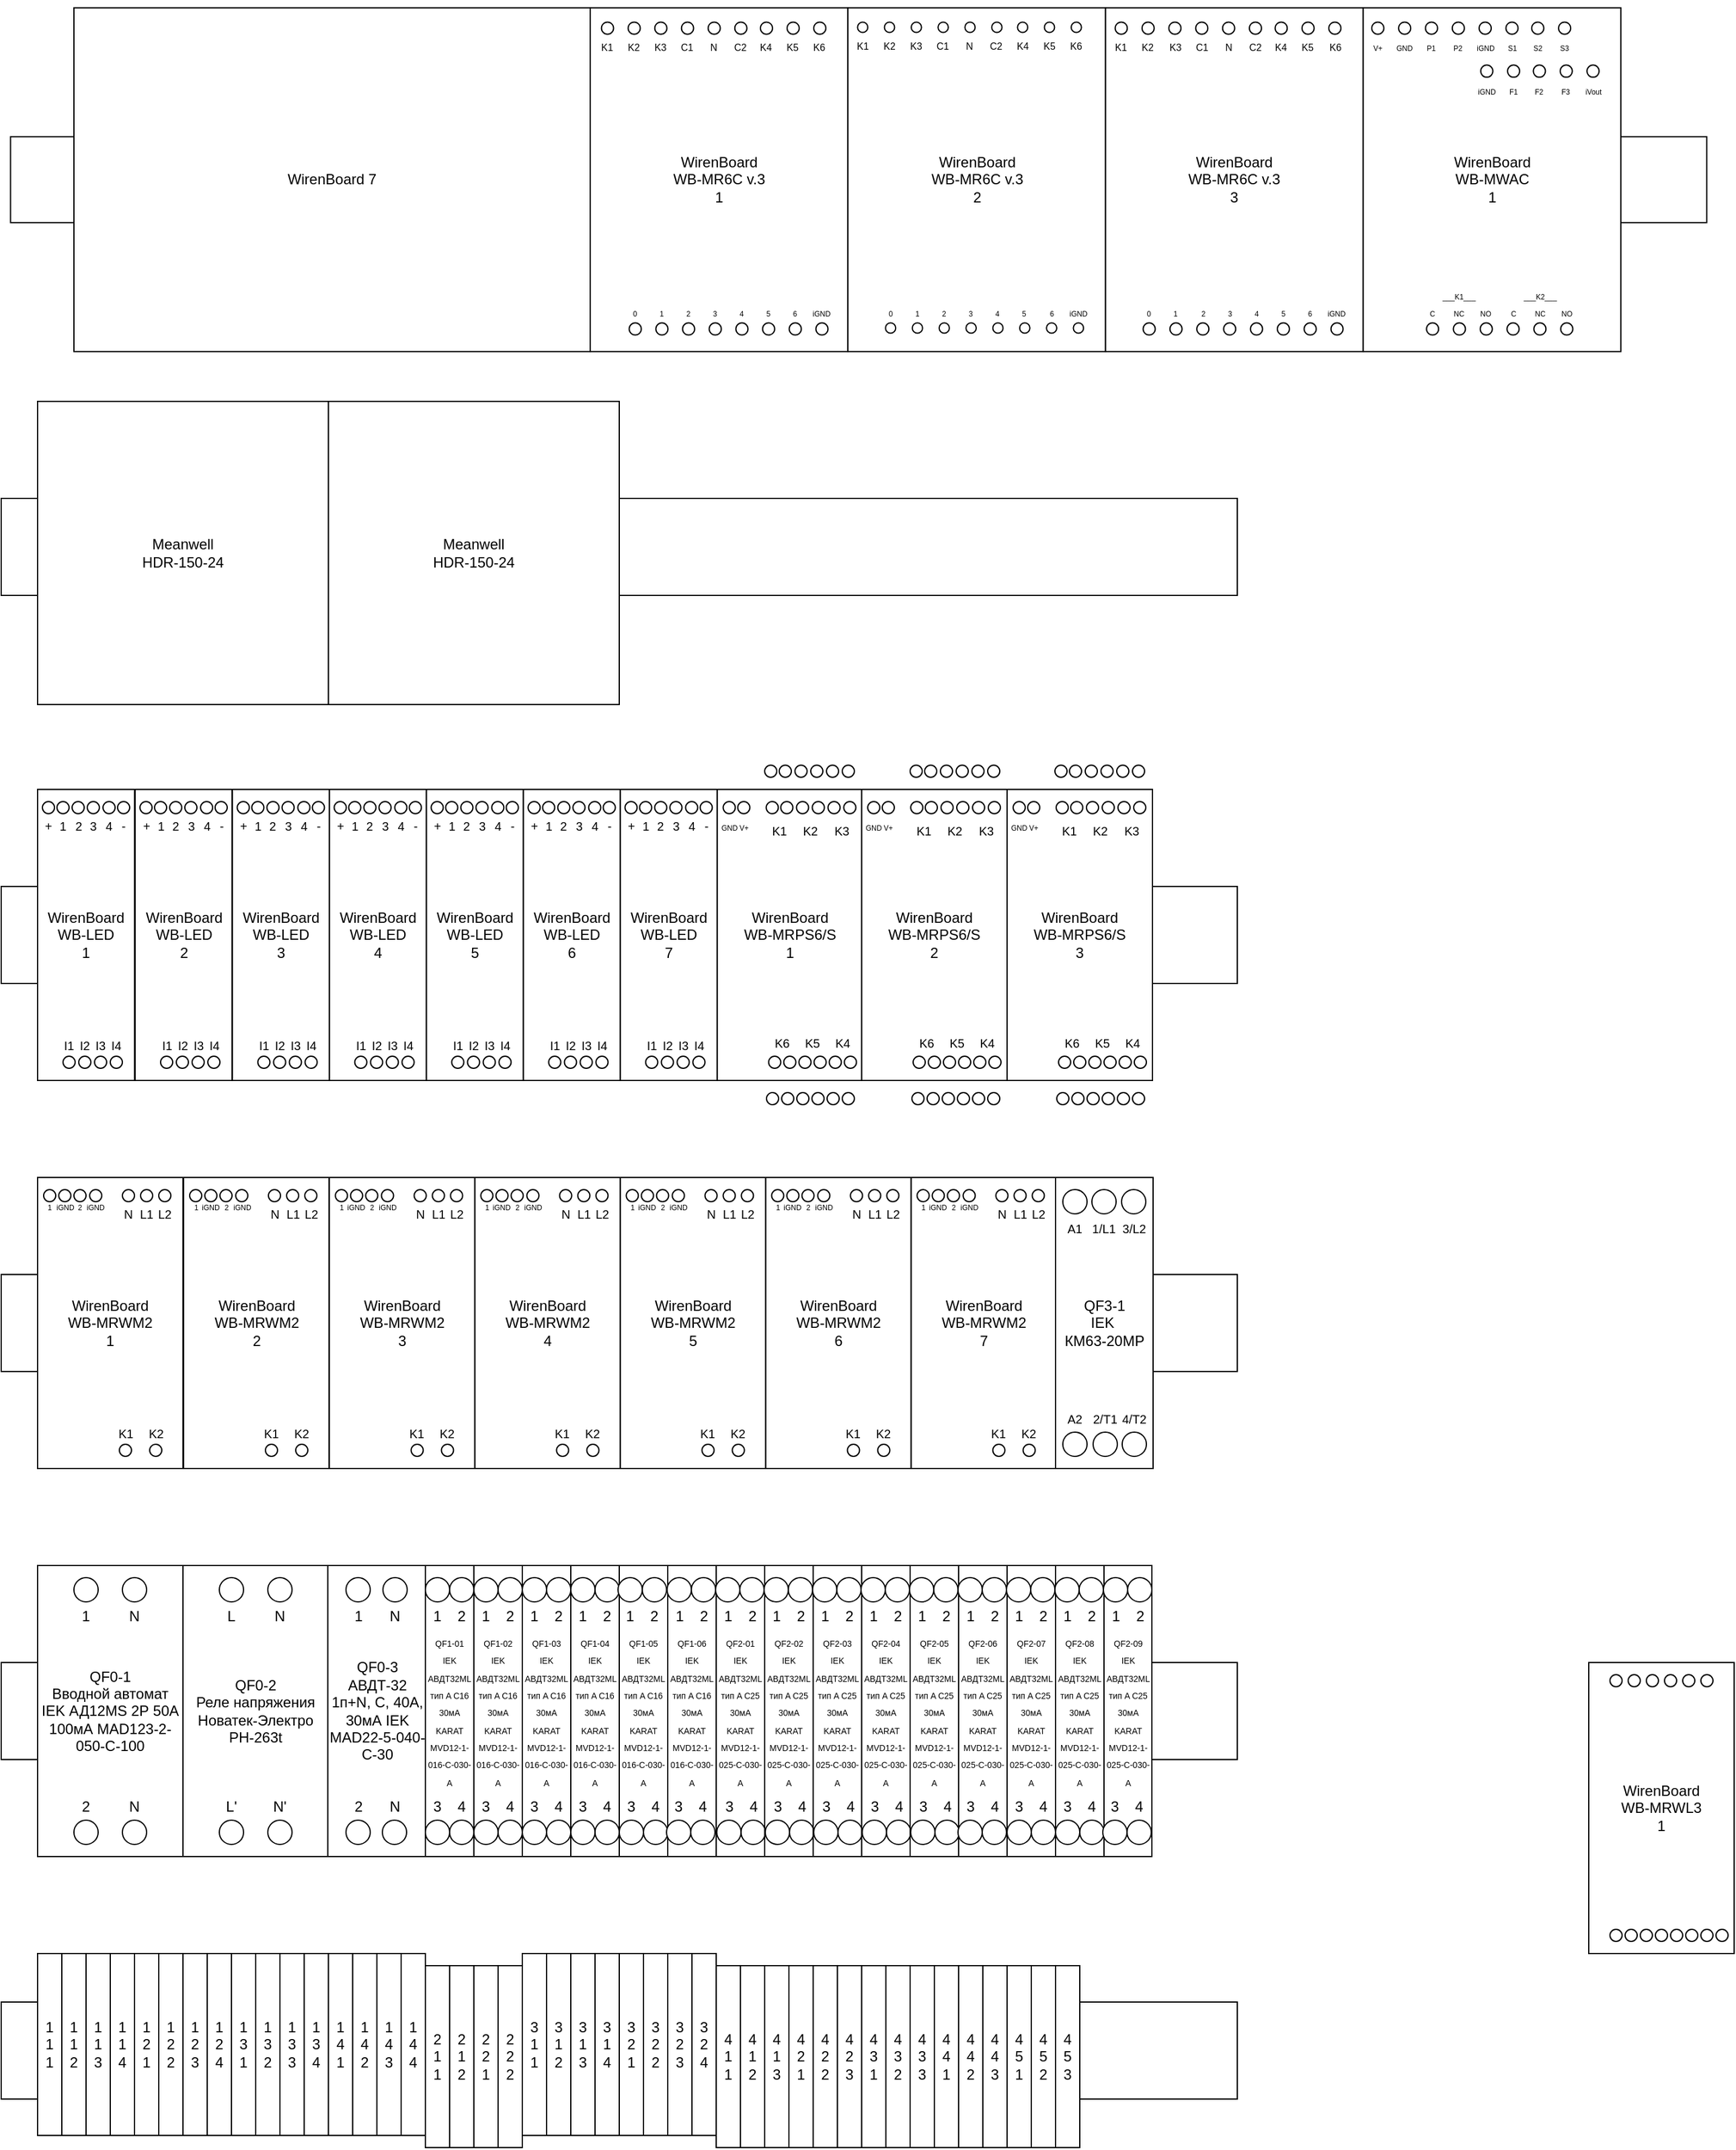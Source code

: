 <mxfile version="21.2.3" type="github">
  <diagram name="Страница 1" id="GMvIVAxOlFMNgnBswhOr">
    <mxGraphModel dx="1183" dy="959" grid="1" gridSize="17.716" guides="1" tooltips="1" connect="1" arrows="1" fold="1" page="1" pageScale="1" pageWidth="827" pageHeight="1169" math="1" shadow="0">
      <root>
        <mxCell id="0" />
        <mxCell id="1" parent="0" />
        <mxCell id="wkO30YPk-ZB2-EVH_7Kl-1" value="" style="rounded=0;whiteSpace=wrap;html=1;" parent="1" vertex="1">
          <mxGeometry x="10" y="1680" width="1020" height="80" as="geometry" />
        </mxCell>
        <mxCell id="RqG4AOZZVtZ1jqkXJKte-1" value="" style="rounded=0;whiteSpace=wrap;html=1;" parent="1" vertex="1">
          <mxGeometry x="10" y="1400" width="1020" height="80" as="geometry" />
        </mxCell>
        <mxCell id="5hRmY-BtmMJLrfZp9TTn-1" value="1&lt;br&gt;1&lt;br&gt;1" style="rounded=0;whiteSpace=wrap;html=1;" parent="1" vertex="1">
          <mxGeometry x="40" y="1640" width="20" height="150" as="geometry" />
        </mxCell>
        <mxCell id="5hRmY-BtmMJLrfZp9TTn-3" value="1&lt;br&gt;1&lt;br&gt;2" style="rounded=0;whiteSpace=wrap;html=1;" parent="1" vertex="1">
          <mxGeometry x="60" y="1640" width="20" height="150" as="geometry" />
        </mxCell>
        <mxCell id="5hRmY-BtmMJLrfZp9TTn-4" value="1&lt;br&gt;1&lt;br&gt;3" style="rounded=0;whiteSpace=wrap;html=1;" parent="1" vertex="1">
          <mxGeometry x="80" y="1640" width="20" height="150" as="geometry" />
        </mxCell>
        <mxCell id="5hRmY-BtmMJLrfZp9TTn-5" value="1&lt;br&gt;1&lt;br&gt;4" style="rounded=0;whiteSpace=wrap;html=1;" parent="1" vertex="1">
          <mxGeometry x="100" y="1640" width="20" height="150" as="geometry" />
        </mxCell>
        <mxCell id="0-yYCfnnUH1NWtFswdme-1" value="1&lt;br&gt;2&lt;br&gt;1" style="rounded=0;whiteSpace=wrap;html=1;" parent="1" vertex="1">
          <mxGeometry x="120" y="1640" width="20" height="150" as="geometry" />
        </mxCell>
        <mxCell id="0-yYCfnnUH1NWtFswdme-2" value="1&lt;br&gt;2&lt;br&gt;2" style="rounded=0;whiteSpace=wrap;html=1;" parent="1" vertex="1">
          <mxGeometry x="140" y="1640" width="20" height="150" as="geometry" />
        </mxCell>
        <mxCell id="0-yYCfnnUH1NWtFswdme-3" value="1&lt;br&gt;2&lt;br&gt;3" style="rounded=0;whiteSpace=wrap;html=1;" parent="1" vertex="1">
          <mxGeometry x="160" y="1640" width="20" height="150" as="geometry" />
        </mxCell>
        <mxCell id="0-yYCfnnUH1NWtFswdme-4" value="1&lt;br&gt;2&lt;br&gt;4" style="rounded=0;whiteSpace=wrap;html=1;" parent="1" vertex="1">
          <mxGeometry x="180" y="1640" width="20" height="150" as="geometry" />
        </mxCell>
        <mxCell id="N0oFKr2moulXzAQWh6da-1" value="1&lt;br&gt;3&lt;br&gt;1" style="rounded=0;whiteSpace=wrap;html=1;" parent="1" vertex="1">
          <mxGeometry x="200" y="1640" width="20" height="150" as="geometry" />
        </mxCell>
        <mxCell id="N0oFKr2moulXzAQWh6da-2" value="1&lt;br&gt;3&lt;br&gt;2" style="rounded=0;whiteSpace=wrap;html=1;" parent="1" vertex="1">
          <mxGeometry x="220" y="1640" width="20" height="150" as="geometry" />
        </mxCell>
        <mxCell id="N0oFKr2moulXzAQWh6da-3" value="1&lt;br&gt;3&lt;br&gt;3" style="rounded=0;whiteSpace=wrap;html=1;" parent="1" vertex="1">
          <mxGeometry x="240" y="1640" width="20" height="150" as="geometry" />
        </mxCell>
        <mxCell id="N0oFKr2moulXzAQWh6da-4" value="1&lt;br&gt;3&lt;br&gt;4" style="rounded=0;whiteSpace=wrap;html=1;" parent="1" vertex="1">
          <mxGeometry x="260" y="1640" width="20" height="150" as="geometry" />
        </mxCell>
        <mxCell id="N0oFKr2moulXzAQWh6da-5" value="1&lt;br&gt;4&lt;br&gt;1" style="rounded=0;whiteSpace=wrap;html=1;" parent="1" vertex="1">
          <mxGeometry x="280" y="1640" width="20" height="150" as="geometry" />
        </mxCell>
        <mxCell id="N0oFKr2moulXzAQWh6da-6" value="1&lt;br&gt;4&lt;br&gt;2" style="rounded=0;whiteSpace=wrap;html=1;" parent="1" vertex="1">
          <mxGeometry x="300" y="1640" width="20" height="150" as="geometry" />
        </mxCell>
        <mxCell id="N0oFKr2moulXzAQWh6da-7" value="1&lt;br&gt;4&lt;br&gt;3" style="rounded=0;whiteSpace=wrap;html=1;" parent="1" vertex="1">
          <mxGeometry x="320" y="1640" width="20" height="150" as="geometry" />
        </mxCell>
        <mxCell id="N0oFKr2moulXzAQWh6da-8" value="1&lt;br&gt;4&lt;br&gt;4" style="rounded=0;whiteSpace=wrap;html=1;" parent="1" vertex="1">
          <mxGeometry x="340" y="1640" width="20" height="150" as="geometry" />
        </mxCell>
        <mxCell id="N0oFKr2moulXzAQWh6da-9" value="2&lt;br&gt;1&lt;br&gt;1" style="rounded=0;whiteSpace=wrap;html=1;" parent="1" vertex="1">
          <mxGeometry x="360" y="1650" width="20" height="150" as="geometry" />
        </mxCell>
        <mxCell id="N0oFKr2moulXzAQWh6da-10" value="2&lt;br&gt;1&lt;br&gt;2" style="rounded=0;whiteSpace=wrap;html=1;" parent="1" vertex="1">
          <mxGeometry x="380" y="1650" width="20" height="150" as="geometry" />
        </mxCell>
        <mxCell id="N0oFKr2moulXzAQWh6da-11" value="2&lt;br&gt;2&lt;br&gt;1" style="rounded=0;whiteSpace=wrap;html=1;" parent="1" vertex="1">
          <mxGeometry x="400" y="1650" width="20" height="150" as="geometry" />
        </mxCell>
        <mxCell id="N0oFKr2moulXzAQWh6da-12" value="2&lt;br&gt;2&lt;br&gt;2" style="rounded=0;whiteSpace=wrap;html=1;" parent="1" vertex="1">
          <mxGeometry x="420" y="1650" width="20" height="150" as="geometry" />
        </mxCell>
        <mxCell id="N0oFKr2moulXzAQWh6da-13" value="3&lt;br&gt;1&lt;br&gt;1" style="rounded=0;whiteSpace=wrap;html=1;" parent="1" vertex="1">
          <mxGeometry x="440" y="1640" width="20" height="150" as="geometry" />
        </mxCell>
        <mxCell id="N0oFKr2moulXzAQWh6da-14" value="3&lt;br&gt;1&lt;br&gt;2" style="rounded=0;whiteSpace=wrap;html=1;" parent="1" vertex="1">
          <mxGeometry x="460" y="1640" width="20" height="150" as="geometry" />
        </mxCell>
        <mxCell id="N0oFKr2moulXzAQWh6da-15" value="3&lt;br&gt;1&lt;br&gt;3" style="rounded=0;whiteSpace=wrap;html=1;" parent="1" vertex="1">
          <mxGeometry x="480" y="1640" width="20" height="150" as="geometry" />
        </mxCell>
        <mxCell id="N0oFKr2moulXzAQWh6da-16" value="3&lt;br&gt;1&lt;br&gt;4" style="rounded=0;whiteSpace=wrap;html=1;" parent="1" vertex="1">
          <mxGeometry x="500" y="1640" width="20" height="150" as="geometry" />
        </mxCell>
        <mxCell id="N0oFKr2moulXzAQWh6da-17" value="3&lt;br&gt;2&lt;br&gt;1" style="rounded=0;whiteSpace=wrap;html=1;" parent="1" vertex="1">
          <mxGeometry x="520" y="1640" width="20" height="150" as="geometry" />
        </mxCell>
        <mxCell id="N0oFKr2moulXzAQWh6da-18" value="3&lt;br&gt;2&lt;br&gt;2" style="rounded=0;whiteSpace=wrap;html=1;" parent="1" vertex="1">
          <mxGeometry x="540" y="1640" width="20" height="150" as="geometry" />
        </mxCell>
        <mxCell id="N0oFKr2moulXzAQWh6da-19" value="3&lt;br&gt;2&lt;br&gt;3" style="rounded=0;whiteSpace=wrap;html=1;" parent="1" vertex="1">
          <mxGeometry x="560" y="1640" width="20" height="150" as="geometry" />
        </mxCell>
        <mxCell id="N0oFKr2moulXzAQWh6da-20" value="3&lt;br&gt;2&lt;br&gt;4" style="rounded=0;whiteSpace=wrap;html=1;" parent="1" vertex="1">
          <mxGeometry x="580" y="1640" width="20" height="150" as="geometry" />
        </mxCell>
        <mxCell id="N0oFKr2moulXzAQWh6da-21" value="4&lt;br&gt;1&lt;br&gt;1" style="rounded=0;whiteSpace=wrap;html=1;" parent="1" vertex="1">
          <mxGeometry x="600" y="1650" width="20" height="150" as="geometry" />
        </mxCell>
        <mxCell id="N0oFKr2moulXzAQWh6da-22" value="4&lt;br&gt;1&lt;br&gt;2" style="rounded=0;whiteSpace=wrap;html=1;" parent="1" vertex="1">
          <mxGeometry x="620" y="1650" width="20" height="150" as="geometry" />
        </mxCell>
        <mxCell id="N0oFKr2moulXzAQWh6da-23" value="4&lt;br&gt;1&lt;br&gt;3" style="rounded=0;whiteSpace=wrap;html=1;" parent="1" vertex="1">
          <mxGeometry x="640" y="1650" width="20" height="150" as="geometry" />
        </mxCell>
        <mxCell id="N0oFKr2moulXzAQWh6da-24" value="4&lt;br&gt;2&lt;br&gt;1" style="rounded=0;whiteSpace=wrap;html=1;" parent="1" vertex="1">
          <mxGeometry x="660" y="1650" width="20" height="150" as="geometry" />
        </mxCell>
        <mxCell id="N0oFKr2moulXzAQWh6da-25" value="4&lt;br&gt;2&lt;br&gt;2" style="rounded=0;whiteSpace=wrap;html=1;" parent="1" vertex="1">
          <mxGeometry x="680" y="1650" width="20" height="150" as="geometry" />
        </mxCell>
        <mxCell id="N0oFKr2moulXzAQWh6da-26" value="4&lt;br&gt;2&lt;br&gt;3" style="rounded=0;whiteSpace=wrap;html=1;" parent="1" vertex="1">
          <mxGeometry x="700" y="1650" width="20" height="150" as="geometry" />
        </mxCell>
        <mxCell id="N0oFKr2moulXzAQWh6da-27" value="4&lt;br&gt;3&lt;br&gt;1" style="rounded=0;whiteSpace=wrap;html=1;" parent="1" vertex="1">
          <mxGeometry x="720" y="1650" width="20" height="150" as="geometry" />
        </mxCell>
        <mxCell id="N0oFKr2moulXzAQWh6da-28" value="4&lt;br&gt;3&lt;br&gt;2" style="rounded=0;whiteSpace=wrap;html=1;" parent="1" vertex="1">
          <mxGeometry x="740" y="1650" width="20" height="150" as="geometry" />
        </mxCell>
        <mxCell id="N0oFKr2moulXzAQWh6da-29" value="4&lt;br&gt;3&lt;br&gt;3" style="rounded=0;whiteSpace=wrap;html=1;" parent="1" vertex="1">
          <mxGeometry x="760" y="1650" width="20" height="150" as="geometry" />
        </mxCell>
        <mxCell id="N0oFKr2moulXzAQWh6da-30" value="4&lt;br&gt;4&lt;br&gt;1" style="rounded=0;whiteSpace=wrap;html=1;" parent="1" vertex="1">
          <mxGeometry x="780" y="1650" width="20" height="150" as="geometry" />
        </mxCell>
        <mxCell id="N0oFKr2moulXzAQWh6da-31" value="4&lt;br&gt;4&lt;br&gt;2" style="rounded=0;whiteSpace=wrap;html=1;" parent="1" vertex="1">
          <mxGeometry x="800" y="1650" width="20" height="150" as="geometry" />
        </mxCell>
        <mxCell id="N0oFKr2moulXzAQWh6da-32" value="4&lt;br&gt;4&lt;br&gt;3" style="rounded=0;whiteSpace=wrap;html=1;" parent="1" vertex="1">
          <mxGeometry x="820" y="1650" width="20" height="150" as="geometry" />
        </mxCell>
        <mxCell id="N0oFKr2moulXzAQWh6da-33" value="4&lt;br&gt;5&lt;br&gt;1" style="rounded=0;whiteSpace=wrap;html=1;" parent="1" vertex="1">
          <mxGeometry x="840" y="1650" width="20" height="150" as="geometry" />
        </mxCell>
        <mxCell id="N0oFKr2moulXzAQWh6da-34" value="4&lt;br&gt;5&lt;br&gt;2" style="rounded=0;whiteSpace=wrap;html=1;" parent="1" vertex="1">
          <mxGeometry x="860" y="1650" width="20" height="150" as="geometry" />
        </mxCell>
        <mxCell id="N0oFKr2moulXzAQWh6da-35" value="4&lt;br&gt;5&lt;br&gt;3" style="rounded=0;whiteSpace=wrap;html=1;" parent="1" vertex="1">
          <mxGeometry x="880" y="1650" width="20" height="150" as="geometry" />
        </mxCell>
        <mxCell id="RqG4AOZZVtZ1jqkXJKte-2" value="" style="rounded=0;whiteSpace=wrap;html=1;" parent="1" vertex="1">
          <mxGeometry x="10" y="1080" width="1020" height="80" as="geometry" />
        </mxCell>
        <mxCell id="wkO30YPk-ZB2-EVH_7Kl-58" value="" style="rounded=0;whiteSpace=wrap;html=1;" parent="1" vertex="1">
          <mxGeometry x="17.72" y="141.73" width="1399.6" height="70.87" as="geometry" />
        </mxCell>
        <mxCell id="wkO30YPk-ZB2-EVH_7Kl-59" value="WirenBoard 7" style="rounded=0;whiteSpace=wrap;html=1;" parent="1" vertex="1">
          <mxGeometry x="70" y="35.43" width="426.06" height="283.47" as="geometry" />
        </mxCell>
        <mxCell id="Dtsd7MYRWH5dnzTgWTRM-212" value="" style="rounded=0;whiteSpace=wrap;html=1;" parent="1" vertex="1">
          <mxGeometry x="10" y="760" width="1020" height="80" as="geometry" />
        </mxCell>
        <mxCell id="pDzd1rv9vfsY6BFtjBUu-10" value="" style="group" parent="1" vertex="1" connectable="0">
          <mxGeometry x="600.75" y="680" width="120" height="240" as="geometry" />
        </mxCell>
        <mxCell id="Dtsd7MYRWH5dnzTgWTRM-355" value="WirenBoard&lt;br&gt;WB-MRPS6/S&lt;br&gt;1" style="rounded=0;whiteSpace=wrap;html=1;" parent="pDzd1rv9vfsY6BFtjBUu-10" vertex="1">
          <mxGeometry width="120" height="240" as="geometry" />
        </mxCell>
        <mxCell id="pDzd1rv9vfsY6BFtjBUu-1" value="&lt;font style=&quot;font-size: 6px;&quot;&gt;&lt;br&gt;&lt;br&gt;&lt;font style=&quot;font-size: 6px;&quot;&gt;GND&lt;/font&gt;&lt;/font&gt;" style="ellipse;whiteSpace=wrap;html=1;aspect=fixed;" parent="pDzd1rv9vfsY6BFtjBUu-10" vertex="1">
          <mxGeometry x="5" y="10" width="10" height="10" as="geometry" />
        </mxCell>
        <mxCell id="pDzd1rv9vfsY6BFtjBUu-2" value="&lt;font style=&quot;font-size: 6px;&quot;&gt;&lt;br&gt;&lt;br&gt;&lt;font style=&quot;font-size: 6px;&quot;&gt;V+&lt;/font&gt;&lt;/font&gt;" style="ellipse;whiteSpace=wrap;html=1;aspect=fixed;" parent="pDzd1rv9vfsY6BFtjBUu-10" vertex="1">
          <mxGeometry x="17" y="10" width="10" height="10" as="geometry" />
        </mxCell>
        <mxCell id="pDzd1rv9vfsY6BFtjBUu-4" value="&#xa;K1" style="group;fontSize=10;horizontal=1;" parent="pDzd1rv9vfsY6BFtjBUu-10" vertex="1" connectable="0">
          <mxGeometry x="40.5" y="10" width="22" height="10" as="geometry" />
        </mxCell>
        <mxCell id="Dtsd7MYRWH5dnzTgWTRM-356" value="" style="ellipse;whiteSpace=wrap;html=1;aspect=fixed;" parent="pDzd1rv9vfsY6BFtjBUu-4" vertex="1">
          <mxGeometry width="10" height="10" as="geometry" />
        </mxCell>
        <mxCell id="Dtsd7MYRWH5dnzTgWTRM-357" value="" style="ellipse;whiteSpace=wrap;html=1;aspect=fixed;" parent="pDzd1rv9vfsY6BFtjBUu-4" vertex="1">
          <mxGeometry x="12" width="10" height="10" as="geometry" />
        </mxCell>
        <mxCell id="pDzd1rv9vfsY6BFtjBUu-5" value="&#xa;K2" style="group;fontSize=10;" parent="pDzd1rv9vfsY6BFtjBUu-10" vertex="1" connectable="0">
          <mxGeometry x="65.5" y="10" width="23" height="10" as="geometry" />
        </mxCell>
        <mxCell id="Dtsd7MYRWH5dnzTgWTRM-358" value="&lt;font style=&quot;font-size: 6px;&quot;&gt;&lt;br&gt;&lt;/font&gt;" style="ellipse;whiteSpace=wrap;html=1;aspect=fixed;" parent="pDzd1rv9vfsY6BFtjBUu-5" vertex="1">
          <mxGeometry width="10" height="10" as="geometry" />
        </mxCell>
        <mxCell id="Dtsd7MYRWH5dnzTgWTRM-359" value="" style="ellipse;whiteSpace=wrap;html=1;aspect=fixed;" parent="pDzd1rv9vfsY6BFtjBUu-5" vertex="1">
          <mxGeometry x="13" width="10" height="10" as="geometry" />
        </mxCell>
        <mxCell id="pDzd1rv9vfsY6BFtjBUu-6" value="&#xa;K3" style="group;fontSize=10;verticalAlign=top;" parent="pDzd1rv9vfsY6BFtjBUu-10" vertex="1" connectable="0">
          <mxGeometry x="91.5" y="10" width="23" height="10" as="geometry" />
        </mxCell>
        <mxCell id="Dtsd7MYRWH5dnzTgWTRM-360" value="" style="ellipse;whiteSpace=wrap;html=1;aspect=fixed;" parent="pDzd1rv9vfsY6BFtjBUu-6" vertex="1">
          <mxGeometry width="10" height="10" as="geometry" />
        </mxCell>
        <mxCell id="Dtsd7MYRWH5dnzTgWTRM-361" value="" style="ellipse;whiteSpace=wrap;html=1;aspect=fixed;" parent="pDzd1rv9vfsY6BFtjBUu-6" vertex="1">
          <mxGeometry x="13" width="10" height="10" as="geometry" />
        </mxCell>
        <mxCell id="pDzd1rv9vfsY6BFtjBUu-7" value="K6&#xa;" style="group;fontSize=10;verticalAlign=bottom;" parent="pDzd1rv9vfsY6BFtjBUu-10" vertex="1" connectable="0">
          <mxGeometry x="42.5" y="220" width="22.5" height="10" as="geometry" />
        </mxCell>
        <mxCell id="Dtsd7MYRWH5dnzTgWTRM-364" value="" style="ellipse;whiteSpace=wrap;html=1;aspect=fixed;" parent="pDzd1rv9vfsY6BFtjBUu-7" vertex="1">
          <mxGeometry width="10" height="10" as="geometry" />
        </mxCell>
        <mxCell id="Dtsd7MYRWH5dnzTgWTRM-365" value="" style="ellipse;whiteSpace=wrap;html=1;aspect=fixed;" parent="pDzd1rv9vfsY6BFtjBUu-7" vertex="1">
          <mxGeometry x="12.5" width="10" height="10" as="geometry" />
        </mxCell>
        <mxCell id="pDzd1rv9vfsY6BFtjBUu-8" value="K5&#xa;" style="group;verticalAlign=bottom;fontSize=10;" parent="pDzd1rv9vfsY6BFtjBUu-10" vertex="1" connectable="0">
          <mxGeometry x="67.5" y="220" width="22.5" height="10" as="geometry" />
        </mxCell>
        <mxCell id="Dtsd7MYRWH5dnzTgWTRM-366" value="" style="ellipse;whiteSpace=wrap;html=1;aspect=fixed;" parent="pDzd1rv9vfsY6BFtjBUu-8" vertex="1">
          <mxGeometry width="10" height="10" as="geometry" />
        </mxCell>
        <mxCell id="Dtsd7MYRWH5dnzTgWTRM-367" value="" style="ellipse;whiteSpace=wrap;html=1;aspect=fixed;" parent="pDzd1rv9vfsY6BFtjBUu-8" vertex="1">
          <mxGeometry x="12.5" width="10" height="10" as="geometry" />
        </mxCell>
        <mxCell id="pDzd1rv9vfsY6BFtjBUu-9" value="K4&#xa;" style="group;verticalAlign=bottom;fontSize=10;" parent="pDzd1rv9vfsY6BFtjBUu-10" vertex="1" connectable="0">
          <mxGeometry x="92.5" y="220" width="22.5" height="10" as="geometry" />
        </mxCell>
        <mxCell id="Dtsd7MYRWH5dnzTgWTRM-368" value="" style="ellipse;whiteSpace=wrap;html=1;aspect=fixed;" parent="pDzd1rv9vfsY6BFtjBUu-9" vertex="1">
          <mxGeometry width="10" height="10" as="geometry" />
        </mxCell>
        <mxCell id="Dtsd7MYRWH5dnzTgWTRM-369" value="" style="ellipse;whiteSpace=wrap;html=1;aspect=fixed;" parent="pDzd1rv9vfsY6BFtjBUu-9" vertex="1">
          <mxGeometry x="12.5" width="10" height="10" as="geometry" />
        </mxCell>
        <mxCell id="pDzd1rv9vfsY6BFtjBUu-11" value="" style="group" parent="1" vertex="1" connectable="0">
          <mxGeometry x="720" y="680" width="120" height="240" as="geometry" />
        </mxCell>
        <mxCell id="pDzd1rv9vfsY6BFtjBUu-12" value="WirenBoard&lt;br&gt;WB-MRPS6/S&lt;br&gt;2" style="rounded=0;whiteSpace=wrap;html=1;" parent="pDzd1rv9vfsY6BFtjBUu-11" vertex="1">
          <mxGeometry width="120" height="240" as="geometry" />
        </mxCell>
        <mxCell id="pDzd1rv9vfsY6BFtjBUu-13" value="&lt;font style=&quot;font-size: 6px;&quot;&gt;&lt;br&gt;&lt;br&gt;&lt;font style=&quot;font-size: 6px;&quot;&gt;GND&lt;/font&gt;&lt;/font&gt;" style="ellipse;whiteSpace=wrap;html=1;aspect=fixed;" parent="pDzd1rv9vfsY6BFtjBUu-11" vertex="1">
          <mxGeometry x="5" y="10" width="10" height="10" as="geometry" />
        </mxCell>
        <mxCell id="pDzd1rv9vfsY6BFtjBUu-14" value="&lt;font style=&quot;font-size: 6px;&quot;&gt;&lt;br&gt;&lt;br&gt;&lt;font style=&quot;font-size: 6px;&quot;&gt;V+&lt;/font&gt;&lt;/font&gt;" style="ellipse;whiteSpace=wrap;html=1;aspect=fixed;" parent="pDzd1rv9vfsY6BFtjBUu-11" vertex="1">
          <mxGeometry x="17" y="10" width="10" height="10" as="geometry" />
        </mxCell>
        <mxCell id="pDzd1rv9vfsY6BFtjBUu-15" value="&#xa;K1" style="group;fontSize=10;horizontal=1;" parent="pDzd1rv9vfsY6BFtjBUu-11" vertex="1" connectable="0">
          <mxGeometry x="40.5" y="10" width="22" height="10" as="geometry" />
        </mxCell>
        <mxCell id="pDzd1rv9vfsY6BFtjBUu-16" value="" style="ellipse;whiteSpace=wrap;html=1;aspect=fixed;" parent="pDzd1rv9vfsY6BFtjBUu-15" vertex="1">
          <mxGeometry width="10" height="10" as="geometry" />
        </mxCell>
        <mxCell id="pDzd1rv9vfsY6BFtjBUu-17" value="" style="ellipse;whiteSpace=wrap;html=1;aspect=fixed;" parent="pDzd1rv9vfsY6BFtjBUu-15" vertex="1">
          <mxGeometry x="12" width="10" height="10" as="geometry" />
        </mxCell>
        <mxCell id="pDzd1rv9vfsY6BFtjBUu-18" value="&#xa;K2" style="group;fontSize=10;" parent="pDzd1rv9vfsY6BFtjBUu-11" vertex="1" connectable="0">
          <mxGeometry x="65.5" y="10" width="23" height="10" as="geometry" />
        </mxCell>
        <mxCell id="pDzd1rv9vfsY6BFtjBUu-19" value="&lt;font style=&quot;font-size: 6px;&quot;&gt;&lt;br&gt;&lt;/font&gt;" style="ellipse;whiteSpace=wrap;html=1;aspect=fixed;" parent="pDzd1rv9vfsY6BFtjBUu-18" vertex="1">
          <mxGeometry width="10" height="10" as="geometry" />
        </mxCell>
        <mxCell id="pDzd1rv9vfsY6BFtjBUu-20" value="" style="ellipse;whiteSpace=wrap;html=1;aspect=fixed;" parent="pDzd1rv9vfsY6BFtjBUu-18" vertex="1">
          <mxGeometry x="13" width="10" height="10" as="geometry" />
        </mxCell>
        <mxCell id="pDzd1rv9vfsY6BFtjBUu-21" value="&#xa;K3" style="group;fontSize=10;verticalAlign=top;" parent="pDzd1rv9vfsY6BFtjBUu-11" vertex="1" connectable="0">
          <mxGeometry x="91.5" y="10" width="23" height="10" as="geometry" />
        </mxCell>
        <mxCell id="pDzd1rv9vfsY6BFtjBUu-22" value="" style="ellipse;whiteSpace=wrap;html=1;aspect=fixed;" parent="pDzd1rv9vfsY6BFtjBUu-21" vertex="1">
          <mxGeometry width="10" height="10" as="geometry" />
        </mxCell>
        <mxCell id="pDzd1rv9vfsY6BFtjBUu-23" value="" style="ellipse;whiteSpace=wrap;html=1;aspect=fixed;" parent="pDzd1rv9vfsY6BFtjBUu-21" vertex="1">
          <mxGeometry x="13" width="10" height="10" as="geometry" />
        </mxCell>
        <mxCell id="pDzd1rv9vfsY6BFtjBUu-24" value="K6&#xa;" style="group;fontSize=10;verticalAlign=bottom;" parent="pDzd1rv9vfsY6BFtjBUu-11" vertex="1" connectable="0">
          <mxGeometry x="42.5" y="220" width="22.5" height="10" as="geometry" />
        </mxCell>
        <mxCell id="pDzd1rv9vfsY6BFtjBUu-25" value="" style="ellipse;whiteSpace=wrap;html=1;aspect=fixed;" parent="pDzd1rv9vfsY6BFtjBUu-24" vertex="1">
          <mxGeometry width="10" height="10" as="geometry" />
        </mxCell>
        <mxCell id="pDzd1rv9vfsY6BFtjBUu-26" value="" style="ellipse;whiteSpace=wrap;html=1;aspect=fixed;" parent="pDzd1rv9vfsY6BFtjBUu-24" vertex="1">
          <mxGeometry x="12.5" width="10" height="10" as="geometry" />
        </mxCell>
        <mxCell id="pDzd1rv9vfsY6BFtjBUu-27" value="K5&#xa;" style="group;verticalAlign=bottom;fontSize=10;" parent="pDzd1rv9vfsY6BFtjBUu-11" vertex="1" connectable="0">
          <mxGeometry x="67.5" y="220" width="22.5" height="10" as="geometry" />
        </mxCell>
        <mxCell id="pDzd1rv9vfsY6BFtjBUu-28" value="" style="ellipse;whiteSpace=wrap;html=1;aspect=fixed;" parent="pDzd1rv9vfsY6BFtjBUu-27" vertex="1">
          <mxGeometry width="10" height="10" as="geometry" />
        </mxCell>
        <mxCell id="pDzd1rv9vfsY6BFtjBUu-29" value="" style="ellipse;whiteSpace=wrap;html=1;aspect=fixed;" parent="pDzd1rv9vfsY6BFtjBUu-27" vertex="1">
          <mxGeometry x="12.5" width="10" height="10" as="geometry" />
        </mxCell>
        <mxCell id="pDzd1rv9vfsY6BFtjBUu-30" value="K4&#xa;" style="group;verticalAlign=bottom;fontSize=10;" parent="pDzd1rv9vfsY6BFtjBUu-11" vertex="1" connectable="0">
          <mxGeometry x="92.5" y="220" width="22.5" height="10" as="geometry" />
        </mxCell>
        <mxCell id="pDzd1rv9vfsY6BFtjBUu-31" value="" style="ellipse;whiteSpace=wrap;html=1;aspect=fixed;" parent="pDzd1rv9vfsY6BFtjBUu-30" vertex="1">
          <mxGeometry width="10" height="10" as="geometry" />
        </mxCell>
        <mxCell id="pDzd1rv9vfsY6BFtjBUu-32" value="" style="ellipse;whiteSpace=wrap;html=1;aspect=fixed;" parent="pDzd1rv9vfsY6BFtjBUu-30" vertex="1">
          <mxGeometry x="12.5" width="10" height="10" as="geometry" />
        </mxCell>
        <mxCell id="pDzd1rv9vfsY6BFtjBUu-33" value="" style="group" parent="1" vertex="1" connectable="0">
          <mxGeometry x="840" y="680" width="120" height="240" as="geometry" />
        </mxCell>
        <mxCell id="pDzd1rv9vfsY6BFtjBUu-34" value="WirenBoard&lt;br&gt;WB-MRPS6/S&lt;br&gt;3" style="rounded=0;whiteSpace=wrap;html=1;" parent="pDzd1rv9vfsY6BFtjBUu-33" vertex="1">
          <mxGeometry width="120" height="240" as="geometry" />
        </mxCell>
        <mxCell id="pDzd1rv9vfsY6BFtjBUu-35" value="&lt;font style=&quot;font-size: 6px;&quot;&gt;&lt;br&gt;&lt;br&gt;&lt;font style=&quot;font-size: 6px;&quot;&gt;GND&lt;/font&gt;&lt;/font&gt;" style="ellipse;whiteSpace=wrap;html=1;aspect=fixed;" parent="pDzd1rv9vfsY6BFtjBUu-33" vertex="1">
          <mxGeometry x="5" y="10" width="10" height="10" as="geometry" />
        </mxCell>
        <mxCell id="pDzd1rv9vfsY6BFtjBUu-36" value="&lt;font style=&quot;font-size: 6px;&quot;&gt;&lt;br&gt;&lt;br&gt;&lt;font style=&quot;font-size: 6px;&quot;&gt;V+&lt;/font&gt;&lt;/font&gt;" style="ellipse;whiteSpace=wrap;html=1;aspect=fixed;" parent="pDzd1rv9vfsY6BFtjBUu-33" vertex="1">
          <mxGeometry x="17" y="10" width="10" height="10" as="geometry" />
        </mxCell>
        <mxCell id="pDzd1rv9vfsY6BFtjBUu-37" value="&#xa;K1" style="group;fontSize=10;horizontal=1;" parent="pDzd1rv9vfsY6BFtjBUu-33" vertex="1" connectable="0">
          <mxGeometry x="40.5" y="10" width="22" height="10" as="geometry" />
        </mxCell>
        <mxCell id="pDzd1rv9vfsY6BFtjBUu-38" value="" style="ellipse;whiteSpace=wrap;html=1;aspect=fixed;" parent="pDzd1rv9vfsY6BFtjBUu-37" vertex="1">
          <mxGeometry width="10" height="10" as="geometry" />
        </mxCell>
        <mxCell id="pDzd1rv9vfsY6BFtjBUu-39" value="" style="ellipse;whiteSpace=wrap;html=1;aspect=fixed;" parent="pDzd1rv9vfsY6BFtjBUu-37" vertex="1">
          <mxGeometry x="12" width="10" height="10" as="geometry" />
        </mxCell>
        <mxCell id="pDzd1rv9vfsY6BFtjBUu-40" value="&#xa;K2" style="group;fontSize=10;" parent="pDzd1rv9vfsY6BFtjBUu-33" vertex="1" connectable="0">
          <mxGeometry x="65.5" y="10" width="23" height="10" as="geometry" />
        </mxCell>
        <mxCell id="pDzd1rv9vfsY6BFtjBUu-41" value="&lt;font style=&quot;font-size: 6px;&quot;&gt;&lt;br&gt;&lt;/font&gt;" style="ellipse;whiteSpace=wrap;html=1;aspect=fixed;" parent="pDzd1rv9vfsY6BFtjBUu-40" vertex="1">
          <mxGeometry width="10" height="10" as="geometry" />
        </mxCell>
        <mxCell id="pDzd1rv9vfsY6BFtjBUu-42" value="" style="ellipse;whiteSpace=wrap;html=1;aspect=fixed;" parent="pDzd1rv9vfsY6BFtjBUu-40" vertex="1">
          <mxGeometry x="13" width="10" height="10" as="geometry" />
        </mxCell>
        <mxCell id="pDzd1rv9vfsY6BFtjBUu-43" value="&#xa;K3" style="group;fontSize=10;verticalAlign=top;" parent="pDzd1rv9vfsY6BFtjBUu-33" vertex="1" connectable="0">
          <mxGeometry x="91.5" y="10" width="23" height="10" as="geometry" />
        </mxCell>
        <mxCell id="pDzd1rv9vfsY6BFtjBUu-44" value="" style="ellipse;whiteSpace=wrap;html=1;aspect=fixed;" parent="pDzd1rv9vfsY6BFtjBUu-43" vertex="1">
          <mxGeometry width="10" height="10" as="geometry" />
        </mxCell>
        <mxCell id="pDzd1rv9vfsY6BFtjBUu-45" value="" style="ellipse;whiteSpace=wrap;html=1;aspect=fixed;" parent="pDzd1rv9vfsY6BFtjBUu-43" vertex="1">
          <mxGeometry x="13" width="10" height="10" as="geometry" />
        </mxCell>
        <mxCell id="pDzd1rv9vfsY6BFtjBUu-46" value="K6&#xa;" style="group;fontSize=10;verticalAlign=bottom;" parent="pDzd1rv9vfsY6BFtjBUu-33" vertex="1" connectable="0">
          <mxGeometry x="42.5" y="220" width="22.5" height="10" as="geometry" />
        </mxCell>
        <mxCell id="pDzd1rv9vfsY6BFtjBUu-47" value="" style="ellipse;whiteSpace=wrap;html=1;aspect=fixed;" parent="pDzd1rv9vfsY6BFtjBUu-46" vertex="1">
          <mxGeometry width="10" height="10" as="geometry" />
        </mxCell>
        <mxCell id="pDzd1rv9vfsY6BFtjBUu-48" value="" style="ellipse;whiteSpace=wrap;html=1;aspect=fixed;" parent="pDzd1rv9vfsY6BFtjBUu-46" vertex="1">
          <mxGeometry x="12.5" width="10" height="10" as="geometry" />
        </mxCell>
        <mxCell id="pDzd1rv9vfsY6BFtjBUu-49" value="K5&#xa;" style="group;verticalAlign=bottom;fontSize=10;" parent="pDzd1rv9vfsY6BFtjBUu-33" vertex="1" connectable="0">
          <mxGeometry x="67.5" y="220" width="22.5" height="10" as="geometry" />
        </mxCell>
        <mxCell id="pDzd1rv9vfsY6BFtjBUu-50" value="" style="ellipse;whiteSpace=wrap;html=1;aspect=fixed;" parent="pDzd1rv9vfsY6BFtjBUu-49" vertex="1">
          <mxGeometry width="10" height="10" as="geometry" />
        </mxCell>
        <mxCell id="pDzd1rv9vfsY6BFtjBUu-51" value="" style="ellipse;whiteSpace=wrap;html=1;aspect=fixed;" parent="pDzd1rv9vfsY6BFtjBUu-49" vertex="1">
          <mxGeometry x="12.5" width="10" height="10" as="geometry" />
        </mxCell>
        <mxCell id="pDzd1rv9vfsY6BFtjBUu-52" value="K4&#xa;" style="group;verticalAlign=bottom;fontSize=10;" parent="pDzd1rv9vfsY6BFtjBUu-33" vertex="1" connectable="0">
          <mxGeometry x="92.5" y="220" width="22.5" height="10" as="geometry" />
        </mxCell>
        <mxCell id="pDzd1rv9vfsY6BFtjBUu-53" value="" style="ellipse;whiteSpace=wrap;html=1;aspect=fixed;" parent="pDzd1rv9vfsY6BFtjBUu-52" vertex="1">
          <mxGeometry width="10" height="10" as="geometry" />
        </mxCell>
        <mxCell id="pDzd1rv9vfsY6BFtjBUu-54" value="" style="ellipse;whiteSpace=wrap;html=1;aspect=fixed;" parent="pDzd1rv9vfsY6BFtjBUu-52" vertex="1">
          <mxGeometry x="12.5" width="10" height="10" as="geometry" />
        </mxCell>
        <mxCell id="pDzd1rv9vfsY6BFtjBUu-55" value="" style="group" parent="1" vertex="1" connectable="0">
          <mxGeometry x="520.75" y="680" width="80" height="240" as="geometry" />
        </mxCell>
        <mxCell id="Dtsd7MYRWH5dnzTgWTRM-344" value="WirenBoard&lt;br&gt;WB-LED&lt;br&gt;7" style="rounded=0;whiteSpace=wrap;html=1;" parent="pDzd1rv9vfsY6BFtjBUu-55" vertex="1">
          <mxGeometry width="80" height="240" as="geometry" />
        </mxCell>
        <mxCell id="Dtsd7MYRWH5dnzTgWTRM-345" value="&lt;font style=&quot;font-size: 10px;&quot;&gt;&lt;br&gt;&lt;br&gt;2&lt;/font&gt;" style="ellipse;whiteSpace=wrap;html=1;aspect=fixed;" parent="pDzd1rv9vfsY6BFtjBUu-55" vertex="1">
          <mxGeometry x="28.5" y="10" width="10" height="10" as="geometry" />
        </mxCell>
        <mxCell id="Dtsd7MYRWH5dnzTgWTRM-346" value="&lt;font style=&quot;font-size: 10px;&quot;&gt;&lt;br&gt;&lt;br&gt;3&lt;/font&gt;" style="ellipse;whiteSpace=wrap;html=1;aspect=fixed;" parent="pDzd1rv9vfsY6BFtjBUu-55" vertex="1">
          <mxGeometry x="41" y="10" width="10" height="10" as="geometry" />
        </mxCell>
        <mxCell id="Dtsd7MYRWH5dnzTgWTRM-347" value="&lt;font style=&quot;font-size: 10px;&quot;&gt;&lt;br&gt;&lt;br&gt;4&lt;/font&gt;" style="ellipse;whiteSpace=wrap;html=1;aspect=fixed;" parent="pDzd1rv9vfsY6BFtjBUu-55" vertex="1">
          <mxGeometry x="54" y="10" width="10" height="10" as="geometry" />
        </mxCell>
        <mxCell id="Dtsd7MYRWH5dnzTgWTRM-348" value="&lt;font style=&quot;font-size: 10px;&quot;&gt;I2&lt;br&gt;&lt;br&gt;&lt;br&gt;&lt;/font&gt;" style="ellipse;whiteSpace=wrap;html=1;aspect=fixed;" parent="pDzd1rv9vfsY6BFtjBUu-55" vertex="1">
          <mxGeometry x="34" y="220" width="10" height="10" as="geometry" />
        </mxCell>
        <mxCell id="Dtsd7MYRWH5dnzTgWTRM-349" value="&lt;font style=&quot;font-size: 10px;&quot;&gt;I4&lt;br&gt;&lt;br&gt;&lt;br&gt;&lt;/font&gt;" style="ellipse;whiteSpace=wrap;html=1;aspect=fixed;" parent="pDzd1rv9vfsY6BFtjBUu-55" vertex="1">
          <mxGeometry x="60" y="220" width="10" height="10" as="geometry" />
        </mxCell>
        <mxCell id="Dtsd7MYRWH5dnzTgWTRM-350" value="&lt;font style=&quot;font-size: 10px;&quot;&gt;&lt;br&gt;&lt;br&gt;1&lt;/font&gt;" style="ellipse;whiteSpace=wrap;html=1;aspect=fixed;" parent="pDzd1rv9vfsY6BFtjBUu-55" vertex="1">
          <mxGeometry x="16" y="10" width="10" height="10" as="geometry" />
        </mxCell>
        <mxCell id="Dtsd7MYRWH5dnzTgWTRM-351" value="&lt;font style=&quot;font-size: 10px;&quot;&gt;&lt;br&gt;&lt;br&gt;-&lt;/font&gt;" style="ellipse;whiteSpace=wrap;html=1;aspect=fixed;" parent="pDzd1rv9vfsY6BFtjBUu-55" vertex="1">
          <mxGeometry x="66" y="10" width="10" height="10" as="geometry" />
        </mxCell>
        <mxCell id="Dtsd7MYRWH5dnzTgWTRM-352" value="&lt;font style=&quot;font-size: 10px;&quot;&gt;&lt;br&gt;&lt;br&gt;+&lt;/font&gt;" style="ellipse;whiteSpace=wrap;html=1;aspect=fixed;" parent="pDzd1rv9vfsY6BFtjBUu-55" vertex="1">
          <mxGeometry x="4" y="10" width="10" height="10" as="geometry" />
        </mxCell>
        <mxCell id="Dtsd7MYRWH5dnzTgWTRM-353" value="&lt;font style=&quot;font-size: 10px;&quot;&gt;I3&lt;br&gt;&lt;br&gt;&lt;br&gt;&lt;/font&gt;" style="ellipse;whiteSpace=wrap;html=1;aspect=fixed;" parent="pDzd1rv9vfsY6BFtjBUu-55" vertex="1">
          <mxGeometry x="47" y="220" width="10" height="10" as="geometry" />
        </mxCell>
        <mxCell id="Dtsd7MYRWH5dnzTgWTRM-354" value="&lt;font style=&quot;font-size: 10px;&quot;&gt;I1&lt;br&gt;&lt;br&gt;&lt;br&gt;&lt;/font&gt;" style="ellipse;whiteSpace=wrap;html=1;aspect=fixed;" parent="pDzd1rv9vfsY6BFtjBUu-55" vertex="1">
          <mxGeometry x="21" y="220" width="10" height="10" as="geometry" />
        </mxCell>
        <mxCell id="pDzd1rv9vfsY6BFtjBUu-56" value="" style="group" parent="1" vertex="1" connectable="0">
          <mxGeometry x="440.75" y="680" width="80" height="240" as="geometry" />
        </mxCell>
        <mxCell id="Dtsd7MYRWH5dnzTgWTRM-333" value="WirenBoard&lt;br&gt;WB-LED&lt;br&gt;6" style="rounded=0;whiteSpace=wrap;html=1;" parent="pDzd1rv9vfsY6BFtjBUu-56" vertex="1">
          <mxGeometry width="80" height="240" as="geometry" />
        </mxCell>
        <mxCell id="Dtsd7MYRWH5dnzTgWTRM-334" value="&lt;font style=&quot;font-size: 10px;&quot;&gt;&lt;br&gt;&lt;br&gt;2&lt;/font&gt;" style="ellipse;whiteSpace=wrap;html=1;aspect=fixed;" parent="pDzd1rv9vfsY6BFtjBUu-56" vertex="1">
          <mxGeometry x="28.5" y="10" width="10" height="10" as="geometry" />
        </mxCell>
        <mxCell id="Dtsd7MYRWH5dnzTgWTRM-335" value="&lt;font style=&quot;font-size: 10px;&quot;&gt;&lt;br&gt;&lt;br&gt;3&lt;/font&gt;" style="ellipse;whiteSpace=wrap;html=1;aspect=fixed;" parent="pDzd1rv9vfsY6BFtjBUu-56" vertex="1">
          <mxGeometry x="41" y="10" width="10" height="10" as="geometry" />
        </mxCell>
        <mxCell id="Dtsd7MYRWH5dnzTgWTRM-336" value="&lt;font style=&quot;font-size: 10px;&quot;&gt;&lt;br&gt;&lt;br&gt;4&lt;/font&gt;" style="ellipse;whiteSpace=wrap;html=1;aspect=fixed;" parent="pDzd1rv9vfsY6BFtjBUu-56" vertex="1">
          <mxGeometry x="54" y="10" width="10" height="10" as="geometry" />
        </mxCell>
        <mxCell id="Dtsd7MYRWH5dnzTgWTRM-337" value="&lt;font style=&quot;font-size: 10px;&quot;&gt;I2&lt;br&gt;&lt;br&gt;&lt;br&gt;&lt;/font&gt;" style="ellipse;whiteSpace=wrap;html=1;aspect=fixed;" parent="pDzd1rv9vfsY6BFtjBUu-56" vertex="1">
          <mxGeometry x="34" y="220" width="10" height="10" as="geometry" />
        </mxCell>
        <mxCell id="Dtsd7MYRWH5dnzTgWTRM-338" value="&lt;font style=&quot;font-size: 10px;&quot;&gt;I4&lt;br&gt;&lt;br&gt;&lt;br&gt;&lt;/font&gt;" style="ellipse;whiteSpace=wrap;html=1;aspect=fixed;" parent="pDzd1rv9vfsY6BFtjBUu-56" vertex="1">
          <mxGeometry x="60" y="220" width="10" height="10" as="geometry" />
        </mxCell>
        <mxCell id="Dtsd7MYRWH5dnzTgWTRM-339" value="&lt;font style=&quot;font-size: 10px;&quot;&gt;&lt;br&gt;&lt;br&gt;1&lt;/font&gt;" style="ellipse;whiteSpace=wrap;html=1;aspect=fixed;" parent="pDzd1rv9vfsY6BFtjBUu-56" vertex="1">
          <mxGeometry x="16" y="10" width="10" height="10" as="geometry" />
        </mxCell>
        <mxCell id="Dtsd7MYRWH5dnzTgWTRM-340" value="&lt;font style=&quot;font-size: 10px;&quot;&gt;&lt;br&gt;&lt;br&gt;-&lt;/font&gt;" style="ellipse;whiteSpace=wrap;html=1;aspect=fixed;" parent="pDzd1rv9vfsY6BFtjBUu-56" vertex="1">
          <mxGeometry x="66" y="10" width="10" height="10" as="geometry" />
        </mxCell>
        <mxCell id="Dtsd7MYRWH5dnzTgWTRM-341" value="&lt;font style=&quot;font-size: 10px;&quot;&gt;&lt;br&gt;&lt;br&gt;+&lt;/font&gt;" style="ellipse;whiteSpace=wrap;html=1;aspect=fixed;" parent="pDzd1rv9vfsY6BFtjBUu-56" vertex="1">
          <mxGeometry x="4" y="10" width="10" height="10" as="geometry" />
        </mxCell>
        <mxCell id="Dtsd7MYRWH5dnzTgWTRM-342" value="&lt;font style=&quot;font-size: 10px;&quot;&gt;I3&lt;br&gt;&lt;br&gt;&lt;br&gt;&lt;/font&gt;" style="ellipse;whiteSpace=wrap;html=1;aspect=fixed;" parent="pDzd1rv9vfsY6BFtjBUu-56" vertex="1">
          <mxGeometry x="47" y="220" width="10" height="10" as="geometry" />
        </mxCell>
        <mxCell id="Dtsd7MYRWH5dnzTgWTRM-343" value="&lt;font style=&quot;font-size: 10px;&quot;&gt;I1&lt;br&gt;&lt;br&gt;&lt;br&gt;&lt;/font&gt;" style="ellipse;whiteSpace=wrap;html=1;aspect=fixed;" parent="pDzd1rv9vfsY6BFtjBUu-56" vertex="1">
          <mxGeometry x="21" y="220" width="10" height="10" as="geometry" />
        </mxCell>
        <mxCell id="pDzd1rv9vfsY6BFtjBUu-57" value="" style="group" parent="1" vertex="1" connectable="0">
          <mxGeometry x="360.75" y="680" width="80" height="240" as="geometry" />
        </mxCell>
        <mxCell id="Dtsd7MYRWH5dnzTgWTRM-322" value="WirenBoard&lt;br&gt;WB-LED&lt;br&gt;5" style="rounded=0;whiteSpace=wrap;html=1;" parent="pDzd1rv9vfsY6BFtjBUu-57" vertex="1">
          <mxGeometry width="80" height="240" as="geometry" />
        </mxCell>
        <mxCell id="Dtsd7MYRWH5dnzTgWTRM-323" value="&lt;font style=&quot;font-size: 10px;&quot;&gt;&lt;br&gt;&lt;br&gt;2&lt;/font&gt;" style="ellipse;whiteSpace=wrap;html=1;aspect=fixed;" parent="pDzd1rv9vfsY6BFtjBUu-57" vertex="1">
          <mxGeometry x="28.5" y="10" width="10" height="10" as="geometry" />
        </mxCell>
        <mxCell id="Dtsd7MYRWH5dnzTgWTRM-324" value="&lt;font style=&quot;font-size: 10px;&quot;&gt;&lt;br&gt;&lt;br&gt;3&lt;/font&gt;" style="ellipse;whiteSpace=wrap;html=1;aspect=fixed;" parent="pDzd1rv9vfsY6BFtjBUu-57" vertex="1">
          <mxGeometry x="41" y="10" width="10" height="10" as="geometry" />
        </mxCell>
        <mxCell id="Dtsd7MYRWH5dnzTgWTRM-325" value="&lt;font style=&quot;font-size: 10px;&quot;&gt;&lt;br&gt;&lt;br&gt;4&lt;/font&gt;" style="ellipse;whiteSpace=wrap;html=1;aspect=fixed;" parent="pDzd1rv9vfsY6BFtjBUu-57" vertex="1">
          <mxGeometry x="54" y="10" width="10" height="10" as="geometry" />
        </mxCell>
        <mxCell id="Dtsd7MYRWH5dnzTgWTRM-326" value="&lt;font style=&quot;font-size: 10px;&quot;&gt;I2&lt;br&gt;&lt;br&gt;&lt;br&gt;&lt;/font&gt;" style="ellipse;whiteSpace=wrap;html=1;aspect=fixed;" parent="pDzd1rv9vfsY6BFtjBUu-57" vertex="1">
          <mxGeometry x="34" y="220" width="10" height="10" as="geometry" />
        </mxCell>
        <mxCell id="Dtsd7MYRWH5dnzTgWTRM-327" value="&lt;font style=&quot;font-size: 10px;&quot;&gt;I4&lt;br&gt;&lt;br&gt;&lt;br&gt;&lt;/font&gt;" style="ellipse;whiteSpace=wrap;html=1;aspect=fixed;" parent="pDzd1rv9vfsY6BFtjBUu-57" vertex="1">
          <mxGeometry x="60" y="220" width="10" height="10" as="geometry" />
        </mxCell>
        <mxCell id="Dtsd7MYRWH5dnzTgWTRM-328" value="&lt;font style=&quot;font-size: 10px;&quot;&gt;&lt;br&gt;&lt;br&gt;1&lt;/font&gt;" style="ellipse;whiteSpace=wrap;html=1;aspect=fixed;" parent="pDzd1rv9vfsY6BFtjBUu-57" vertex="1">
          <mxGeometry x="16" y="10" width="10" height="10" as="geometry" />
        </mxCell>
        <mxCell id="Dtsd7MYRWH5dnzTgWTRM-329" value="&lt;font style=&quot;font-size: 10px;&quot;&gt;&lt;br&gt;&lt;br&gt;-&lt;/font&gt;" style="ellipse;whiteSpace=wrap;html=1;aspect=fixed;" parent="pDzd1rv9vfsY6BFtjBUu-57" vertex="1">
          <mxGeometry x="66" y="10" width="10" height="10" as="geometry" />
        </mxCell>
        <mxCell id="Dtsd7MYRWH5dnzTgWTRM-330" value="&lt;font style=&quot;font-size: 10px;&quot;&gt;&lt;br&gt;&lt;br&gt;+&lt;/font&gt;" style="ellipse;whiteSpace=wrap;html=1;aspect=fixed;" parent="pDzd1rv9vfsY6BFtjBUu-57" vertex="1">
          <mxGeometry x="4" y="10" width="10" height="10" as="geometry" />
        </mxCell>
        <mxCell id="Dtsd7MYRWH5dnzTgWTRM-331" value="&lt;font style=&quot;font-size: 10px;&quot;&gt;I3&lt;br&gt;&lt;br&gt;&lt;br&gt;&lt;/font&gt;" style="ellipse;whiteSpace=wrap;html=1;aspect=fixed;" parent="pDzd1rv9vfsY6BFtjBUu-57" vertex="1">
          <mxGeometry x="47" y="220" width="10" height="10" as="geometry" />
        </mxCell>
        <mxCell id="Dtsd7MYRWH5dnzTgWTRM-332" value="&lt;font style=&quot;font-size: 10px;&quot;&gt;I1&lt;br&gt;&lt;br&gt;&lt;br&gt;&lt;/font&gt;" style="ellipse;whiteSpace=wrap;html=1;aspect=fixed;" parent="pDzd1rv9vfsY6BFtjBUu-57" vertex="1">
          <mxGeometry x="21" y="220" width="10" height="10" as="geometry" />
        </mxCell>
        <mxCell id="pDzd1rv9vfsY6BFtjBUu-58" value="" style="group" parent="1" vertex="1" connectable="0">
          <mxGeometry x="280.75" y="680" width="80" height="240" as="geometry" />
        </mxCell>
        <mxCell id="Dtsd7MYRWH5dnzTgWTRM-311" value="WirenBoard&lt;br&gt;WB-LED&lt;br&gt;4" style="rounded=0;whiteSpace=wrap;html=1;" parent="pDzd1rv9vfsY6BFtjBUu-58" vertex="1">
          <mxGeometry width="80" height="240" as="geometry" />
        </mxCell>
        <mxCell id="Dtsd7MYRWH5dnzTgWTRM-312" value="&lt;font style=&quot;font-size: 10px;&quot;&gt;&lt;br&gt;&lt;br&gt;2&lt;/font&gt;" style="ellipse;whiteSpace=wrap;html=1;aspect=fixed;" parent="pDzd1rv9vfsY6BFtjBUu-58" vertex="1">
          <mxGeometry x="28.5" y="10" width="10" height="10" as="geometry" />
        </mxCell>
        <mxCell id="Dtsd7MYRWH5dnzTgWTRM-313" value="&lt;font style=&quot;font-size: 10px;&quot;&gt;&lt;br&gt;&lt;br&gt;3&lt;/font&gt;" style="ellipse;whiteSpace=wrap;html=1;aspect=fixed;" parent="pDzd1rv9vfsY6BFtjBUu-58" vertex="1">
          <mxGeometry x="41" y="10" width="10" height="10" as="geometry" />
        </mxCell>
        <mxCell id="Dtsd7MYRWH5dnzTgWTRM-314" value="&lt;font style=&quot;font-size: 10px;&quot;&gt;&lt;br&gt;&lt;br&gt;4&lt;/font&gt;" style="ellipse;whiteSpace=wrap;html=1;aspect=fixed;" parent="pDzd1rv9vfsY6BFtjBUu-58" vertex="1">
          <mxGeometry x="54" y="10" width="10" height="10" as="geometry" />
        </mxCell>
        <mxCell id="Dtsd7MYRWH5dnzTgWTRM-315" value="&lt;font style=&quot;font-size: 10px;&quot;&gt;I2&lt;br&gt;&lt;br&gt;&lt;br&gt;&lt;/font&gt;" style="ellipse;whiteSpace=wrap;html=1;aspect=fixed;" parent="pDzd1rv9vfsY6BFtjBUu-58" vertex="1">
          <mxGeometry x="34" y="220" width="10" height="10" as="geometry" />
        </mxCell>
        <mxCell id="Dtsd7MYRWH5dnzTgWTRM-316" value="&lt;font style=&quot;font-size: 10px;&quot;&gt;I4&lt;br&gt;&lt;br&gt;&lt;br&gt;&lt;/font&gt;" style="ellipse;whiteSpace=wrap;html=1;aspect=fixed;" parent="pDzd1rv9vfsY6BFtjBUu-58" vertex="1">
          <mxGeometry x="60" y="220" width="10" height="10" as="geometry" />
        </mxCell>
        <mxCell id="Dtsd7MYRWH5dnzTgWTRM-317" value="&lt;font style=&quot;font-size: 10px;&quot;&gt;&lt;br&gt;&lt;br&gt;1&lt;/font&gt;" style="ellipse;whiteSpace=wrap;html=1;aspect=fixed;" parent="pDzd1rv9vfsY6BFtjBUu-58" vertex="1">
          <mxGeometry x="16" y="10" width="10" height="10" as="geometry" />
        </mxCell>
        <mxCell id="Dtsd7MYRWH5dnzTgWTRM-318" value="&lt;font style=&quot;font-size: 10px;&quot;&gt;&lt;br&gt;&lt;br&gt;-&lt;/font&gt;" style="ellipse;whiteSpace=wrap;html=1;aspect=fixed;" parent="pDzd1rv9vfsY6BFtjBUu-58" vertex="1">
          <mxGeometry x="66" y="10" width="10" height="10" as="geometry" />
        </mxCell>
        <mxCell id="Dtsd7MYRWH5dnzTgWTRM-319" value="&lt;font style=&quot;font-size: 10px;&quot;&gt;&lt;br&gt;&lt;br&gt;+&lt;/font&gt;" style="ellipse;whiteSpace=wrap;html=1;aspect=fixed;" parent="pDzd1rv9vfsY6BFtjBUu-58" vertex="1">
          <mxGeometry x="4" y="10" width="10" height="10" as="geometry" />
        </mxCell>
        <mxCell id="Dtsd7MYRWH5dnzTgWTRM-320" value="&lt;font style=&quot;font-size: 10px;&quot;&gt;I3&lt;br&gt;&lt;br&gt;&lt;br&gt;&lt;/font&gt;" style="ellipse;whiteSpace=wrap;html=1;aspect=fixed;" parent="pDzd1rv9vfsY6BFtjBUu-58" vertex="1">
          <mxGeometry x="47" y="220" width="10" height="10" as="geometry" />
        </mxCell>
        <mxCell id="Dtsd7MYRWH5dnzTgWTRM-321" value="&lt;font style=&quot;font-size: 10px;&quot;&gt;I1&lt;br&gt;&lt;br&gt;&lt;br&gt;&lt;/font&gt;" style="ellipse;whiteSpace=wrap;html=1;aspect=fixed;" parent="pDzd1rv9vfsY6BFtjBUu-58" vertex="1">
          <mxGeometry x="21" y="220" width="10" height="10" as="geometry" />
        </mxCell>
        <mxCell id="pDzd1rv9vfsY6BFtjBUu-59" value="" style="group" parent="1" vertex="1" connectable="0">
          <mxGeometry x="200.75" y="680" width="80" height="240" as="geometry" />
        </mxCell>
        <mxCell id="Dtsd7MYRWH5dnzTgWTRM-300" value="WirenBoard&lt;br&gt;WB-LED&lt;br&gt;3" style="rounded=0;whiteSpace=wrap;html=1;" parent="pDzd1rv9vfsY6BFtjBUu-59" vertex="1">
          <mxGeometry width="80" height="240" as="geometry" />
        </mxCell>
        <mxCell id="Dtsd7MYRWH5dnzTgWTRM-301" value="&lt;font style=&quot;font-size: 10px;&quot;&gt;&lt;br&gt;&lt;br&gt;2&lt;/font&gt;" style="ellipse;whiteSpace=wrap;html=1;aspect=fixed;" parent="pDzd1rv9vfsY6BFtjBUu-59" vertex="1">
          <mxGeometry x="28.5" y="10" width="10" height="10" as="geometry" />
        </mxCell>
        <mxCell id="Dtsd7MYRWH5dnzTgWTRM-302" value="&lt;font style=&quot;font-size: 10px;&quot;&gt;&lt;br&gt;&lt;br&gt;3&lt;/font&gt;" style="ellipse;whiteSpace=wrap;html=1;aspect=fixed;" parent="pDzd1rv9vfsY6BFtjBUu-59" vertex="1">
          <mxGeometry x="41" y="10" width="10" height="10" as="geometry" />
        </mxCell>
        <mxCell id="Dtsd7MYRWH5dnzTgWTRM-303" value="&lt;font style=&quot;font-size: 10px;&quot;&gt;&lt;br&gt;&lt;br&gt;4&lt;/font&gt;" style="ellipse;whiteSpace=wrap;html=1;aspect=fixed;" parent="pDzd1rv9vfsY6BFtjBUu-59" vertex="1">
          <mxGeometry x="54" y="10" width="10" height="10" as="geometry" />
        </mxCell>
        <mxCell id="Dtsd7MYRWH5dnzTgWTRM-304" value="&lt;font style=&quot;font-size: 10px;&quot;&gt;I2&lt;br&gt;&lt;br&gt;&lt;br&gt;&lt;/font&gt;" style="ellipse;whiteSpace=wrap;html=1;aspect=fixed;" parent="pDzd1rv9vfsY6BFtjBUu-59" vertex="1">
          <mxGeometry x="34" y="220" width="10" height="10" as="geometry" />
        </mxCell>
        <mxCell id="Dtsd7MYRWH5dnzTgWTRM-305" value="&lt;font style=&quot;font-size: 10px;&quot;&gt;I4&lt;br&gt;&lt;br&gt;&lt;br&gt;&lt;/font&gt;" style="ellipse;whiteSpace=wrap;html=1;aspect=fixed;" parent="pDzd1rv9vfsY6BFtjBUu-59" vertex="1">
          <mxGeometry x="60" y="220" width="10" height="10" as="geometry" />
        </mxCell>
        <mxCell id="Dtsd7MYRWH5dnzTgWTRM-306" value="&lt;font style=&quot;font-size: 10px;&quot;&gt;&lt;br&gt;&lt;br&gt;1&lt;/font&gt;" style="ellipse;whiteSpace=wrap;html=1;aspect=fixed;" parent="pDzd1rv9vfsY6BFtjBUu-59" vertex="1">
          <mxGeometry x="16" y="10" width="10" height="10" as="geometry" />
        </mxCell>
        <mxCell id="Dtsd7MYRWH5dnzTgWTRM-307" value="&lt;font style=&quot;font-size: 10px;&quot;&gt;&lt;br&gt;&lt;br&gt;-&lt;/font&gt;" style="ellipse;whiteSpace=wrap;html=1;aspect=fixed;" parent="pDzd1rv9vfsY6BFtjBUu-59" vertex="1">
          <mxGeometry x="66" y="10" width="10" height="10" as="geometry" />
        </mxCell>
        <mxCell id="Dtsd7MYRWH5dnzTgWTRM-308" value="&lt;font style=&quot;font-size: 10px;&quot;&gt;&lt;br&gt;&lt;br&gt;+&lt;/font&gt;" style="ellipse;whiteSpace=wrap;html=1;aspect=fixed;" parent="pDzd1rv9vfsY6BFtjBUu-59" vertex="1">
          <mxGeometry x="4" y="10" width="10" height="10" as="geometry" />
        </mxCell>
        <mxCell id="Dtsd7MYRWH5dnzTgWTRM-309" value="&lt;font style=&quot;font-size: 10px;&quot;&gt;I3&lt;br&gt;&lt;br&gt;&lt;br&gt;&lt;/font&gt;" style="ellipse;whiteSpace=wrap;html=1;aspect=fixed;" parent="pDzd1rv9vfsY6BFtjBUu-59" vertex="1">
          <mxGeometry x="47" y="220" width="10" height="10" as="geometry" />
        </mxCell>
        <mxCell id="Dtsd7MYRWH5dnzTgWTRM-310" value="&lt;font style=&quot;font-size: 10px;&quot;&gt;I1&lt;br&gt;&lt;br&gt;&lt;br&gt;&lt;/font&gt;" style="ellipse;whiteSpace=wrap;html=1;aspect=fixed;" parent="pDzd1rv9vfsY6BFtjBUu-59" vertex="1">
          <mxGeometry x="21" y="220" width="10" height="10" as="geometry" />
        </mxCell>
        <mxCell id="pDzd1rv9vfsY6BFtjBUu-60" value="" style="group" parent="1" vertex="1" connectable="0">
          <mxGeometry x="120.5" y="680" width="80" height="240" as="geometry" />
        </mxCell>
        <mxCell id="Dtsd7MYRWH5dnzTgWTRM-289" value="WirenBoard&lt;br&gt;WB-LED&lt;br&gt;2" style="rounded=0;whiteSpace=wrap;html=1;" parent="pDzd1rv9vfsY6BFtjBUu-60" vertex="1">
          <mxGeometry width="80" height="240" as="geometry" />
        </mxCell>
        <mxCell id="Dtsd7MYRWH5dnzTgWTRM-290" value="&lt;font style=&quot;font-size: 10px;&quot;&gt;&lt;br&gt;&lt;br&gt;2&lt;/font&gt;" style="ellipse;whiteSpace=wrap;html=1;aspect=fixed;" parent="pDzd1rv9vfsY6BFtjBUu-60" vertex="1">
          <mxGeometry x="28.5" y="10" width="10" height="10" as="geometry" />
        </mxCell>
        <mxCell id="Dtsd7MYRWH5dnzTgWTRM-291" value="&lt;font style=&quot;font-size: 10px;&quot;&gt;&lt;br&gt;&lt;br&gt;3&lt;/font&gt;" style="ellipse;whiteSpace=wrap;html=1;aspect=fixed;" parent="pDzd1rv9vfsY6BFtjBUu-60" vertex="1">
          <mxGeometry x="41" y="10" width="10" height="10" as="geometry" />
        </mxCell>
        <mxCell id="Dtsd7MYRWH5dnzTgWTRM-292" value="&lt;font style=&quot;font-size: 10px;&quot;&gt;&lt;br&gt;&lt;br&gt;4&lt;/font&gt;" style="ellipse;whiteSpace=wrap;html=1;aspect=fixed;" parent="pDzd1rv9vfsY6BFtjBUu-60" vertex="1">
          <mxGeometry x="54" y="10" width="10" height="10" as="geometry" />
        </mxCell>
        <mxCell id="Dtsd7MYRWH5dnzTgWTRM-293" value="&lt;font style=&quot;font-size: 10px;&quot;&gt;I2&lt;br&gt;&lt;br&gt;&lt;br&gt;&lt;/font&gt;" style="ellipse;whiteSpace=wrap;html=1;aspect=fixed;" parent="pDzd1rv9vfsY6BFtjBUu-60" vertex="1">
          <mxGeometry x="34" y="220" width="10" height="10" as="geometry" />
        </mxCell>
        <mxCell id="Dtsd7MYRWH5dnzTgWTRM-294" value="&lt;font style=&quot;font-size: 10px;&quot;&gt;I4&lt;br&gt;&lt;br&gt;&lt;br&gt;&lt;/font&gt;" style="ellipse;whiteSpace=wrap;html=1;aspect=fixed;" parent="pDzd1rv9vfsY6BFtjBUu-60" vertex="1">
          <mxGeometry x="60" y="220" width="10" height="10" as="geometry" />
        </mxCell>
        <mxCell id="Dtsd7MYRWH5dnzTgWTRM-295" value="&lt;font style=&quot;font-size: 10px;&quot;&gt;&lt;br&gt;&lt;br&gt;1&lt;/font&gt;" style="ellipse;whiteSpace=wrap;html=1;aspect=fixed;" parent="pDzd1rv9vfsY6BFtjBUu-60" vertex="1">
          <mxGeometry x="16" y="10" width="10" height="10" as="geometry" />
        </mxCell>
        <mxCell id="Dtsd7MYRWH5dnzTgWTRM-296" value="&lt;font style=&quot;font-size: 10px;&quot;&gt;&lt;br&gt;&lt;br&gt;-&lt;/font&gt;" style="ellipse;whiteSpace=wrap;html=1;aspect=fixed;" parent="pDzd1rv9vfsY6BFtjBUu-60" vertex="1">
          <mxGeometry x="66" y="10" width="10" height="10" as="geometry" />
        </mxCell>
        <mxCell id="Dtsd7MYRWH5dnzTgWTRM-297" value="&lt;font style=&quot;font-size: 10px;&quot;&gt;&lt;br&gt;&lt;br&gt;+&lt;/font&gt;" style="ellipse;whiteSpace=wrap;html=1;aspect=fixed;" parent="pDzd1rv9vfsY6BFtjBUu-60" vertex="1">
          <mxGeometry x="4" y="10" width="10" height="10" as="geometry" />
        </mxCell>
        <mxCell id="Dtsd7MYRWH5dnzTgWTRM-298" value="&lt;font style=&quot;font-size: 10px;&quot;&gt;I3&lt;br&gt;&lt;br&gt;&lt;br&gt;&lt;/font&gt;" style="ellipse;whiteSpace=wrap;html=1;aspect=fixed;" parent="pDzd1rv9vfsY6BFtjBUu-60" vertex="1">
          <mxGeometry x="47" y="220" width="10" height="10" as="geometry" />
        </mxCell>
        <mxCell id="Dtsd7MYRWH5dnzTgWTRM-299" value="&lt;font style=&quot;font-size: 10px;&quot;&gt;I1&lt;br&gt;&lt;br&gt;&lt;br&gt;&lt;/font&gt;" style="ellipse;whiteSpace=wrap;html=1;aspect=fixed;" parent="pDzd1rv9vfsY6BFtjBUu-60" vertex="1">
          <mxGeometry x="21" y="220" width="10" height="10" as="geometry" />
        </mxCell>
        <mxCell id="pDzd1rv9vfsY6BFtjBUu-61" value="" style="group" parent="1" vertex="1" connectable="0">
          <mxGeometry x="40" y="680" width="80" height="240" as="geometry" />
        </mxCell>
        <mxCell id="Dtsd7MYRWH5dnzTgWTRM-213" value="WirenBoard&lt;br&gt;WB-LED&lt;br&gt;1" style="rounded=0;whiteSpace=wrap;html=1;" parent="pDzd1rv9vfsY6BFtjBUu-61" vertex="1">
          <mxGeometry width="80" height="240" as="geometry" />
        </mxCell>
        <mxCell id="Dtsd7MYRWH5dnzTgWTRM-217" value="&lt;font style=&quot;font-size: 10px;&quot;&gt;&lt;br&gt;&lt;br&gt;2&lt;/font&gt;" style="ellipse;whiteSpace=wrap;html=1;aspect=fixed;" parent="pDzd1rv9vfsY6BFtjBUu-61" vertex="1">
          <mxGeometry x="28.5" y="10" width="10" height="10" as="geometry" />
        </mxCell>
        <mxCell id="Dtsd7MYRWH5dnzTgWTRM-218" value="&lt;font style=&quot;font-size: 10px;&quot;&gt;&lt;br&gt;&lt;br&gt;3&lt;/font&gt;" style="ellipse;whiteSpace=wrap;html=1;aspect=fixed;" parent="pDzd1rv9vfsY6BFtjBUu-61" vertex="1">
          <mxGeometry x="41" y="10" width="10" height="10" as="geometry" />
        </mxCell>
        <mxCell id="Dtsd7MYRWH5dnzTgWTRM-219" value="&lt;font style=&quot;font-size: 10px;&quot;&gt;&lt;br&gt;&lt;br&gt;4&lt;/font&gt;" style="ellipse;whiteSpace=wrap;html=1;aspect=fixed;" parent="pDzd1rv9vfsY6BFtjBUu-61" vertex="1">
          <mxGeometry x="54" y="10" width="10" height="10" as="geometry" />
        </mxCell>
        <mxCell id="Dtsd7MYRWH5dnzTgWTRM-220" value="&lt;font style=&quot;font-size: 10px;&quot;&gt;I2&lt;br&gt;&lt;br&gt;&lt;br&gt;&lt;/font&gt;" style="ellipse;whiteSpace=wrap;html=1;aspect=fixed;" parent="pDzd1rv9vfsY6BFtjBUu-61" vertex="1">
          <mxGeometry x="34" y="220" width="10" height="10" as="geometry" />
        </mxCell>
        <mxCell id="Dtsd7MYRWH5dnzTgWTRM-221" value="&lt;font style=&quot;font-size: 10px;&quot;&gt;I4&lt;br&gt;&lt;br&gt;&lt;br&gt;&lt;/font&gt;" style="ellipse;whiteSpace=wrap;html=1;aspect=fixed;" parent="pDzd1rv9vfsY6BFtjBUu-61" vertex="1">
          <mxGeometry x="60" y="220" width="10" height="10" as="geometry" />
        </mxCell>
        <mxCell id="Dtsd7MYRWH5dnzTgWTRM-283" value="&lt;font style=&quot;font-size: 10px;&quot;&gt;&lt;br&gt;&lt;br&gt;1&lt;/font&gt;" style="ellipse;whiteSpace=wrap;html=1;aspect=fixed;" parent="pDzd1rv9vfsY6BFtjBUu-61" vertex="1">
          <mxGeometry x="16" y="10" width="10" height="10" as="geometry" />
        </mxCell>
        <mxCell id="Dtsd7MYRWH5dnzTgWTRM-284" value="&lt;font style=&quot;font-size: 10px;&quot;&gt;&lt;br&gt;&lt;br&gt;-&lt;/font&gt;" style="ellipse;whiteSpace=wrap;html=1;aspect=fixed;" parent="pDzd1rv9vfsY6BFtjBUu-61" vertex="1">
          <mxGeometry x="66" y="10" width="10" height="10" as="geometry" />
        </mxCell>
        <mxCell id="Dtsd7MYRWH5dnzTgWTRM-285" value="&lt;font style=&quot;font-size: 10px;&quot;&gt;&lt;br&gt;&lt;br&gt;+&lt;/font&gt;" style="ellipse;whiteSpace=wrap;html=1;aspect=fixed;" parent="pDzd1rv9vfsY6BFtjBUu-61" vertex="1">
          <mxGeometry x="4" y="10" width="10" height="10" as="geometry" />
        </mxCell>
        <mxCell id="Dtsd7MYRWH5dnzTgWTRM-286" value="&lt;font style=&quot;font-size: 10px;&quot;&gt;I3&lt;br&gt;&lt;br&gt;&lt;br&gt;&lt;/font&gt;" style="ellipse;whiteSpace=wrap;html=1;aspect=fixed;" parent="pDzd1rv9vfsY6BFtjBUu-61" vertex="1">
          <mxGeometry x="47" y="220" width="10" height="10" as="geometry" />
        </mxCell>
        <mxCell id="Dtsd7MYRWH5dnzTgWTRM-287" value="&lt;font style=&quot;font-size: 10px;&quot;&gt;I1&lt;br&gt;&lt;br&gt;&lt;br&gt;&lt;/font&gt;" style="ellipse;whiteSpace=wrap;html=1;aspect=fixed;" parent="pDzd1rv9vfsY6BFtjBUu-61" vertex="1">
          <mxGeometry x="21" y="220" width="10" height="10" as="geometry" />
        </mxCell>
        <mxCell id="pDzd1rv9vfsY6BFtjBUu-62" value="" style="group" parent="1" vertex="1" connectable="0">
          <mxGeometry x="496.06" y="35.43" width="212.6" height="283.47" as="geometry" />
        </mxCell>
        <mxCell id="Dtsd7MYRWH5dnzTgWTRM-27" value="WirenBoard&lt;br&gt;WB-MR6C v.3&lt;br&gt;1" style="rounded=0;whiteSpace=wrap;html=1;" parent="pDzd1rv9vfsY6BFtjBUu-62" vertex="1">
          <mxGeometry width="212.6" height="283.47" as="geometry" />
        </mxCell>
        <mxCell id="Dtsd7MYRWH5dnzTgWTRM-28" value="&lt;font style=&quot;font-size: 8px;&quot;&gt;&lt;br&gt;&lt;br&gt;K1&lt;/font&gt;" style="ellipse;whiteSpace=wrap;html=1;aspect=fixed;" parent="pDzd1rv9vfsY6BFtjBUu-62" vertex="1">
          <mxGeometry x="9.243" y="11.811" width="10" height="10" as="geometry" />
        </mxCell>
        <mxCell id="Dtsd7MYRWH5dnzTgWTRM-29" value="&lt;font style=&quot;font-size: 8px;&quot;&gt;&lt;br&gt;&lt;br&gt;K2&lt;/font&gt;" style="ellipse;whiteSpace=wrap;html=1;aspect=fixed;" parent="pDzd1rv9vfsY6BFtjBUu-62" vertex="1">
          <mxGeometry x="31.252" y="11.811" width="10" height="10" as="geometry" />
        </mxCell>
        <mxCell id="Dtsd7MYRWH5dnzTgWTRM-30" value="&lt;font style=&quot;font-size: 8px;&quot;&gt;&lt;br&gt;&lt;br&gt;K3&lt;/font&gt;" style="ellipse;whiteSpace=wrap;html=1;aspect=fixed;" parent="pDzd1rv9vfsY6BFtjBUu-62" vertex="1">
          <mxGeometry x="53.26" y="11.811" width="10" height="10" as="geometry" />
        </mxCell>
        <mxCell id="Dtsd7MYRWH5dnzTgWTRM-31" value="&lt;font style=&quot;font-size: 8px;&quot;&gt;&lt;br&gt;&lt;br&gt;C1&lt;/font&gt;" style="ellipse;whiteSpace=wrap;html=1;aspect=fixed;" parent="pDzd1rv9vfsY6BFtjBUu-62" vertex="1">
          <mxGeometry x="75.268" y="11.811" width="10" height="10" as="geometry" />
        </mxCell>
        <mxCell id="Dtsd7MYRWH5dnzTgWTRM-32" value="&lt;font style=&quot;font-size: 8px;&quot;&gt;&lt;br&gt;&lt;br&gt;N&lt;/font&gt;" style="ellipse;whiteSpace=wrap;html=1;aspect=fixed;" parent="pDzd1rv9vfsY6BFtjBUu-62" vertex="1">
          <mxGeometry x="97.277" y="11.811" width="10" height="10" as="geometry" />
        </mxCell>
        <mxCell id="Dtsd7MYRWH5dnzTgWTRM-33" value="&lt;font style=&quot;font-size: 8px;&quot;&gt;&lt;br&gt;&lt;br&gt;C2&lt;/font&gt;" style="ellipse;whiteSpace=wrap;html=1;aspect=fixed;" parent="pDzd1rv9vfsY6BFtjBUu-62" vertex="1">
          <mxGeometry x="119.285" y="11.811" width="10" height="10" as="geometry" />
        </mxCell>
        <mxCell id="Dtsd7MYRWH5dnzTgWTRM-34" value="&lt;font style=&quot;font-size: 6px;&quot;&gt;0&lt;br&gt;&lt;br&gt;&lt;br&gt;&lt;/font&gt;" style="ellipse;whiteSpace=wrap;html=1;aspect=fixed;" parent="pDzd1rv9vfsY6BFtjBUu-62" vertex="1">
          <mxGeometry x="32.132" y="259.848" width="10" height="10" as="geometry" />
        </mxCell>
        <mxCell id="Dtsd7MYRWH5dnzTgWTRM-35" value="&lt;font style=&quot;font-size: 6px;&quot;&gt;1&lt;br&gt;&lt;br&gt;&lt;br&gt;&lt;/font&gt;" style="ellipse;whiteSpace=wrap;html=1;aspect=fixed;" parent="pDzd1rv9vfsY6BFtjBUu-62" vertex="1">
          <mxGeometry x="54.14" y="259.848" width="10" height="10" as="geometry" />
        </mxCell>
        <mxCell id="Dtsd7MYRWH5dnzTgWTRM-36" value="&lt;font style=&quot;font-size: 6px;&quot;&gt;2&lt;br&gt;&lt;br&gt;&lt;br&gt;&lt;/font&gt;" style="ellipse;whiteSpace=wrap;html=1;aspect=fixed;" parent="pDzd1rv9vfsY6BFtjBUu-62" vertex="1">
          <mxGeometry x="76.149" y="259.848" width="10" height="10" as="geometry" />
        </mxCell>
        <mxCell id="Dtsd7MYRWH5dnzTgWTRM-37" value="&lt;font style=&quot;font-size: 6px;&quot;&gt;3&lt;br&gt;&lt;br&gt;&lt;br&gt;&lt;/font&gt;" style="ellipse;whiteSpace=wrap;html=1;aspect=fixed;" parent="pDzd1rv9vfsY6BFtjBUu-62" vertex="1">
          <mxGeometry x="98.157" y="259.848" width="10" height="10" as="geometry" />
        </mxCell>
        <mxCell id="Dtsd7MYRWH5dnzTgWTRM-38" value="&lt;font style=&quot;font-size: 6px;&quot;&gt;4&lt;br&gt;&lt;br&gt;&lt;br&gt;&lt;/font&gt;" style="ellipse;whiteSpace=wrap;html=1;aspect=fixed;" parent="pDzd1rv9vfsY6BFtjBUu-62" vertex="1">
          <mxGeometry x="120.165" y="259.848" width="10" height="10" as="geometry" />
        </mxCell>
        <mxCell id="Dtsd7MYRWH5dnzTgWTRM-39" value="&lt;font style=&quot;font-size: 6px;&quot;&gt;5&lt;br&gt;&lt;br&gt;&lt;br&gt;&lt;/font&gt;" style="ellipse;whiteSpace=wrap;html=1;aspect=fixed;" parent="pDzd1rv9vfsY6BFtjBUu-62" vertex="1">
          <mxGeometry x="142.173" y="259.848" width="10" height="10" as="geometry" />
        </mxCell>
        <mxCell id="Dtsd7MYRWH5dnzTgWTRM-40" value="&lt;font style=&quot;font-size: 6px;&quot;&gt;6&lt;br&gt;&lt;br&gt;&lt;br&gt;&lt;/font&gt;" style="ellipse;whiteSpace=wrap;html=1;aspect=fixed;" parent="pDzd1rv9vfsY6BFtjBUu-62" vertex="1">
          <mxGeometry x="164.182" y="259.848" width="10" height="10" as="geometry" />
        </mxCell>
        <mxCell id="Dtsd7MYRWH5dnzTgWTRM-41" value="&lt;font style=&quot;font-size: 6px;&quot;&gt;iGND&lt;br&gt;&lt;br&gt;&lt;br&gt;&lt;/font&gt;" style="ellipse;whiteSpace=wrap;html=1;aspect=fixed;" parent="pDzd1rv9vfsY6BFtjBUu-62" vertex="1">
          <mxGeometry x="186.19" y="259.848" width="10" height="10" as="geometry" />
        </mxCell>
        <mxCell id="Dtsd7MYRWH5dnzTgWTRM-42" value="&lt;font style=&quot;font-size: 8px;&quot;&gt;&lt;br&gt;&lt;br&gt;K4&lt;/font&gt;" style="ellipse;whiteSpace=wrap;html=1;aspect=fixed;" parent="pDzd1rv9vfsY6BFtjBUu-62" vertex="1">
          <mxGeometry x="140.413" y="11.811" width="10" height="10" as="geometry" />
        </mxCell>
        <mxCell id="Dtsd7MYRWH5dnzTgWTRM-43" value="&lt;font style=&quot;font-size: 8px;&quot;&gt;&lt;br&gt;&lt;br&gt;K5&lt;/font&gt;" style="ellipse;whiteSpace=wrap;html=1;aspect=fixed;" parent="pDzd1rv9vfsY6BFtjBUu-62" vertex="1">
          <mxGeometry x="162.421" y="11.811" width="10" height="10" as="geometry" />
        </mxCell>
        <mxCell id="Dtsd7MYRWH5dnzTgWTRM-44" value="&lt;font style=&quot;font-size: 8px;&quot;&gt;&lt;br&gt;&lt;br&gt;K6&lt;/font&gt;" style="ellipse;whiteSpace=wrap;html=1;aspect=fixed;" parent="pDzd1rv9vfsY6BFtjBUu-62" vertex="1">
          <mxGeometry x="184.429" y="11.811" width="10" height="10" as="geometry" />
        </mxCell>
        <mxCell id="pDzd1rv9vfsY6BFtjBUu-63" value="" style="group" parent="1" vertex="1" connectable="0">
          <mxGeometry x="708.66" y="35.43" width="212.6" height="283.47" as="geometry" />
        </mxCell>
        <mxCell id="Dtsd7MYRWH5dnzTgWTRM-45" value="WirenBoard&lt;br&gt;WB-MR6C v.3&lt;br&gt;2" style="rounded=0;whiteSpace=wrap;html=1;" parent="pDzd1rv9vfsY6BFtjBUu-63" vertex="1">
          <mxGeometry width="212.6" height="283.47" as="geometry" />
        </mxCell>
        <mxCell id="Dtsd7MYRWH5dnzTgWTRM-46" value="&lt;font style=&quot;font-size: 8px;&quot;&gt;&lt;br&gt;&lt;br&gt;K1&lt;/font&gt;" style="ellipse;whiteSpace=wrap;html=1;aspect=fixed;" parent="pDzd1rv9vfsY6BFtjBUu-63" vertex="1">
          <mxGeometry x="7.973" y="11.811" width="8.461" height="8.461" as="geometry" />
        </mxCell>
        <mxCell id="Dtsd7MYRWH5dnzTgWTRM-47" value="&lt;font style=&quot;font-size: 8px;&quot;&gt;&lt;br&gt;&lt;br&gt;K2&lt;/font&gt;" style="ellipse;whiteSpace=wrap;html=1;aspect=fixed;" parent="pDzd1rv9vfsY6BFtjBUu-63" vertex="1">
          <mxGeometry x="30.118" y="11.811" width="8.461" height="8.461" as="geometry" />
        </mxCell>
        <mxCell id="Dtsd7MYRWH5dnzTgWTRM-48" value="&lt;font style=&quot;font-size: 8px;&quot;&gt;&lt;br&gt;&lt;br&gt;K3&lt;/font&gt;" style="ellipse;whiteSpace=wrap;html=1;aspect=fixed;" parent="pDzd1rv9vfsY6BFtjBUu-63" vertex="1">
          <mxGeometry x="52.264" y="11.811" width="8.461" height="8.461" as="geometry" />
        </mxCell>
        <mxCell id="Dtsd7MYRWH5dnzTgWTRM-49" value="&lt;font style=&quot;font-size: 8px;&quot;&gt;&lt;br&gt;&lt;br&gt;C1&lt;/font&gt;" style="ellipse;whiteSpace=wrap;html=1;aspect=fixed;" parent="pDzd1rv9vfsY6BFtjBUu-63" vertex="1">
          <mxGeometry x="74.41" y="11.811" width="8.461" height="8.461" as="geometry" />
        </mxCell>
        <mxCell id="Dtsd7MYRWH5dnzTgWTRM-50" value="&lt;font style=&quot;font-size: 8px;&quot;&gt;&lt;br&gt;&lt;br&gt;N&lt;/font&gt;" style="ellipse;whiteSpace=wrap;html=1;aspect=fixed;" parent="pDzd1rv9vfsY6BFtjBUu-63" vertex="1">
          <mxGeometry x="96.556" y="11.811" width="8.461" height="8.461" as="geometry" />
        </mxCell>
        <mxCell id="Dtsd7MYRWH5dnzTgWTRM-51" value="&lt;font style=&quot;font-size: 8px;&quot;&gt;&lt;br&gt;&lt;br&gt;C2&lt;/font&gt;" style="ellipse;whiteSpace=wrap;html=1;aspect=fixed;" parent="pDzd1rv9vfsY6BFtjBUu-63" vertex="1">
          <mxGeometry x="118.702" y="11.811" width="8.461" height="8.461" as="geometry" />
        </mxCell>
        <mxCell id="Dtsd7MYRWH5dnzTgWTRM-52" value="&lt;font style=&quot;font-size: 6px;&quot;&gt;0&lt;br&gt;&lt;br&gt;&lt;br&gt;&lt;/font&gt;" style="ellipse;whiteSpace=wrap;html=1;aspect=fixed;" parent="pDzd1rv9vfsY6BFtjBUu-63" vertex="1">
          <mxGeometry x="31.004" y="259.848" width="8.461" height="8.461" as="geometry" />
        </mxCell>
        <mxCell id="Dtsd7MYRWH5dnzTgWTRM-53" value="&lt;font style=&quot;font-size: 6px;&quot;&gt;1&lt;br&gt;&lt;br&gt;&lt;br&gt;&lt;/font&gt;" style="ellipse;whiteSpace=wrap;html=1;aspect=fixed;" parent="pDzd1rv9vfsY6BFtjBUu-63" vertex="1">
          <mxGeometry x="53.15" y="259.848" width="8.461" height="8.461" as="geometry" />
        </mxCell>
        <mxCell id="Dtsd7MYRWH5dnzTgWTRM-54" value="&lt;font style=&quot;font-size: 6px;&quot;&gt;2&lt;br&gt;&lt;br&gt;&lt;br&gt;&lt;/font&gt;" style="ellipse;whiteSpace=wrap;html=1;aspect=fixed;" parent="pDzd1rv9vfsY6BFtjBUu-63" vertex="1">
          <mxGeometry x="75.296" y="259.848" width="8.461" height="8.461" as="geometry" />
        </mxCell>
        <mxCell id="Dtsd7MYRWH5dnzTgWTRM-55" value="&lt;font style=&quot;font-size: 6px;&quot;&gt;3&lt;br&gt;&lt;br&gt;&lt;br&gt;&lt;/font&gt;" style="ellipse;whiteSpace=wrap;html=1;aspect=fixed;" parent="pDzd1rv9vfsY6BFtjBUu-63" vertex="1">
          <mxGeometry x="97.442" y="259.848" width="8.461" height="8.461" as="geometry" />
        </mxCell>
        <mxCell id="Dtsd7MYRWH5dnzTgWTRM-56" value="&lt;font style=&quot;font-size: 6px;&quot;&gt;4&lt;br&gt;&lt;br&gt;&lt;br&gt;&lt;/font&gt;" style="ellipse;whiteSpace=wrap;html=1;aspect=fixed;" parent="pDzd1rv9vfsY6BFtjBUu-63" vertex="1">
          <mxGeometry x="119.587" y="259.848" width="8.461" height="8.461" as="geometry" />
        </mxCell>
        <mxCell id="Dtsd7MYRWH5dnzTgWTRM-57" value="&lt;font style=&quot;font-size: 6px;&quot;&gt;5&lt;br&gt;&lt;br&gt;&lt;br&gt;&lt;/font&gt;" style="ellipse;whiteSpace=wrap;html=1;aspect=fixed;" parent="pDzd1rv9vfsY6BFtjBUu-63" vertex="1">
          <mxGeometry x="141.733" y="259.848" width="8.461" height="8.461" as="geometry" />
        </mxCell>
        <mxCell id="Dtsd7MYRWH5dnzTgWTRM-58" value="&lt;font style=&quot;font-size: 6px;&quot;&gt;6&lt;br&gt;&lt;br&gt;&lt;br&gt;&lt;/font&gt;" style="ellipse;whiteSpace=wrap;html=1;aspect=fixed;" parent="pDzd1rv9vfsY6BFtjBUu-63" vertex="1">
          <mxGeometry x="163.879" y="259.848" width="8.461" height="8.461" as="geometry" />
        </mxCell>
        <mxCell id="Dtsd7MYRWH5dnzTgWTRM-59" value="&lt;font style=&quot;font-size: 6px;&quot;&gt;iGND&lt;br&gt;&lt;br&gt;&lt;br&gt;&lt;/font&gt;" style="ellipse;whiteSpace=wrap;html=1;aspect=fixed;" parent="pDzd1rv9vfsY6BFtjBUu-63" vertex="1">
          <mxGeometry x="186.025" y="259.848" width="8.461" height="8.461" as="geometry" />
        </mxCell>
        <mxCell id="Dtsd7MYRWH5dnzTgWTRM-60" value="&lt;font style=&quot;font-size: 8px;&quot;&gt;&lt;br&gt;&lt;br&gt;K4&lt;/font&gt;" style="ellipse;whiteSpace=wrap;html=1;aspect=fixed;" parent="pDzd1rv9vfsY6BFtjBUu-63" vertex="1">
          <mxGeometry x="139.962" y="11.811" width="8.461" height="8.461" as="geometry" />
        </mxCell>
        <mxCell id="Dtsd7MYRWH5dnzTgWTRM-61" value="&lt;font style=&quot;font-size: 8px;&quot;&gt;&lt;br&gt;&lt;br&gt;K5&lt;/font&gt;" style="ellipse;whiteSpace=wrap;html=1;aspect=fixed;" parent="pDzd1rv9vfsY6BFtjBUu-63" vertex="1">
          <mxGeometry x="162.108" y="11.811" width="8.461" height="8.461" as="geometry" />
        </mxCell>
        <mxCell id="Dtsd7MYRWH5dnzTgWTRM-62" value="&lt;font style=&quot;font-size: 8px;&quot;&gt;&lt;br&gt;&lt;br&gt;K6&lt;/font&gt;" style="ellipse;whiteSpace=wrap;html=1;aspect=fixed;" parent="pDzd1rv9vfsY6BFtjBUu-63" vertex="1">
          <mxGeometry x="184.253" y="11.811" width="8.461" height="8.461" as="geometry" />
        </mxCell>
        <mxCell id="pDzd1rv9vfsY6BFtjBUu-65" value="" style="group" parent="1" vertex="1" connectable="0">
          <mxGeometry x="921.26" y="35.43" width="212.6" height="283.47" as="geometry" />
        </mxCell>
        <mxCell id="Dtsd7MYRWH5dnzTgWTRM-63" value="WirenBoard&lt;br&gt;WB-MR6C v.3&lt;br&gt;3" style="rounded=0;whiteSpace=wrap;html=1;" parent="pDzd1rv9vfsY6BFtjBUu-65" vertex="1">
          <mxGeometry width="212.6" height="283.47" as="geometry" />
        </mxCell>
        <mxCell id="Dtsd7MYRWH5dnzTgWTRM-64" value="&lt;font style=&quot;font-size: 8px;&quot;&gt;&lt;br&gt;&lt;br&gt;K1&lt;/font&gt;" style="ellipse;whiteSpace=wrap;html=1;aspect=fixed;" parent="pDzd1rv9vfsY6BFtjBUu-65" vertex="1">
          <mxGeometry x="7.973" y="11.811" width="10" height="10" as="geometry" />
        </mxCell>
        <mxCell id="Dtsd7MYRWH5dnzTgWTRM-65" value="&lt;font style=&quot;font-size: 8px;&quot;&gt;&lt;br&gt;&lt;br&gt;K2&lt;/font&gt;" style="ellipse;whiteSpace=wrap;html=1;aspect=fixed;" parent="pDzd1rv9vfsY6BFtjBUu-65" vertex="1">
          <mxGeometry x="30.118" y="11.811" width="10" height="10" as="geometry" />
        </mxCell>
        <mxCell id="Dtsd7MYRWH5dnzTgWTRM-66" value="&lt;font style=&quot;font-size: 8px;&quot;&gt;&lt;br&gt;&lt;br&gt;K3&lt;/font&gt;" style="ellipse;whiteSpace=wrap;html=1;aspect=fixed;" parent="pDzd1rv9vfsY6BFtjBUu-65" vertex="1">
          <mxGeometry x="52.264" y="11.811" width="10" height="10" as="geometry" />
        </mxCell>
        <mxCell id="Dtsd7MYRWH5dnzTgWTRM-67" value="&lt;font style=&quot;font-size: 8px;&quot;&gt;&lt;br&gt;&lt;br&gt;C1&lt;/font&gt;" style="ellipse;whiteSpace=wrap;html=1;aspect=fixed;" parent="pDzd1rv9vfsY6BFtjBUu-65" vertex="1">
          <mxGeometry x="74.41" y="11.811" width="10" height="10" as="geometry" />
        </mxCell>
        <mxCell id="Dtsd7MYRWH5dnzTgWTRM-68" value="&lt;font style=&quot;font-size: 8px;&quot;&gt;&lt;br&gt;&lt;br&gt;N&lt;/font&gt;" style="ellipse;whiteSpace=wrap;html=1;aspect=fixed;" parent="pDzd1rv9vfsY6BFtjBUu-65" vertex="1">
          <mxGeometry x="96.556" y="11.811" width="10" height="10" as="geometry" />
        </mxCell>
        <mxCell id="Dtsd7MYRWH5dnzTgWTRM-69" value="&lt;font style=&quot;font-size: 8px;&quot;&gt;&lt;br&gt;&lt;br&gt;C2&lt;/font&gt;" style="ellipse;whiteSpace=wrap;html=1;aspect=fixed;" parent="pDzd1rv9vfsY6BFtjBUu-65" vertex="1">
          <mxGeometry x="118.702" y="11.811" width="10" height="10" as="geometry" />
        </mxCell>
        <mxCell id="Dtsd7MYRWH5dnzTgWTRM-70" value="&lt;font style=&quot;font-size: 6px;&quot;&gt;0&lt;br&gt;&lt;br&gt;&lt;br&gt;&lt;/font&gt;" style="ellipse;whiteSpace=wrap;html=1;aspect=fixed;" parent="pDzd1rv9vfsY6BFtjBUu-65" vertex="1">
          <mxGeometry x="31.004" y="259.848" width="10" height="10" as="geometry" />
        </mxCell>
        <mxCell id="Dtsd7MYRWH5dnzTgWTRM-71" value="&lt;font style=&quot;font-size: 6px;&quot;&gt;1&lt;br&gt;&lt;br&gt;&lt;br&gt;&lt;/font&gt;" style="ellipse;whiteSpace=wrap;html=1;aspect=fixed;" parent="pDzd1rv9vfsY6BFtjBUu-65" vertex="1">
          <mxGeometry x="53.15" y="259.848" width="10" height="10" as="geometry" />
        </mxCell>
        <mxCell id="Dtsd7MYRWH5dnzTgWTRM-72" value="&lt;font style=&quot;font-size: 6px;&quot;&gt;2&lt;br&gt;&lt;br&gt;&lt;br&gt;&lt;/font&gt;" style="ellipse;whiteSpace=wrap;html=1;aspect=fixed;" parent="pDzd1rv9vfsY6BFtjBUu-65" vertex="1">
          <mxGeometry x="75.296" y="259.848" width="10" height="10" as="geometry" />
        </mxCell>
        <mxCell id="Dtsd7MYRWH5dnzTgWTRM-73" value="&lt;font style=&quot;font-size: 6px;&quot;&gt;3&lt;br&gt;&lt;br&gt;&lt;br&gt;&lt;/font&gt;" style="ellipse;whiteSpace=wrap;html=1;aspect=fixed;" parent="pDzd1rv9vfsY6BFtjBUu-65" vertex="1">
          <mxGeometry x="97.442" y="259.848" width="10" height="10" as="geometry" />
        </mxCell>
        <mxCell id="Dtsd7MYRWH5dnzTgWTRM-74" value="&lt;font style=&quot;font-size: 6px;&quot;&gt;4&lt;br&gt;&lt;br&gt;&lt;br&gt;&lt;/font&gt;" style="ellipse;whiteSpace=wrap;html=1;aspect=fixed;" parent="pDzd1rv9vfsY6BFtjBUu-65" vertex="1">
          <mxGeometry x="119.588" y="259.848" width="10" height="10" as="geometry" />
        </mxCell>
        <mxCell id="Dtsd7MYRWH5dnzTgWTRM-75" value="&lt;font style=&quot;font-size: 6px;&quot;&gt;5&lt;br&gt;&lt;br&gt;&lt;br&gt;&lt;/font&gt;" style="ellipse;whiteSpace=wrap;html=1;aspect=fixed;" parent="pDzd1rv9vfsY6BFtjBUu-65" vertex="1">
          <mxGeometry x="141.733" y="259.848" width="10" height="10" as="geometry" />
        </mxCell>
        <mxCell id="Dtsd7MYRWH5dnzTgWTRM-76" value="&lt;font style=&quot;font-size: 6px;&quot;&gt;6&lt;br&gt;&lt;br&gt;&lt;br&gt;&lt;/font&gt;" style="ellipse;whiteSpace=wrap;html=1;aspect=fixed;" parent="pDzd1rv9vfsY6BFtjBUu-65" vertex="1">
          <mxGeometry x="163.879" y="259.848" width="10" height="10" as="geometry" />
        </mxCell>
        <mxCell id="Dtsd7MYRWH5dnzTgWTRM-77" value="&lt;font style=&quot;font-size: 6px;&quot;&gt;iGND&lt;br&gt;&lt;br&gt;&lt;br&gt;&lt;/font&gt;" style="ellipse;whiteSpace=wrap;html=1;aspect=fixed;" parent="pDzd1rv9vfsY6BFtjBUu-65" vertex="1">
          <mxGeometry x="186.025" y="259.848" width="10" height="10" as="geometry" />
        </mxCell>
        <mxCell id="Dtsd7MYRWH5dnzTgWTRM-78" value="&lt;font style=&quot;font-size: 8px;&quot;&gt;&lt;br&gt;&lt;br&gt;K4&lt;/font&gt;" style="ellipse;whiteSpace=wrap;html=1;aspect=fixed;" parent="pDzd1rv9vfsY6BFtjBUu-65" vertex="1">
          <mxGeometry x="139.962" y="11.811" width="10" height="10" as="geometry" />
        </mxCell>
        <mxCell id="Dtsd7MYRWH5dnzTgWTRM-79" value="&lt;font style=&quot;font-size: 8px;&quot;&gt;&lt;br&gt;&lt;br&gt;K5&lt;/font&gt;" style="ellipse;whiteSpace=wrap;html=1;aspect=fixed;" parent="pDzd1rv9vfsY6BFtjBUu-65" vertex="1">
          <mxGeometry x="162.108" y="11.811" width="10" height="10" as="geometry" />
        </mxCell>
        <mxCell id="Dtsd7MYRWH5dnzTgWTRM-80" value="&lt;font style=&quot;font-size: 8px;&quot;&gt;&lt;br&gt;&lt;br&gt;K6&lt;/font&gt;" style="ellipse;whiteSpace=wrap;html=1;aspect=fixed;" parent="pDzd1rv9vfsY6BFtjBUu-65" vertex="1">
          <mxGeometry x="184.253" y="11.811" width="10" height="10" as="geometry" />
        </mxCell>
        <mxCell id="pDzd1rv9vfsY6BFtjBUu-66" value="" style="group" parent="1" vertex="1" connectable="0">
          <mxGeometry x="1320" y="1400" width="120" height="240" as="geometry" />
        </mxCell>
        <mxCell id="wkO30YPk-ZB2-EVH_7Kl-60" value="WirenBoard&lt;br&gt;WB-MRWL3&lt;br&gt;1" style="rounded=0;whiteSpace=wrap;html=1;" parent="pDzd1rv9vfsY6BFtjBUu-66" vertex="1">
          <mxGeometry width="120" height="240" as="geometry" />
        </mxCell>
        <mxCell id="wkO30YPk-ZB2-EVH_7Kl-61" value="" style="ellipse;whiteSpace=wrap;html=1;aspect=fixed;" parent="pDzd1rv9vfsY6BFtjBUu-66" vertex="1">
          <mxGeometry x="17.5" y="10" width="10" height="10" as="geometry" />
        </mxCell>
        <mxCell id="wkO30YPk-ZB2-EVH_7Kl-62" value="" style="ellipse;whiteSpace=wrap;html=1;aspect=fixed;" parent="pDzd1rv9vfsY6BFtjBUu-66" vertex="1">
          <mxGeometry x="32.5" y="10" width="10" height="10" as="geometry" />
        </mxCell>
        <mxCell id="wkO30YPk-ZB2-EVH_7Kl-63" value="" style="ellipse;whiteSpace=wrap;html=1;aspect=fixed;" parent="pDzd1rv9vfsY6BFtjBUu-66" vertex="1">
          <mxGeometry x="47.5" y="10" width="10" height="10" as="geometry" />
        </mxCell>
        <mxCell id="wkO30YPk-ZB2-EVH_7Kl-64" value="" style="ellipse;whiteSpace=wrap;html=1;aspect=fixed;" parent="pDzd1rv9vfsY6BFtjBUu-66" vertex="1">
          <mxGeometry x="62.5" y="10" width="10" height="10" as="geometry" />
        </mxCell>
        <mxCell id="wkO30YPk-ZB2-EVH_7Kl-65" value="" style="ellipse;whiteSpace=wrap;html=1;aspect=fixed;" parent="pDzd1rv9vfsY6BFtjBUu-66" vertex="1">
          <mxGeometry x="77.5" y="10" width="10" height="10" as="geometry" />
        </mxCell>
        <mxCell id="wkO30YPk-ZB2-EVH_7Kl-66" value="" style="ellipse;whiteSpace=wrap;html=1;aspect=fixed;" parent="pDzd1rv9vfsY6BFtjBUu-66" vertex="1">
          <mxGeometry x="92.5" y="10" width="10" height="10" as="geometry" />
        </mxCell>
        <mxCell id="wkO30YPk-ZB2-EVH_7Kl-67" value="" style="ellipse;whiteSpace=wrap;html=1;aspect=fixed;" parent="pDzd1rv9vfsY6BFtjBUu-66" vertex="1">
          <mxGeometry x="17.5" y="220" width="10" height="10" as="geometry" />
        </mxCell>
        <mxCell id="wkO30YPk-ZB2-EVH_7Kl-68" value="" style="ellipse;whiteSpace=wrap;html=1;aspect=fixed;" parent="pDzd1rv9vfsY6BFtjBUu-66" vertex="1">
          <mxGeometry x="30" y="220" width="10" height="10" as="geometry" />
        </mxCell>
        <mxCell id="wkO30YPk-ZB2-EVH_7Kl-69" value="" style="ellipse;whiteSpace=wrap;html=1;aspect=fixed;" parent="pDzd1rv9vfsY6BFtjBUu-66" vertex="1">
          <mxGeometry x="42.5" y="220" width="10" height="10" as="geometry" />
        </mxCell>
        <mxCell id="wkO30YPk-ZB2-EVH_7Kl-70" value="" style="ellipse;whiteSpace=wrap;html=1;aspect=fixed;" parent="pDzd1rv9vfsY6BFtjBUu-66" vertex="1">
          <mxGeometry x="55" y="220" width="10" height="10" as="geometry" />
        </mxCell>
        <mxCell id="wkO30YPk-ZB2-EVH_7Kl-71" value="" style="ellipse;whiteSpace=wrap;html=1;aspect=fixed;" parent="pDzd1rv9vfsY6BFtjBUu-66" vertex="1">
          <mxGeometry x="67.5" y="220" width="10" height="10" as="geometry" />
        </mxCell>
        <mxCell id="wkO30YPk-ZB2-EVH_7Kl-72" value="" style="ellipse;whiteSpace=wrap;html=1;aspect=fixed;" parent="pDzd1rv9vfsY6BFtjBUu-66" vertex="1">
          <mxGeometry x="80" y="220" width="10" height="10" as="geometry" />
        </mxCell>
        <mxCell id="wkO30YPk-ZB2-EVH_7Kl-73" value="" style="ellipse;whiteSpace=wrap;html=1;aspect=fixed;" parent="pDzd1rv9vfsY6BFtjBUu-66" vertex="1">
          <mxGeometry x="92.5" y="220" width="10" height="10" as="geometry" />
        </mxCell>
        <mxCell id="wkO30YPk-ZB2-EVH_7Kl-74" value="" style="ellipse;whiteSpace=wrap;html=1;aspect=fixed;" parent="pDzd1rv9vfsY6BFtjBUu-66" vertex="1">
          <mxGeometry x="105" y="220" width="10" height="10" as="geometry" />
        </mxCell>
        <mxCell id="pDzd1rv9vfsY6BFtjBUu-68" value="" style="group" parent="1" vertex="1" connectable="0">
          <mxGeometry x="760.75" y="1000" width="120" height="240" as="geometry" />
        </mxCell>
        <mxCell id="Dtsd7MYRWH5dnzTgWTRM-131" value="WirenBoard&lt;br&gt;WB-MRWM2&lt;br&gt;7" style="rounded=0;whiteSpace=wrap;html=1;" parent="pDzd1rv9vfsY6BFtjBUu-68" vertex="1">
          <mxGeometry width="120" height="240" as="geometry" />
        </mxCell>
        <mxCell id="Dtsd7MYRWH5dnzTgWTRM-132" value="&lt;font style=&quot;font-size: 6px;&quot;&gt;&lt;br&gt;iGND&lt;/font&gt;" style="ellipse;whiteSpace=wrap;html=1;aspect=fixed;" parent="pDzd1rv9vfsY6BFtjBUu-68" vertex="1">
          <mxGeometry x="17.5" y="10" width="10" height="10" as="geometry" />
        </mxCell>
        <mxCell id="Dtsd7MYRWH5dnzTgWTRM-133" value="&lt;font style=&quot;font-size: 6px;&quot;&gt;&lt;br&gt;2&lt;/font&gt;" style="ellipse;whiteSpace=wrap;html=1;aspect=fixed;" parent="pDzd1rv9vfsY6BFtjBUu-68" vertex="1">
          <mxGeometry x="30" y="10" width="10" height="10" as="geometry" />
        </mxCell>
        <mxCell id="Dtsd7MYRWH5dnzTgWTRM-134" value="&lt;font style=&quot;font-size: 6px;&quot;&gt;&lt;br&gt;iGND&lt;/font&gt;" style="ellipse;whiteSpace=wrap;html=1;aspect=fixed;" parent="pDzd1rv9vfsY6BFtjBUu-68" vertex="1">
          <mxGeometry x="43" y="10" width="10" height="10" as="geometry" />
        </mxCell>
        <mxCell id="Dtsd7MYRWH5dnzTgWTRM-135" value="&lt;font style=&quot;font-size: 10px;&quot;&gt;&lt;br&gt;&lt;br&gt;N&lt;/font&gt;" style="ellipse;whiteSpace=wrap;html=1;aspect=fixed;" parent="pDzd1rv9vfsY6BFtjBUu-68" vertex="1">
          <mxGeometry x="70" y="10" width="10" height="10" as="geometry" />
        </mxCell>
        <mxCell id="Dtsd7MYRWH5dnzTgWTRM-136" value="&lt;font style=&quot;font-size: 10px;&quot;&gt;&lt;br&gt;&lt;br&gt;L1&lt;/font&gt;" style="ellipse;whiteSpace=wrap;html=1;aspect=fixed;" parent="pDzd1rv9vfsY6BFtjBUu-68" vertex="1">
          <mxGeometry x="85" y="10" width="10" height="10" as="geometry" />
        </mxCell>
        <mxCell id="Dtsd7MYRWH5dnzTgWTRM-137" value="&lt;font style=&quot;font-size: 10px;&quot;&gt;&lt;br&gt;&lt;br&gt;L2&lt;/font&gt;" style="ellipse;whiteSpace=wrap;html=1;aspect=fixed;" parent="pDzd1rv9vfsY6BFtjBUu-68" vertex="1">
          <mxGeometry x="100" y="10" width="10" height="10" as="geometry" />
        </mxCell>
        <mxCell id="Dtsd7MYRWH5dnzTgWTRM-138" value="&lt;font style=&quot;font-size: 10px;&quot;&gt;K1&lt;br&gt;&lt;br&gt;&lt;br&gt;&lt;/font&gt;" style="ellipse;whiteSpace=wrap;html=1;aspect=fixed;" parent="pDzd1rv9vfsY6BFtjBUu-68" vertex="1">
          <mxGeometry x="67.5" y="220" width="10" height="10" as="geometry" />
        </mxCell>
        <mxCell id="Dtsd7MYRWH5dnzTgWTRM-139" value="&lt;font style=&quot;font-size: 10px;&quot;&gt;K2&lt;br&gt;&lt;br&gt;&lt;br&gt;&lt;/font&gt;" style="ellipse;whiteSpace=wrap;html=1;aspect=fixed;" parent="pDzd1rv9vfsY6BFtjBUu-68" vertex="1">
          <mxGeometry x="92.5" y="220" width="10" height="10" as="geometry" />
        </mxCell>
        <mxCell id="Dtsd7MYRWH5dnzTgWTRM-140" value="&lt;font style=&quot;font-size: 6px;&quot;&gt;&lt;br&gt;1&lt;/font&gt;" style="ellipse;whiteSpace=wrap;html=1;aspect=fixed;" parent="pDzd1rv9vfsY6BFtjBUu-68" vertex="1">
          <mxGeometry x="5" y="10" width="10" height="10" as="geometry" />
        </mxCell>
        <mxCell id="pDzd1rv9vfsY6BFtjBUu-69" value="" style="group" parent="1" vertex="1" connectable="0">
          <mxGeometry x="640.75" y="1000" width="120" height="240" as="geometry" />
        </mxCell>
        <mxCell id="Dtsd7MYRWH5dnzTgWTRM-121" value="WirenBoard&lt;br&gt;WB-MRWM2&lt;br&gt;6" style="rounded=0;whiteSpace=wrap;html=1;" parent="pDzd1rv9vfsY6BFtjBUu-69" vertex="1">
          <mxGeometry width="120" height="240" as="geometry" />
        </mxCell>
        <mxCell id="Dtsd7MYRWH5dnzTgWTRM-122" value="&lt;font style=&quot;font-size: 6px;&quot;&gt;&lt;br&gt;iGND&lt;/font&gt;" style="ellipse;whiteSpace=wrap;html=1;aspect=fixed;" parent="pDzd1rv9vfsY6BFtjBUu-69" vertex="1">
          <mxGeometry x="17.5" y="10" width="10" height="10" as="geometry" />
        </mxCell>
        <mxCell id="Dtsd7MYRWH5dnzTgWTRM-123" value="&lt;font style=&quot;font-size: 6px;&quot;&gt;&lt;br&gt;2&lt;/font&gt;" style="ellipse;whiteSpace=wrap;html=1;aspect=fixed;" parent="pDzd1rv9vfsY6BFtjBUu-69" vertex="1">
          <mxGeometry x="30" y="10" width="10" height="10" as="geometry" />
        </mxCell>
        <mxCell id="Dtsd7MYRWH5dnzTgWTRM-124" value="&lt;font style=&quot;font-size: 6px;&quot;&gt;&lt;br&gt;iGND&lt;/font&gt;" style="ellipse;whiteSpace=wrap;html=1;aspect=fixed;" parent="pDzd1rv9vfsY6BFtjBUu-69" vertex="1">
          <mxGeometry x="43" y="10" width="10" height="10" as="geometry" />
        </mxCell>
        <mxCell id="Dtsd7MYRWH5dnzTgWTRM-125" value="&lt;font style=&quot;font-size: 10px;&quot;&gt;&lt;br&gt;&lt;br&gt;N&lt;/font&gt;" style="ellipse;whiteSpace=wrap;html=1;aspect=fixed;" parent="pDzd1rv9vfsY6BFtjBUu-69" vertex="1">
          <mxGeometry x="70" y="10" width="10" height="10" as="geometry" />
        </mxCell>
        <mxCell id="Dtsd7MYRWH5dnzTgWTRM-126" value="&lt;font style=&quot;font-size: 10px;&quot;&gt;&lt;br&gt;&lt;br&gt;L1&lt;/font&gt;" style="ellipse;whiteSpace=wrap;html=1;aspect=fixed;" parent="pDzd1rv9vfsY6BFtjBUu-69" vertex="1">
          <mxGeometry x="85" y="10" width="10" height="10" as="geometry" />
        </mxCell>
        <mxCell id="Dtsd7MYRWH5dnzTgWTRM-127" value="&lt;font style=&quot;font-size: 10px;&quot;&gt;&lt;br&gt;&lt;br&gt;L2&lt;/font&gt;" style="ellipse;whiteSpace=wrap;html=1;aspect=fixed;" parent="pDzd1rv9vfsY6BFtjBUu-69" vertex="1">
          <mxGeometry x="100" y="10" width="10" height="10" as="geometry" />
        </mxCell>
        <mxCell id="Dtsd7MYRWH5dnzTgWTRM-128" value="&lt;font style=&quot;font-size: 10px;&quot;&gt;K1&lt;br&gt;&lt;br&gt;&lt;br&gt;&lt;/font&gt;" style="ellipse;whiteSpace=wrap;html=1;aspect=fixed;" parent="pDzd1rv9vfsY6BFtjBUu-69" vertex="1">
          <mxGeometry x="67.5" y="220" width="10" height="10" as="geometry" />
        </mxCell>
        <mxCell id="Dtsd7MYRWH5dnzTgWTRM-129" value="&lt;font style=&quot;font-size: 10px;&quot;&gt;K2&lt;br&gt;&lt;br&gt;&lt;br&gt;&lt;/font&gt;" style="ellipse;whiteSpace=wrap;html=1;aspect=fixed;" parent="pDzd1rv9vfsY6BFtjBUu-69" vertex="1">
          <mxGeometry x="92.5" y="220" width="10" height="10" as="geometry" />
        </mxCell>
        <mxCell id="Dtsd7MYRWH5dnzTgWTRM-130" value="&lt;font style=&quot;font-size: 6px;&quot;&gt;&lt;br&gt;1&lt;/font&gt;" style="ellipse;whiteSpace=wrap;html=1;aspect=fixed;" parent="pDzd1rv9vfsY6BFtjBUu-69" vertex="1">
          <mxGeometry x="5" y="10" width="10" height="10" as="geometry" />
        </mxCell>
        <mxCell id="pDzd1rv9vfsY6BFtjBUu-70" value="" style="group" parent="1" vertex="1" connectable="0">
          <mxGeometry x="520.75" y="1000" width="120" height="240" as="geometry" />
        </mxCell>
        <mxCell id="Dtsd7MYRWH5dnzTgWTRM-111" value="WirenBoard&lt;br&gt;WB-MRWM2&lt;br&gt;5" style="rounded=0;whiteSpace=wrap;html=1;" parent="pDzd1rv9vfsY6BFtjBUu-70" vertex="1">
          <mxGeometry width="120" height="240" as="geometry" />
        </mxCell>
        <mxCell id="Dtsd7MYRWH5dnzTgWTRM-112" value="&lt;font style=&quot;font-size: 6px;&quot;&gt;&lt;br&gt;iGND&lt;/font&gt;" style="ellipse;whiteSpace=wrap;html=1;aspect=fixed;" parent="pDzd1rv9vfsY6BFtjBUu-70" vertex="1">
          <mxGeometry x="17.5" y="10" width="10" height="10" as="geometry" />
        </mxCell>
        <mxCell id="Dtsd7MYRWH5dnzTgWTRM-113" value="&lt;font style=&quot;font-size: 6px;&quot;&gt;&lt;br&gt;2&lt;/font&gt;" style="ellipse;whiteSpace=wrap;html=1;aspect=fixed;" parent="pDzd1rv9vfsY6BFtjBUu-70" vertex="1">
          <mxGeometry x="30" y="10" width="10" height="10" as="geometry" />
        </mxCell>
        <mxCell id="Dtsd7MYRWH5dnzTgWTRM-114" value="&lt;font style=&quot;font-size: 6px;&quot;&gt;&lt;br&gt;iGND&lt;/font&gt;" style="ellipse;whiteSpace=wrap;html=1;aspect=fixed;" parent="pDzd1rv9vfsY6BFtjBUu-70" vertex="1">
          <mxGeometry x="43" y="10" width="10" height="10" as="geometry" />
        </mxCell>
        <mxCell id="Dtsd7MYRWH5dnzTgWTRM-115" value="&lt;font style=&quot;font-size: 10px;&quot;&gt;&lt;br&gt;&lt;br&gt;N&lt;/font&gt;" style="ellipse;whiteSpace=wrap;html=1;aspect=fixed;" parent="pDzd1rv9vfsY6BFtjBUu-70" vertex="1">
          <mxGeometry x="70" y="10" width="10" height="10" as="geometry" />
        </mxCell>
        <mxCell id="Dtsd7MYRWH5dnzTgWTRM-116" value="&lt;font style=&quot;font-size: 10px;&quot;&gt;&lt;br&gt;&lt;br&gt;L1&lt;/font&gt;" style="ellipse;whiteSpace=wrap;html=1;aspect=fixed;" parent="pDzd1rv9vfsY6BFtjBUu-70" vertex="1">
          <mxGeometry x="85" y="10" width="10" height="10" as="geometry" />
        </mxCell>
        <mxCell id="Dtsd7MYRWH5dnzTgWTRM-117" value="&lt;font style=&quot;font-size: 10px;&quot;&gt;&lt;br&gt;&lt;br&gt;L2&lt;/font&gt;" style="ellipse;whiteSpace=wrap;html=1;aspect=fixed;" parent="pDzd1rv9vfsY6BFtjBUu-70" vertex="1">
          <mxGeometry x="100" y="10" width="10" height="10" as="geometry" />
        </mxCell>
        <mxCell id="Dtsd7MYRWH5dnzTgWTRM-118" value="&lt;font style=&quot;font-size: 10px;&quot;&gt;K1&lt;br&gt;&lt;br&gt;&lt;br&gt;&lt;/font&gt;" style="ellipse;whiteSpace=wrap;html=1;aspect=fixed;" parent="pDzd1rv9vfsY6BFtjBUu-70" vertex="1">
          <mxGeometry x="67.5" y="220" width="10" height="10" as="geometry" />
        </mxCell>
        <mxCell id="Dtsd7MYRWH5dnzTgWTRM-119" value="&lt;font style=&quot;font-size: 10px;&quot;&gt;K2&lt;br&gt;&lt;br&gt;&lt;br&gt;&lt;/font&gt;" style="ellipse;whiteSpace=wrap;html=1;aspect=fixed;" parent="pDzd1rv9vfsY6BFtjBUu-70" vertex="1">
          <mxGeometry x="92.5" y="220" width="10" height="10" as="geometry" />
        </mxCell>
        <mxCell id="Dtsd7MYRWH5dnzTgWTRM-120" value="&lt;font style=&quot;font-size: 6px;&quot;&gt;&lt;br&gt;1&lt;/font&gt;" style="ellipse;whiteSpace=wrap;html=1;aspect=fixed;" parent="pDzd1rv9vfsY6BFtjBUu-70" vertex="1">
          <mxGeometry x="5" y="10" width="10" height="10" as="geometry" />
        </mxCell>
        <mxCell id="pDzd1rv9vfsY6BFtjBUu-71" value="" style="group" parent="1" vertex="1" connectable="0">
          <mxGeometry x="400.75" y="1000" width="120" height="240" as="geometry" />
        </mxCell>
        <mxCell id="Dtsd7MYRWH5dnzTgWTRM-101" value="WirenBoard&lt;br&gt;WB-MRWM2&lt;br&gt;4" style="rounded=0;whiteSpace=wrap;html=1;" parent="pDzd1rv9vfsY6BFtjBUu-71" vertex="1">
          <mxGeometry width="120" height="240" as="geometry" />
        </mxCell>
        <mxCell id="Dtsd7MYRWH5dnzTgWTRM-102" value="&lt;font style=&quot;font-size: 6px;&quot;&gt;&lt;br&gt;iGND&lt;/font&gt;" style="ellipse;whiteSpace=wrap;html=1;aspect=fixed;" parent="pDzd1rv9vfsY6BFtjBUu-71" vertex="1">
          <mxGeometry x="17.5" y="10" width="10" height="10" as="geometry" />
        </mxCell>
        <mxCell id="Dtsd7MYRWH5dnzTgWTRM-103" value="&lt;font style=&quot;font-size: 6px;&quot;&gt;&lt;br&gt;2&lt;/font&gt;" style="ellipse;whiteSpace=wrap;html=1;aspect=fixed;" parent="pDzd1rv9vfsY6BFtjBUu-71" vertex="1">
          <mxGeometry x="30" y="10" width="10" height="10" as="geometry" />
        </mxCell>
        <mxCell id="Dtsd7MYRWH5dnzTgWTRM-104" value="&lt;font style=&quot;font-size: 6px;&quot;&gt;&lt;br&gt;iGND&lt;/font&gt;" style="ellipse;whiteSpace=wrap;html=1;aspect=fixed;" parent="pDzd1rv9vfsY6BFtjBUu-71" vertex="1">
          <mxGeometry x="43" y="10" width="10" height="10" as="geometry" />
        </mxCell>
        <mxCell id="Dtsd7MYRWH5dnzTgWTRM-105" value="&lt;font style=&quot;font-size: 10px;&quot;&gt;&lt;br&gt;&lt;br&gt;N&lt;/font&gt;" style="ellipse;whiteSpace=wrap;html=1;aspect=fixed;" parent="pDzd1rv9vfsY6BFtjBUu-71" vertex="1">
          <mxGeometry x="70" y="10" width="10" height="10" as="geometry" />
        </mxCell>
        <mxCell id="Dtsd7MYRWH5dnzTgWTRM-106" value="&lt;font style=&quot;font-size: 10px;&quot;&gt;&lt;br&gt;&lt;br&gt;L1&lt;/font&gt;" style="ellipse;whiteSpace=wrap;html=1;aspect=fixed;" parent="pDzd1rv9vfsY6BFtjBUu-71" vertex="1">
          <mxGeometry x="85" y="10" width="10" height="10" as="geometry" />
        </mxCell>
        <mxCell id="Dtsd7MYRWH5dnzTgWTRM-107" value="&lt;font style=&quot;font-size: 10px;&quot;&gt;&lt;br&gt;&lt;br&gt;L2&lt;/font&gt;" style="ellipse;whiteSpace=wrap;html=1;aspect=fixed;" parent="pDzd1rv9vfsY6BFtjBUu-71" vertex="1">
          <mxGeometry x="100" y="10" width="10" height="10" as="geometry" />
        </mxCell>
        <mxCell id="Dtsd7MYRWH5dnzTgWTRM-108" value="&lt;font style=&quot;font-size: 10px;&quot;&gt;K1&lt;br&gt;&lt;br&gt;&lt;br&gt;&lt;/font&gt;" style="ellipse;whiteSpace=wrap;html=1;aspect=fixed;" parent="pDzd1rv9vfsY6BFtjBUu-71" vertex="1">
          <mxGeometry x="67.5" y="220" width="10" height="10" as="geometry" />
        </mxCell>
        <mxCell id="Dtsd7MYRWH5dnzTgWTRM-109" value="&lt;font style=&quot;font-size: 10px;&quot;&gt;K2&lt;br&gt;&lt;br&gt;&lt;br&gt;&lt;/font&gt;" style="ellipse;whiteSpace=wrap;html=1;aspect=fixed;" parent="pDzd1rv9vfsY6BFtjBUu-71" vertex="1">
          <mxGeometry x="92.5" y="220" width="10" height="10" as="geometry" />
        </mxCell>
        <mxCell id="Dtsd7MYRWH5dnzTgWTRM-110" value="&lt;font style=&quot;font-size: 6px;&quot;&gt;&lt;br&gt;1&lt;/font&gt;" style="ellipse;whiteSpace=wrap;html=1;aspect=fixed;" parent="pDzd1rv9vfsY6BFtjBUu-71" vertex="1">
          <mxGeometry x="5" y="10" width="10" height="10" as="geometry" />
        </mxCell>
        <mxCell id="pDzd1rv9vfsY6BFtjBUu-72" value="" style="group" parent="1" vertex="1" connectable="0">
          <mxGeometry x="280.75" y="1000" width="120" height="240" as="geometry" />
        </mxCell>
        <mxCell id="Dtsd7MYRWH5dnzTgWTRM-91" value="WirenBoard&lt;br&gt;WB-MRWM2&lt;br&gt;3" style="rounded=0;whiteSpace=wrap;html=1;" parent="pDzd1rv9vfsY6BFtjBUu-72" vertex="1">
          <mxGeometry width="120" height="240" as="geometry" />
        </mxCell>
        <mxCell id="Dtsd7MYRWH5dnzTgWTRM-92" value="&lt;font style=&quot;font-size: 6px;&quot;&gt;&lt;br&gt;iGND&lt;/font&gt;" style="ellipse;whiteSpace=wrap;html=1;aspect=fixed;" parent="pDzd1rv9vfsY6BFtjBUu-72" vertex="1">
          <mxGeometry x="17.5" y="10" width="10" height="10" as="geometry" />
        </mxCell>
        <mxCell id="Dtsd7MYRWH5dnzTgWTRM-93" value="&lt;font style=&quot;font-size: 6px;&quot;&gt;&lt;br&gt;2&lt;/font&gt;" style="ellipse;whiteSpace=wrap;html=1;aspect=fixed;" parent="pDzd1rv9vfsY6BFtjBUu-72" vertex="1">
          <mxGeometry x="30" y="10" width="10" height="10" as="geometry" />
        </mxCell>
        <mxCell id="Dtsd7MYRWH5dnzTgWTRM-94" value="&lt;font style=&quot;font-size: 6px;&quot;&gt;&lt;br&gt;iGND&lt;/font&gt;" style="ellipse;whiteSpace=wrap;html=1;aspect=fixed;" parent="pDzd1rv9vfsY6BFtjBUu-72" vertex="1">
          <mxGeometry x="43" y="10" width="10" height="10" as="geometry" />
        </mxCell>
        <mxCell id="Dtsd7MYRWH5dnzTgWTRM-95" value="&lt;font style=&quot;font-size: 10px;&quot;&gt;&lt;br&gt;&lt;br&gt;N&lt;/font&gt;" style="ellipse;whiteSpace=wrap;html=1;aspect=fixed;" parent="pDzd1rv9vfsY6BFtjBUu-72" vertex="1">
          <mxGeometry x="70" y="10" width="10" height="10" as="geometry" />
        </mxCell>
        <mxCell id="Dtsd7MYRWH5dnzTgWTRM-96" value="&lt;font style=&quot;font-size: 10px;&quot;&gt;&lt;br&gt;&lt;br&gt;L1&lt;/font&gt;" style="ellipse;whiteSpace=wrap;html=1;aspect=fixed;" parent="pDzd1rv9vfsY6BFtjBUu-72" vertex="1">
          <mxGeometry x="85" y="10" width="10" height="10" as="geometry" />
        </mxCell>
        <mxCell id="Dtsd7MYRWH5dnzTgWTRM-97" value="&lt;font style=&quot;font-size: 10px;&quot;&gt;&lt;br&gt;&lt;br&gt;L2&lt;/font&gt;" style="ellipse;whiteSpace=wrap;html=1;aspect=fixed;" parent="pDzd1rv9vfsY6BFtjBUu-72" vertex="1">
          <mxGeometry x="100" y="10" width="10" height="10" as="geometry" />
        </mxCell>
        <mxCell id="Dtsd7MYRWH5dnzTgWTRM-98" value="&lt;font style=&quot;font-size: 10px;&quot;&gt;K1&lt;br&gt;&lt;br&gt;&lt;br&gt;&lt;/font&gt;" style="ellipse;whiteSpace=wrap;html=1;aspect=fixed;" parent="pDzd1rv9vfsY6BFtjBUu-72" vertex="1">
          <mxGeometry x="67.5" y="220" width="10" height="10" as="geometry" />
        </mxCell>
        <mxCell id="Dtsd7MYRWH5dnzTgWTRM-99" value="&lt;font style=&quot;font-size: 10px;&quot;&gt;K2&lt;br&gt;&lt;br&gt;&lt;br&gt;&lt;/font&gt;" style="ellipse;whiteSpace=wrap;html=1;aspect=fixed;" parent="pDzd1rv9vfsY6BFtjBUu-72" vertex="1">
          <mxGeometry x="92.5" y="220" width="10" height="10" as="geometry" />
        </mxCell>
        <mxCell id="Dtsd7MYRWH5dnzTgWTRM-100" value="&lt;font style=&quot;font-size: 6px;&quot;&gt;&lt;br&gt;1&lt;/font&gt;" style="ellipse;whiteSpace=wrap;html=1;aspect=fixed;" parent="pDzd1rv9vfsY6BFtjBUu-72" vertex="1">
          <mxGeometry x="5" y="10" width="10" height="10" as="geometry" />
        </mxCell>
        <mxCell id="pDzd1rv9vfsY6BFtjBUu-73" value="" style="group" parent="1" vertex="1" connectable="0">
          <mxGeometry x="160.5" y="1000" width="120" height="240" as="geometry" />
        </mxCell>
        <mxCell id="Dtsd7MYRWH5dnzTgWTRM-81" value="WirenBoard&lt;br&gt;WB-MRWM2&lt;br&gt;2" style="rounded=0;whiteSpace=wrap;html=1;" parent="pDzd1rv9vfsY6BFtjBUu-73" vertex="1">
          <mxGeometry width="120" height="240" as="geometry" />
        </mxCell>
        <mxCell id="Dtsd7MYRWH5dnzTgWTRM-82" value="&lt;font style=&quot;font-size: 6px;&quot;&gt;&lt;br&gt;iGND&lt;/font&gt;" style="ellipse;whiteSpace=wrap;html=1;aspect=fixed;" parent="pDzd1rv9vfsY6BFtjBUu-73" vertex="1">
          <mxGeometry x="17.5" y="10" width="10" height="10" as="geometry" />
        </mxCell>
        <mxCell id="Dtsd7MYRWH5dnzTgWTRM-83" value="&lt;font style=&quot;font-size: 6px;&quot;&gt;&lt;br&gt;2&lt;/font&gt;" style="ellipse;whiteSpace=wrap;html=1;aspect=fixed;" parent="pDzd1rv9vfsY6BFtjBUu-73" vertex="1">
          <mxGeometry x="30" y="10" width="10" height="10" as="geometry" />
        </mxCell>
        <mxCell id="Dtsd7MYRWH5dnzTgWTRM-84" value="&lt;font style=&quot;font-size: 6px;&quot;&gt;&lt;br&gt;iGND&lt;/font&gt;" style="ellipse;whiteSpace=wrap;html=1;aspect=fixed;" parent="pDzd1rv9vfsY6BFtjBUu-73" vertex="1">
          <mxGeometry x="43" y="10" width="10" height="10" as="geometry" />
        </mxCell>
        <mxCell id="Dtsd7MYRWH5dnzTgWTRM-85" value="&lt;font style=&quot;font-size: 10px;&quot;&gt;&lt;br&gt;&lt;br&gt;N&lt;/font&gt;" style="ellipse;whiteSpace=wrap;html=1;aspect=fixed;" parent="pDzd1rv9vfsY6BFtjBUu-73" vertex="1">
          <mxGeometry x="70" y="10" width="10" height="10" as="geometry" />
        </mxCell>
        <mxCell id="Dtsd7MYRWH5dnzTgWTRM-86" value="&lt;font style=&quot;font-size: 10px;&quot;&gt;&lt;br&gt;&lt;br&gt;L1&lt;/font&gt;" style="ellipse;whiteSpace=wrap;html=1;aspect=fixed;" parent="pDzd1rv9vfsY6BFtjBUu-73" vertex="1">
          <mxGeometry x="85" y="10" width="10" height="10" as="geometry" />
        </mxCell>
        <mxCell id="Dtsd7MYRWH5dnzTgWTRM-87" value="&lt;font style=&quot;font-size: 10px;&quot;&gt;&lt;br&gt;&lt;br&gt;L2&lt;/font&gt;" style="ellipse;whiteSpace=wrap;html=1;aspect=fixed;" parent="pDzd1rv9vfsY6BFtjBUu-73" vertex="1">
          <mxGeometry x="100" y="10" width="10" height="10" as="geometry" />
        </mxCell>
        <mxCell id="Dtsd7MYRWH5dnzTgWTRM-88" value="&lt;font style=&quot;font-size: 10px;&quot;&gt;K1&lt;br&gt;&lt;br&gt;&lt;br&gt;&lt;/font&gt;" style="ellipse;whiteSpace=wrap;html=1;aspect=fixed;" parent="pDzd1rv9vfsY6BFtjBUu-73" vertex="1">
          <mxGeometry x="67.5" y="220" width="10" height="10" as="geometry" />
        </mxCell>
        <mxCell id="Dtsd7MYRWH5dnzTgWTRM-89" value="&lt;font style=&quot;font-size: 10px;&quot;&gt;K2&lt;br&gt;&lt;br&gt;&lt;br&gt;&lt;/font&gt;" style="ellipse;whiteSpace=wrap;html=1;aspect=fixed;" parent="pDzd1rv9vfsY6BFtjBUu-73" vertex="1">
          <mxGeometry x="92.5" y="220" width="10" height="10" as="geometry" />
        </mxCell>
        <mxCell id="Dtsd7MYRWH5dnzTgWTRM-90" value="&lt;font style=&quot;font-size: 6px;&quot;&gt;&lt;br&gt;1&lt;/font&gt;" style="ellipse;whiteSpace=wrap;html=1;aspect=fixed;" parent="pDzd1rv9vfsY6BFtjBUu-73" vertex="1">
          <mxGeometry x="5" y="10" width="10" height="10" as="geometry" />
        </mxCell>
        <mxCell id="pDzd1rv9vfsY6BFtjBUu-74" value="" style="group" parent="1" vertex="1" connectable="0">
          <mxGeometry x="40" y="1000" width="120" height="240" as="geometry" />
        </mxCell>
        <mxCell id="wkO30YPk-ZB2-EVH_7Kl-75" value="WirenBoard&lt;br&gt;WB-MRWM2&lt;br&gt;1" style="rounded=0;whiteSpace=wrap;html=1;" parent="pDzd1rv9vfsY6BFtjBUu-74" vertex="1">
          <mxGeometry width="120" height="240" as="geometry" />
        </mxCell>
        <mxCell id="wkO30YPk-ZB2-EVH_7Kl-76" value="&lt;font style=&quot;font-size: 6px;&quot;&gt;&lt;br&gt;iGND&lt;/font&gt;" style="ellipse;whiteSpace=wrap;html=1;aspect=fixed;" parent="pDzd1rv9vfsY6BFtjBUu-74" vertex="1">
          <mxGeometry x="17.5" y="10" width="10" height="10" as="geometry" />
        </mxCell>
        <mxCell id="wkO30YPk-ZB2-EVH_7Kl-77" value="&lt;font style=&quot;font-size: 6px;&quot;&gt;&lt;br&gt;2&lt;/font&gt;" style="ellipse;whiteSpace=wrap;html=1;aspect=fixed;" parent="pDzd1rv9vfsY6BFtjBUu-74" vertex="1">
          <mxGeometry x="30" y="10" width="10" height="10" as="geometry" />
        </mxCell>
        <mxCell id="wkO30YPk-ZB2-EVH_7Kl-78" value="&lt;font style=&quot;font-size: 6px;&quot;&gt;&lt;br&gt;iGND&lt;/font&gt;" style="ellipse;whiteSpace=wrap;html=1;aspect=fixed;" parent="pDzd1rv9vfsY6BFtjBUu-74" vertex="1">
          <mxGeometry x="43" y="10" width="10" height="10" as="geometry" />
        </mxCell>
        <mxCell id="wkO30YPk-ZB2-EVH_7Kl-79" value="&lt;font style=&quot;font-size: 10px;&quot;&gt;&lt;br&gt;&lt;br&gt;N&lt;/font&gt;" style="ellipse;whiteSpace=wrap;html=1;aspect=fixed;" parent="pDzd1rv9vfsY6BFtjBUu-74" vertex="1">
          <mxGeometry x="70" y="10" width="10" height="10" as="geometry" />
        </mxCell>
        <mxCell id="wkO30YPk-ZB2-EVH_7Kl-80" value="&lt;font style=&quot;font-size: 10px;&quot;&gt;&lt;br&gt;&lt;br&gt;L1&lt;/font&gt;" style="ellipse;whiteSpace=wrap;html=1;aspect=fixed;" parent="pDzd1rv9vfsY6BFtjBUu-74" vertex="1">
          <mxGeometry x="85" y="10" width="10" height="10" as="geometry" />
        </mxCell>
        <mxCell id="wkO30YPk-ZB2-EVH_7Kl-81" value="&lt;font style=&quot;font-size: 10px;&quot;&gt;&lt;br&gt;&lt;br&gt;L2&lt;/font&gt;" style="ellipse;whiteSpace=wrap;html=1;aspect=fixed;" parent="pDzd1rv9vfsY6BFtjBUu-74" vertex="1">
          <mxGeometry x="100" y="10" width="10" height="10" as="geometry" />
        </mxCell>
        <mxCell id="wkO30YPk-ZB2-EVH_7Kl-82" value="&lt;font style=&quot;font-size: 10px;&quot;&gt;K1&lt;br&gt;&lt;br&gt;&lt;br&gt;&lt;/font&gt;" style="ellipse;whiteSpace=wrap;html=1;aspect=fixed;" parent="pDzd1rv9vfsY6BFtjBUu-74" vertex="1">
          <mxGeometry x="67.5" y="220" width="10" height="10" as="geometry" />
        </mxCell>
        <mxCell id="wkO30YPk-ZB2-EVH_7Kl-83" value="&lt;font style=&quot;font-size: 10px;&quot;&gt;K2&lt;br&gt;&lt;br&gt;&lt;br&gt;&lt;/font&gt;" style="ellipse;whiteSpace=wrap;html=1;aspect=fixed;" parent="pDzd1rv9vfsY6BFtjBUu-74" vertex="1">
          <mxGeometry x="92.5" y="220" width="10" height="10" as="geometry" />
        </mxCell>
        <mxCell id="wkO30YPk-ZB2-EVH_7Kl-84" value="&lt;font style=&quot;font-size: 6px;&quot;&gt;&lt;br&gt;1&lt;/font&gt;" style="ellipse;whiteSpace=wrap;html=1;aspect=fixed;" parent="pDzd1rv9vfsY6BFtjBUu-74" vertex="1">
          <mxGeometry x="5" y="10" width="10" height="10" as="geometry" />
        </mxCell>
        <mxCell id="pDzd1rv9vfsY6BFtjBUu-75" value="" style="group" parent="1" vertex="1" connectable="0">
          <mxGeometry x="40" y="1320" width="120" height="240" as="geometry" />
        </mxCell>
        <mxCell id="2vmeMcMYZhxoyW6QbUdL-4" value="QF0-1&lt;br&gt;Вводной автомат&lt;br&gt;IEK АД12MS 2Р 50А 100мА MAD123-2-050-C-100" style="rounded=0;whiteSpace=wrap;html=1;" parent="pDzd1rv9vfsY6BFtjBUu-75" vertex="1">
          <mxGeometry width="120" height="240" as="geometry" />
        </mxCell>
        <mxCell id="2vmeMcMYZhxoyW6QbUdL-5" value="&lt;br&gt;&lt;br&gt;&lt;br&gt;1" style="ellipse;whiteSpace=wrap;html=1;aspect=fixed;" parent="pDzd1rv9vfsY6BFtjBUu-75" vertex="1">
          <mxGeometry x="30" y="10" width="20" height="20" as="geometry" />
        </mxCell>
        <mxCell id="2vmeMcMYZhxoyW6QbUdL-6" value="&lt;br&gt;&lt;br&gt;&lt;br&gt;N" style="ellipse;whiteSpace=wrap;html=1;aspect=fixed;" parent="pDzd1rv9vfsY6BFtjBUu-75" vertex="1">
          <mxGeometry x="70" y="10" width="20" height="20" as="geometry" />
        </mxCell>
        <mxCell id="2vmeMcMYZhxoyW6QbUdL-7" value="2&lt;br&gt;&lt;br&gt;&lt;br&gt;&lt;br&gt;" style="ellipse;whiteSpace=wrap;html=1;aspect=fixed;" parent="pDzd1rv9vfsY6BFtjBUu-75" vertex="1">
          <mxGeometry x="30" y="210" width="20" height="20" as="geometry" />
        </mxCell>
        <mxCell id="2vmeMcMYZhxoyW6QbUdL-8" value="N&lt;br&gt;&lt;br&gt;&lt;br&gt;&lt;br&gt;" style="ellipse;whiteSpace=wrap;html=1;aspect=fixed;" parent="pDzd1rv9vfsY6BFtjBUu-75" vertex="1">
          <mxGeometry x="70" y="210" width="20" height="20" as="geometry" />
        </mxCell>
        <mxCell id="pDzd1rv9vfsY6BFtjBUu-76" value="" style="group" parent="1" vertex="1" connectable="0">
          <mxGeometry x="160" y="1320" width="120" height="240" as="geometry" />
        </mxCell>
        <mxCell id="2vmeMcMYZhxoyW6QbUdL-9" value="QF0-2&lt;br&gt;Реле напряжения&lt;br&gt;Новатек-Электро&lt;br&gt;РН-263t" style="rounded=0;whiteSpace=wrap;html=1;" parent="pDzd1rv9vfsY6BFtjBUu-76" vertex="1">
          <mxGeometry width="120" height="240" as="geometry" />
        </mxCell>
        <mxCell id="-NaWbS3L9cUnyOow25nI-1" value="&lt;br&gt;&lt;br&gt;&lt;br&gt;L" style="ellipse;whiteSpace=wrap;html=1;aspect=fixed;" parent="pDzd1rv9vfsY6BFtjBUu-76" vertex="1">
          <mxGeometry x="30" y="10" width="20" height="20" as="geometry" />
        </mxCell>
        <mxCell id="-NaWbS3L9cUnyOow25nI-2" value="&lt;br&gt;&lt;br&gt;&lt;br&gt;N" style="ellipse;whiteSpace=wrap;html=1;aspect=fixed;" parent="pDzd1rv9vfsY6BFtjBUu-76" vertex="1">
          <mxGeometry x="70" y="10" width="20" height="20" as="geometry" />
        </mxCell>
        <mxCell id="-NaWbS3L9cUnyOow25nI-3" value="L&#39;&lt;br&gt;&lt;br&gt;&lt;br&gt;&lt;br&gt;" style="ellipse;whiteSpace=wrap;html=1;aspect=fixed;" parent="pDzd1rv9vfsY6BFtjBUu-76" vertex="1">
          <mxGeometry x="30" y="210" width="20" height="20" as="geometry" />
        </mxCell>
        <mxCell id="-NaWbS3L9cUnyOow25nI-4" value="N&#39;&lt;br&gt;&lt;br&gt;&lt;br&gt;&lt;br&gt;" style="ellipse;whiteSpace=wrap;html=1;aspect=fixed;" parent="pDzd1rv9vfsY6BFtjBUu-76" vertex="1">
          <mxGeometry x="70" y="210" width="20" height="20" as="geometry" />
        </mxCell>
        <mxCell id="pDzd1rv9vfsY6BFtjBUu-77" value="" style="group" parent="1" vertex="1" connectable="0">
          <mxGeometry x="279.5" y="1320" width="80.5" height="240" as="geometry" />
        </mxCell>
        <mxCell id="-NaWbS3L9cUnyOow25nI-15" value="&lt;div&gt;QF0-3&lt;/div&gt;&lt;div&gt;АВДТ-32 1п+N, C, 40А, 30мА IEK MAD22-5-040-C-30&lt;/div&gt;" style="rounded=0;whiteSpace=wrap;html=1;" parent="pDzd1rv9vfsY6BFtjBUu-77" vertex="1">
          <mxGeometry width="80.5" height="240" as="geometry" />
        </mxCell>
        <mxCell id="-NaWbS3L9cUnyOow25nI-16" value="&lt;br&gt;&lt;br&gt;&lt;br&gt;1" style="ellipse;whiteSpace=wrap;html=1;aspect=fixed;" parent="pDzd1rv9vfsY6BFtjBUu-77" vertex="1">
          <mxGeometry x="15" y="10" width="20" height="20" as="geometry" />
        </mxCell>
        <mxCell id="-NaWbS3L9cUnyOow25nI-17" value="&lt;br&gt;&lt;br&gt;&lt;br&gt;N" style="ellipse;whiteSpace=wrap;html=1;aspect=fixed;" parent="pDzd1rv9vfsY6BFtjBUu-77" vertex="1">
          <mxGeometry x="45.5" y="10" width="20" height="20" as="geometry" />
        </mxCell>
        <mxCell id="-NaWbS3L9cUnyOow25nI-18" value="2&lt;br&gt;&lt;br&gt;&lt;br&gt;&lt;br&gt;" style="ellipse;whiteSpace=wrap;html=1;aspect=fixed;" parent="pDzd1rv9vfsY6BFtjBUu-77" vertex="1">
          <mxGeometry x="15" y="210" width="20" height="20" as="geometry" />
        </mxCell>
        <mxCell id="-NaWbS3L9cUnyOow25nI-19" value="N&lt;br&gt;&lt;br&gt;&lt;br&gt;&lt;br&gt;" style="ellipse;whiteSpace=wrap;html=1;aspect=fixed;" parent="pDzd1rv9vfsY6BFtjBUu-77" vertex="1">
          <mxGeometry x="45" y="210" width="20" height="20" as="geometry" />
        </mxCell>
        <mxCell id="pDzd1rv9vfsY6BFtjBUu-78" value="" style="group" parent="1" vertex="1" connectable="0">
          <mxGeometry x="360" y="1320" width="40" height="240" as="geometry" />
        </mxCell>
        <mxCell id="-NaWbS3L9cUnyOow25nI-5" value="&lt;div&gt;&lt;span style=&quot;font-size: 7px;&quot;&gt;QF1-01&lt;/span&gt;&lt;/div&gt;&lt;div&gt;&lt;font style=&quot;font-size: 7px;&quot;&gt;IEK АВДТ32ML тип A С16 30мА KARAT MVD12-1-016-C-030-A&lt;/font&gt;&lt;/div&gt;" style="rounded=0;whiteSpace=wrap;html=1;" parent="pDzd1rv9vfsY6BFtjBUu-78" vertex="1">
          <mxGeometry width="40" height="240" as="geometry" />
        </mxCell>
        <mxCell id="-NaWbS3L9cUnyOow25nI-6" value="&lt;br&gt;&lt;br&gt;&lt;br&gt;1" style="ellipse;whiteSpace=wrap;html=1;aspect=fixed;" parent="pDzd1rv9vfsY6BFtjBUu-78" vertex="1">
          <mxGeometry y="10" width="20" height="20" as="geometry" />
        </mxCell>
        <mxCell id="-NaWbS3L9cUnyOow25nI-7" value="&lt;br&gt;&lt;br&gt;&lt;br&gt;2" style="ellipse;whiteSpace=wrap;html=1;aspect=fixed;" parent="pDzd1rv9vfsY6BFtjBUu-78" vertex="1">
          <mxGeometry x="20" y="10" width="20" height="20" as="geometry" />
        </mxCell>
        <mxCell id="-NaWbS3L9cUnyOow25nI-8" value="3&lt;br&gt;&lt;br&gt;&lt;br&gt;&lt;br&gt;" style="ellipse;whiteSpace=wrap;html=1;aspect=fixed;" parent="pDzd1rv9vfsY6BFtjBUu-78" vertex="1">
          <mxGeometry y="210" width="20" height="20" as="geometry" />
        </mxCell>
        <mxCell id="-NaWbS3L9cUnyOow25nI-9" value="4&lt;br&gt;&lt;br&gt;&lt;br&gt;&lt;br&gt;" style="ellipse;whiteSpace=wrap;html=1;aspect=fixed;" parent="pDzd1rv9vfsY6BFtjBUu-78" vertex="1">
          <mxGeometry x="20" y="210" width="20" height="20" as="geometry" />
        </mxCell>
        <mxCell id="pDzd1rv9vfsY6BFtjBUu-80" value="" style="group" parent="1" vertex="1" connectable="0">
          <mxGeometry x="400" y="1320" width="40" height="240" as="geometry" />
        </mxCell>
        <mxCell id="-NaWbS3L9cUnyOow25nI-20" value="&lt;div&gt;&lt;font style=&quot;font-size: 7px;&quot;&gt;QF1-02&lt;/font&gt;&lt;/div&gt;&lt;div&gt;&lt;font style=&quot;font-size: 7px;&quot;&gt;IEK АВДТ32ML тип A С16 30мА KARAT MVD12-1-016-C-030-A&lt;/font&gt;&lt;/div&gt;" style="rounded=0;whiteSpace=wrap;html=1;" parent="pDzd1rv9vfsY6BFtjBUu-80" vertex="1">
          <mxGeometry width="40" height="240" as="geometry" />
        </mxCell>
        <mxCell id="wkO30YPk-ZB2-EVH_7Kl-2" value="3&lt;br&gt;&lt;br&gt;&lt;br&gt;&lt;br&gt;" style="ellipse;whiteSpace=wrap;html=1;aspect=fixed;" parent="pDzd1rv9vfsY6BFtjBUu-80" vertex="1">
          <mxGeometry y="210" width="20" height="20" as="geometry" />
        </mxCell>
        <mxCell id="wkO30YPk-ZB2-EVH_7Kl-3" value="4&lt;br&gt;&lt;br&gt;&lt;br&gt;&lt;br&gt;" style="ellipse;whiteSpace=wrap;html=1;aspect=fixed;" parent="pDzd1rv9vfsY6BFtjBUu-80" vertex="1">
          <mxGeometry x="20" y="210" width="20" height="20" as="geometry" />
        </mxCell>
        <mxCell id="wkO30YPk-ZB2-EVH_7Kl-12" value="&lt;br&gt;&lt;br&gt;&lt;br&gt;1" style="ellipse;whiteSpace=wrap;html=1;aspect=fixed;" parent="pDzd1rv9vfsY6BFtjBUu-80" vertex="1">
          <mxGeometry y="10" width="20" height="20" as="geometry" />
        </mxCell>
        <mxCell id="wkO30YPk-ZB2-EVH_7Kl-13" value="&lt;br&gt;&lt;br&gt;&lt;br&gt;2" style="ellipse;whiteSpace=wrap;html=1;aspect=fixed;" parent="pDzd1rv9vfsY6BFtjBUu-80" vertex="1">
          <mxGeometry x="20" y="10" width="20" height="20" as="geometry" />
        </mxCell>
        <mxCell id="pDzd1rv9vfsY6BFtjBUu-81" value="" style="group" parent="1" vertex="1" connectable="0">
          <mxGeometry x="440" y="1320" width="40" height="240" as="geometry" />
        </mxCell>
        <mxCell id="-NaWbS3L9cUnyOow25nI-25" value="&lt;div&gt;&lt;font style=&quot;font-size: 7px;&quot;&gt;QF1-03&lt;/font&gt;&lt;/div&gt;&lt;div&gt;&lt;font style=&quot;font-size: 7px;&quot;&gt;IEK АВДТ32ML тип A С16 30мА KARAT MVD12-1-016-C-030-A&lt;/font&gt;&lt;/div&gt;" style="rounded=0;whiteSpace=wrap;html=1;" parent="pDzd1rv9vfsY6BFtjBUu-81" vertex="1">
          <mxGeometry width="40" height="240" as="geometry" />
        </mxCell>
        <mxCell id="wkO30YPk-ZB2-EVH_7Kl-4" value="3&lt;br&gt;&lt;br&gt;&lt;br&gt;&lt;br&gt;" style="ellipse;whiteSpace=wrap;html=1;aspect=fixed;" parent="pDzd1rv9vfsY6BFtjBUu-81" vertex="1">
          <mxGeometry y="210" width="20" height="20" as="geometry" />
        </mxCell>
        <mxCell id="wkO30YPk-ZB2-EVH_7Kl-5" value="4&lt;br&gt;&lt;br&gt;&lt;br&gt;&lt;br&gt;" style="ellipse;whiteSpace=wrap;html=1;aspect=fixed;" parent="pDzd1rv9vfsY6BFtjBUu-81" vertex="1">
          <mxGeometry x="20" y="210" width="20" height="20" as="geometry" />
        </mxCell>
        <mxCell id="wkO30YPk-ZB2-EVH_7Kl-14" value="&lt;br&gt;&lt;br&gt;&lt;br&gt;1" style="ellipse;whiteSpace=wrap;html=1;aspect=fixed;" parent="pDzd1rv9vfsY6BFtjBUu-81" vertex="1">
          <mxGeometry y="10" width="20" height="20" as="geometry" />
        </mxCell>
        <mxCell id="wkO30YPk-ZB2-EVH_7Kl-15" value="&lt;br&gt;&lt;br&gt;&lt;br&gt;2" style="ellipse;whiteSpace=wrap;html=1;aspect=fixed;" parent="pDzd1rv9vfsY6BFtjBUu-81" vertex="1">
          <mxGeometry x="20" y="10" width="20" height="20" as="geometry" />
        </mxCell>
        <mxCell id="pDzd1rv9vfsY6BFtjBUu-82" value="" style="group" parent="1" vertex="1" connectable="0">
          <mxGeometry x="480" y="1320" width="40" height="240" as="geometry" />
        </mxCell>
        <mxCell id="-NaWbS3L9cUnyOow25nI-30" value="&lt;div&gt;&lt;font style=&quot;font-size: 7px;&quot;&gt;QF1-04&lt;/font&gt;&lt;/div&gt;&lt;div&gt;&lt;font style=&quot;font-size: 7px;&quot;&gt;IEK АВДТ32ML тип A С16 30мА KARAT MVD12-1-016-C-030-A&lt;/font&gt;&lt;/div&gt;" style="rounded=0;whiteSpace=wrap;html=1;" parent="pDzd1rv9vfsY6BFtjBUu-82" vertex="1">
          <mxGeometry width="40" height="240" as="geometry" />
        </mxCell>
        <mxCell id="wkO30YPk-ZB2-EVH_7Kl-6" value="3&lt;br&gt;&lt;br&gt;&lt;br&gt;&lt;br&gt;" style="ellipse;whiteSpace=wrap;html=1;aspect=fixed;" parent="pDzd1rv9vfsY6BFtjBUu-82" vertex="1">
          <mxGeometry y="210" width="20" height="20" as="geometry" />
        </mxCell>
        <mxCell id="wkO30YPk-ZB2-EVH_7Kl-7" value="4&lt;br&gt;&lt;br&gt;&lt;br&gt;&lt;br&gt;" style="ellipse;whiteSpace=wrap;html=1;aspect=fixed;" parent="pDzd1rv9vfsY6BFtjBUu-82" vertex="1">
          <mxGeometry x="20" y="210" width="20" height="20" as="geometry" />
        </mxCell>
        <mxCell id="wkO30YPk-ZB2-EVH_7Kl-16" value="&lt;br&gt;&lt;br&gt;&lt;br&gt;1" style="ellipse;whiteSpace=wrap;html=1;aspect=fixed;" parent="pDzd1rv9vfsY6BFtjBUu-82" vertex="1">
          <mxGeometry y="10" width="20" height="20" as="geometry" />
        </mxCell>
        <mxCell id="wkO30YPk-ZB2-EVH_7Kl-17" value="&lt;br&gt;&lt;br&gt;&lt;br&gt;2" style="ellipse;whiteSpace=wrap;html=1;aspect=fixed;" parent="pDzd1rv9vfsY6BFtjBUu-82" vertex="1">
          <mxGeometry x="20" y="10" width="20" height="20" as="geometry" />
        </mxCell>
        <mxCell id="pDzd1rv9vfsY6BFtjBUu-83" value="" style="group" parent="1" vertex="1" connectable="0">
          <mxGeometry x="519" y="1320" width="41" height="240" as="geometry" />
        </mxCell>
        <mxCell id="-NaWbS3L9cUnyOow25nI-35" value="&lt;div&gt;&lt;font style=&quot;font-size: 7px;&quot;&gt;QF1-05&lt;/font&gt;&lt;/div&gt;&lt;div&gt;&lt;font style=&quot;font-size: 7px;&quot;&gt;IEK АВДТ32ML тип A С16 30мА KARAT MVD12-1-016-C-030-A&lt;/font&gt;&lt;/div&gt;" style="rounded=0;whiteSpace=wrap;html=1;" parent="pDzd1rv9vfsY6BFtjBUu-83" vertex="1">
          <mxGeometry x="1" width="40" height="240" as="geometry" />
        </mxCell>
        <mxCell id="wkO30YPk-ZB2-EVH_7Kl-8" value="3&lt;br&gt;&lt;br&gt;&lt;br&gt;&lt;br&gt;" style="ellipse;whiteSpace=wrap;html=1;aspect=fixed;" parent="pDzd1rv9vfsY6BFtjBUu-83" vertex="1">
          <mxGeometry x="1" y="210" width="20" height="20" as="geometry" />
        </mxCell>
        <mxCell id="wkO30YPk-ZB2-EVH_7Kl-9" value="4&lt;br&gt;&lt;br&gt;&lt;br&gt;&lt;br&gt;" style="ellipse;whiteSpace=wrap;html=1;aspect=fixed;" parent="pDzd1rv9vfsY6BFtjBUu-83" vertex="1">
          <mxGeometry x="21" y="210" width="20" height="20" as="geometry" />
        </mxCell>
        <mxCell id="wkO30YPk-ZB2-EVH_7Kl-18" value="&lt;br&gt;&lt;br&gt;&lt;br&gt;1" style="ellipse;whiteSpace=wrap;html=1;aspect=fixed;" parent="pDzd1rv9vfsY6BFtjBUu-83" vertex="1">
          <mxGeometry y="10" width="20" height="20" as="geometry" />
        </mxCell>
        <mxCell id="wkO30YPk-ZB2-EVH_7Kl-19" value="&lt;br&gt;&lt;br&gt;&lt;br&gt;2" style="ellipse;whiteSpace=wrap;html=1;aspect=fixed;" parent="pDzd1rv9vfsY6BFtjBUu-83" vertex="1">
          <mxGeometry x="20" y="10" width="20" height="20" as="geometry" />
        </mxCell>
        <mxCell id="pDzd1rv9vfsY6BFtjBUu-84" value="" style="group" parent="1" vertex="1" connectable="0">
          <mxGeometry x="559" y="1320" width="41" height="240" as="geometry" />
        </mxCell>
        <mxCell id="-NaWbS3L9cUnyOow25nI-40" value="&lt;div&gt;&lt;font style=&quot;font-size: 7px;&quot;&gt;QF1-06&lt;/font&gt;&lt;/div&gt;&lt;div&gt;&lt;font style=&quot;font-size: 7px;&quot;&gt;IEK АВДТ32ML тип A С16 30мА KARAT MVD12-1-016-C-030-A&lt;/font&gt;&lt;/div&gt;" style="rounded=0;whiteSpace=wrap;html=1;" parent="pDzd1rv9vfsY6BFtjBUu-84" vertex="1">
          <mxGeometry x="1" width="40" height="240" as="geometry" />
        </mxCell>
        <mxCell id="wkO30YPk-ZB2-EVH_7Kl-10" value="3&lt;br&gt;&lt;br&gt;&lt;br&gt;&lt;br&gt;" style="ellipse;whiteSpace=wrap;html=1;aspect=fixed;" parent="pDzd1rv9vfsY6BFtjBUu-84" vertex="1">
          <mxGeometry y="210" width="20" height="20" as="geometry" />
        </mxCell>
        <mxCell id="wkO30YPk-ZB2-EVH_7Kl-11" value="4&lt;br&gt;&lt;br&gt;&lt;br&gt;&lt;br&gt;" style="ellipse;whiteSpace=wrap;html=1;aspect=fixed;" parent="pDzd1rv9vfsY6BFtjBUu-84" vertex="1">
          <mxGeometry x="20" y="210" width="20" height="20" as="geometry" />
        </mxCell>
        <mxCell id="wkO30YPk-ZB2-EVH_7Kl-20" value="&lt;br&gt;&lt;br&gt;&lt;br&gt;1" style="ellipse;whiteSpace=wrap;html=1;aspect=fixed;" parent="pDzd1rv9vfsY6BFtjBUu-84" vertex="1">
          <mxGeometry x="0.5" y="10" width="20" height="20" as="geometry" />
        </mxCell>
        <mxCell id="wkO30YPk-ZB2-EVH_7Kl-21" value="&lt;br&gt;&lt;br&gt;&lt;br&gt;2" style="ellipse;whiteSpace=wrap;html=1;aspect=fixed;" parent="pDzd1rv9vfsY6BFtjBUu-84" vertex="1">
          <mxGeometry x="20.5" y="10" width="20" height="20" as="geometry" />
        </mxCell>
        <mxCell id="pDzd1rv9vfsY6BFtjBUu-85" value="" style="group" parent="1" vertex="1" connectable="0">
          <mxGeometry x="599.5" y="1320" width="41" height="240" as="geometry" />
        </mxCell>
        <mxCell id="-NaWbS3L9cUnyOow25nI-10" value="&lt;div&gt;&lt;font style=&quot;font-size: 7px;&quot;&gt;QF2-01&lt;/font&gt;&lt;/div&gt;&lt;div&gt;&lt;font style=&quot;font-size: 7px;&quot;&gt;IEK АВДТ32ML тип A С25 30мА KARAT MVD12-1-025-C-030-A&lt;/font&gt;&lt;/div&gt;" style="rounded=0;whiteSpace=wrap;html=1;" parent="pDzd1rv9vfsY6BFtjBUu-85" vertex="1">
          <mxGeometry x="0.5" width="40" height="240" as="geometry" />
        </mxCell>
        <mxCell id="wkO30YPk-ZB2-EVH_7Kl-22" value="&lt;br&gt;&lt;br&gt;&lt;br&gt;1" style="ellipse;whiteSpace=wrap;html=1;aspect=fixed;" parent="pDzd1rv9vfsY6BFtjBUu-85" vertex="1">
          <mxGeometry y="10" width="20" height="20" as="geometry" />
        </mxCell>
        <mxCell id="wkO30YPk-ZB2-EVH_7Kl-23" value="&lt;br&gt;&lt;br&gt;&lt;br&gt;2" style="ellipse;whiteSpace=wrap;html=1;aspect=fixed;" parent="pDzd1rv9vfsY6BFtjBUu-85" vertex="1">
          <mxGeometry x="20" y="10" width="20" height="20" as="geometry" />
        </mxCell>
        <mxCell id="wkO30YPk-ZB2-EVH_7Kl-40" value="3&lt;br&gt;&lt;br&gt;&lt;br&gt;&lt;br&gt;" style="ellipse;whiteSpace=wrap;html=1;aspect=fixed;" parent="pDzd1rv9vfsY6BFtjBUu-85" vertex="1">
          <mxGeometry x="1" y="210" width="20" height="20" as="geometry" />
        </mxCell>
        <mxCell id="wkO30YPk-ZB2-EVH_7Kl-41" value="4&lt;br&gt;&lt;br&gt;&lt;br&gt;&lt;br&gt;" style="ellipse;whiteSpace=wrap;html=1;aspect=fixed;" parent="pDzd1rv9vfsY6BFtjBUu-85" vertex="1">
          <mxGeometry x="21" y="210" width="20" height="20" as="geometry" />
        </mxCell>
        <mxCell id="pDzd1rv9vfsY6BFtjBUu-86" value="" style="group" parent="1" vertex="1" connectable="0">
          <mxGeometry x="639.5" y="1320" width="41" height="240" as="geometry" />
        </mxCell>
        <mxCell id="-NaWbS3L9cUnyOow25nI-45" value="&lt;div&gt;&lt;font style=&quot;font-size: 7px;&quot;&gt;QF2-02&lt;/font&gt;&lt;/div&gt;&lt;div&gt;&lt;font style=&quot;font-size: 7px;&quot;&gt;IEK АВДТ32ML тип A С25 30мА KARAT MVD12-1-025-C-030-A&lt;/font&gt;&lt;/div&gt;" style="rounded=0;whiteSpace=wrap;html=1;" parent="pDzd1rv9vfsY6BFtjBUu-86" vertex="1">
          <mxGeometry x="0.5" width="40" height="240" as="geometry" />
        </mxCell>
        <mxCell id="wkO30YPk-ZB2-EVH_7Kl-24" value="&lt;br&gt;&lt;br&gt;&lt;br&gt;1" style="ellipse;whiteSpace=wrap;html=1;aspect=fixed;" parent="pDzd1rv9vfsY6BFtjBUu-86" vertex="1">
          <mxGeometry y="10" width="20" height="20" as="geometry" />
        </mxCell>
        <mxCell id="wkO30YPk-ZB2-EVH_7Kl-25" value="&lt;br&gt;&lt;br&gt;&lt;br&gt;2" style="ellipse;whiteSpace=wrap;html=1;aspect=fixed;" parent="pDzd1rv9vfsY6BFtjBUu-86" vertex="1">
          <mxGeometry x="20" y="10" width="20" height="20" as="geometry" />
        </mxCell>
        <mxCell id="wkO30YPk-ZB2-EVH_7Kl-42" value="3&lt;br&gt;&lt;br&gt;&lt;br&gt;&lt;br&gt;" style="ellipse;whiteSpace=wrap;html=1;aspect=fixed;" parent="pDzd1rv9vfsY6BFtjBUu-86" vertex="1">
          <mxGeometry x="1" y="210" width="20" height="20" as="geometry" />
        </mxCell>
        <mxCell id="wkO30YPk-ZB2-EVH_7Kl-43" value="4&lt;br&gt;&lt;br&gt;&lt;br&gt;&lt;br&gt;" style="ellipse;whiteSpace=wrap;html=1;aspect=fixed;" parent="pDzd1rv9vfsY6BFtjBUu-86" vertex="1">
          <mxGeometry x="21" y="210" width="20" height="20" as="geometry" />
        </mxCell>
        <mxCell id="pDzd1rv9vfsY6BFtjBUu-87" value="" style="group" parent="1" vertex="1" connectable="0">
          <mxGeometry x="679.5" y="1320" width="41" height="240" as="geometry" />
        </mxCell>
        <mxCell id="-NaWbS3L9cUnyOow25nI-50" value="&lt;div&gt;&lt;font style=&quot;font-size: 7px;&quot;&gt;QF2-03&lt;/font&gt;&lt;/div&gt;&lt;div&gt;&lt;font style=&quot;font-size: 7px;&quot;&gt;IEK АВДТ32ML тип A С25 30мА KARAT MVD12-1-025-C-030-A&lt;/font&gt;&lt;/div&gt;" style="rounded=0;whiteSpace=wrap;html=1;" parent="pDzd1rv9vfsY6BFtjBUu-87" vertex="1">
          <mxGeometry x="0.5" width="40" height="240" as="geometry" />
        </mxCell>
        <mxCell id="wkO30YPk-ZB2-EVH_7Kl-26" value="&lt;br&gt;&lt;br&gt;&lt;br&gt;1" style="ellipse;whiteSpace=wrap;html=1;aspect=fixed;" parent="pDzd1rv9vfsY6BFtjBUu-87" vertex="1">
          <mxGeometry y="10" width="20" height="20" as="geometry" />
        </mxCell>
        <mxCell id="wkO30YPk-ZB2-EVH_7Kl-27" value="&lt;br&gt;&lt;br&gt;&lt;br&gt;2" style="ellipse;whiteSpace=wrap;html=1;aspect=fixed;" parent="pDzd1rv9vfsY6BFtjBUu-87" vertex="1">
          <mxGeometry x="20" y="10" width="20" height="20" as="geometry" />
        </mxCell>
        <mxCell id="wkO30YPk-ZB2-EVH_7Kl-44" value="3&lt;br&gt;&lt;br&gt;&lt;br&gt;&lt;br&gt;" style="ellipse;whiteSpace=wrap;html=1;aspect=fixed;" parent="pDzd1rv9vfsY6BFtjBUu-87" vertex="1">
          <mxGeometry x="1" y="210" width="20" height="20" as="geometry" />
        </mxCell>
        <mxCell id="wkO30YPk-ZB2-EVH_7Kl-45" value="4&lt;br&gt;&lt;br&gt;&lt;br&gt;&lt;br&gt;" style="ellipse;whiteSpace=wrap;html=1;aspect=fixed;" parent="pDzd1rv9vfsY6BFtjBUu-87" vertex="1">
          <mxGeometry x="21" y="210" width="20" height="20" as="geometry" />
        </mxCell>
        <mxCell id="pDzd1rv9vfsY6BFtjBUu-88" value="" style="group" parent="1" vertex="1" connectable="0">
          <mxGeometry x="719.5" y="1320" width="41" height="240" as="geometry" />
        </mxCell>
        <mxCell id="-NaWbS3L9cUnyOow25nI-55" value="&lt;div&gt;&lt;font style=&quot;font-size: 7px;&quot;&gt;QF2-04&lt;/font&gt;&lt;/div&gt;&lt;div&gt;&lt;font style=&quot;font-size: 7px;&quot;&gt;IEK АВДТ32ML тип A С25 30мА KARAT MVD12-1-025-C-030-A&lt;/font&gt;&lt;/div&gt;" style="rounded=0;whiteSpace=wrap;html=1;" parent="pDzd1rv9vfsY6BFtjBUu-88" vertex="1">
          <mxGeometry x="0.5" width="40" height="240" as="geometry" />
        </mxCell>
        <mxCell id="wkO30YPk-ZB2-EVH_7Kl-28" value="&lt;br&gt;&lt;br&gt;&lt;br&gt;1" style="ellipse;whiteSpace=wrap;html=1;aspect=fixed;" parent="pDzd1rv9vfsY6BFtjBUu-88" vertex="1">
          <mxGeometry y="10" width="20" height="20" as="geometry" />
        </mxCell>
        <mxCell id="wkO30YPk-ZB2-EVH_7Kl-29" value="&lt;br&gt;&lt;br&gt;&lt;br&gt;2" style="ellipse;whiteSpace=wrap;html=1;aspect=fixed;" parent="pDzd1rv9vfsY6BFtjBUu-88" vertex="1">
          <mxGeometry x="20" y="10" width="20" height="20" as="geometry" />
        </mxCell>
        <mxCell id="wkO30YPk-ZB2-EVH_7Kl-46" value="3&lt;br&gt;&lt;br&gt;&lt;br&gt;&lt;br&gt;" style="ellipse;whiteSpace=wrap;html=1;aspect=fixed;" parent="pDzd1rv9vfsY6BFtjBUu-88" vertex="1">
          <mxGeometry x="1" y="210" width="20" height="20" as="geometry" />
        </mxCell>
        <mxCell id="wkO30YPk-ZB2-EVH_7Kl-47" value="4&lt;br&gt;&lt;br&gt;&lt;br&gt;&lt;br&gt;" style="ellipse;whiteSpace=wrap;html=1;aspect=fixed;" parent="pDzd1rv9vfsY6BFtjBUu-88" vertex="1">
          <mxGeometry x="21" y="210" width="20" height="20" as="geometry" />
        </mxCell>
        <mxCell id="pDzd1rv9vfsY6BFtjBUu-89" value="" style="group" parent="1" vertex="1" connectable="0">
          <mxGeometry x="759.5" y="1320" width="41" height="240" as="geometry" />
        </mxCell>
        <mxCell id="-NaWbS3L9cUnyOow25nI-60" value="&lt;div&gt;&lt;font style=&quot;font-size: 7px;&quot;&gt;QF2-05&lt;/font&gt;&lt;/div&gt;&lt;div&gt;&lt;font style=&quot;font-size: 7px;&quot;&gt;IEK АВДТ32ML тип A С25 30мА KARAT MVD12-1-025-C-030-A&lt;/font&gt;&lt;/div&gt;" style="rounded=0;whiteSpace=wrap;html=1;" parent="pDzd1rv9vfsY6BFtjBUu-89" vertex="1">
          <mxGeometry x="0.5" width="40" height="240" as="geometry" />
        </mxCell>
        <mxCell id="wkO30YPk-ZB2-EVH_7Kl-30" value="&lt;br&gt;&lt;br&gt;&lt;br&gt;1" style="ellipse;whiteSpace=wrap;html=1;aspect=fixed;" parent="pDzd1rv9vfsY6BFtjBUu-89" vertex="1">
          <mxGeometry y="10" width="20" height="20" as="geometry" />
        </mxCell>
        <mxCell id="wkO30YPk-ZB2-EVH_7Kl-31" value="&lt;br&gt;&lt;br&gt;&lt;br&gt;2" style="ellipse;whiteSpace=wrap;html=1;aspect=fixed;" parent="pDzd1rv9vfsY6BFtjBUu-89" vertex="1">
          <mxGeometry x="20" y="10" width="20" height="20" as="geometry" />
        </mxCell>
        <mxCell id="wkO30YPk-ZB2-EVH_7Kl-48" value="3&lt;br&gt;&lt;br&gt;&lt;br&gt;&lt;br&gt;" style="ellipse;whiteSpace=wrap;html=1;aspect=fixed;" parent="pDzd1rv9vfsY6BFtjBUu-89" vertex="1">
          <mxGeometry x="1" y="210" width="20" height="20" as="geometry" />
        </mxCell>
        <mxCell id="wkO30YPk-ZB2-EVH_7Kl-49" value="4&lt;br&gt;&lt;br&gt;&lt;br&gt;&lt;br&gt;" style="ellipse;whiteSpace=wrap;html=1;aspect=fixed;" parent="pDzd1rv9vfsY6BFtjBUu-89" vertex="1">
          <mxGeometry x="21" y="210" width="20" height="20" as="geometry" />
        </mxCell>
        <mxCell id="pDzd1rv9vfsY6BFtjBUu-90" value="" style="group" parent="1" vertex="1" connectable="0">
          <mxGeometry x="799.5" y="1320" width="40.5" height="240" as="geometry" />
        </mxCell>
        <mxCell id="-NaWbS3L9cUnyOow25nI-65" value="&lt;div&gt;&lt;font style=&quot;font-size: 7px;&quot;&gt;QF2-06&lt;/font&gt;&lt;/div&gt;&lt;div&gt;&lt;font style=&quot;font-size: 7px;&quot;&gt;IEK АВДТ32ML тип A С25 30мА KARAT MVD12-1-025-C-030-A&lt;/font&gt;&lt;/div&gt;" style="rounded=0;whiteSpace=wrap;html=1;" parent="pDzd1rv9vfsY6BFtjBUu-90" vertex="1">
          <mxGeometry x="0.5" width="40" height="240" as="geometry" />
        </mxCell>
        <mxCell id="wkO30YPk-ZB2-EVH_7Kl-32" value="&lt;br&gt;&lt;br&gt;&lt;br&gt;1" style="ellipse;whiteSpace=wrap;html=1;aspect=fixed;" parent="pDzd1rv9vfsY6BFtjBUu-90" vertex="1">
          <mxGeometry y="10" width="20" height="20" as="geometry" />
        </mxCell>
        <mxCell id="wkO30YPk-ZB2-EVH_7Kl-33" value="&lt;br&gt;&lt;br&gt;&lt;br&gt;2" style="ellipse;whiteSpace=wrap;html=1;aspect=fixed;" parent="pDzd1rv9vfsY6BFtjBUu-90" vertex="1">
          <mxGeometry x="20" y="10" width="20" height="20" as="geometry" />
        </mxCell>
        <mxCell id="wkO30YPk-ZB2-EVH_7Kl-50" value="3&lt;br&gt;&lt;br&gt;&lt;br&gt;&lt;br&gt;" style="ellipse;whiteSpace=wrap;html=1;aspect=fixed;" parent="pDzd1rv9vfsY6BFtjBUu-90" vertex="1">
          <mxGeometry y="210" width="20" height="20" as="geometry" />
        </mxCell>
        <mxCell id="wkO30YPk-ZB2-EVH_7Kl-51" value="4&lt;br&gt;&lt;br&gt;&lt;br&gt;&lt;br&gt;" style="ellipse;whiteSpace=wrap;html=1;aspect=fixed;" parent="pDzd1rv9vfsY6BFtjBUu-90" vertex="1">
          <mxGeometry x="20" y="210" width="20" height="20" as="geometry" />
        </mxCell>
        <mxCell id="pDzd1rv9vfsY6BFtjBUu-91" value="" style="group" parent="1" vertex="1" connectable="0">
          <mxGeometry x="839.5" y="1320" width="40.5" height="240" as="geometry" />
        </mxCell>
        <mxCell id="-NaWbS3L9cUnyOow25nI-70" value="&lt;div&gt;&lt;font style=&quot;font-size: 7px;&quot;&gt;QF2-07&lt;/font&gt;&lt;/div&gt;&lt;div&gt;&lt;font style=&quot;font-size: 7px;&quot;&gt;IEK АВДТ32ML тип A С25 30мА KARAT MVD12-1-025-C-030-A&lt;/font&gt;&lt;/div&gt;" style="rounded=0;whiteSpace=wrap;html=1;" parent="pDzd1rv9vfsY6BFtjBUu-91" vertex="1">
          <mxGeometry x="0.5" width="40" height="240" as="geometry" />
        </mxCell>
        <mxCell id="wkO30YPk-ZB2-EVH_7Kl-34" value="&lt;br&gt;&lt;br&gt;&lt;br&gt;1" style="ellipse;whiteSpace=wrap;html=1;aspect=fixed;" parent="pDzd1rv9vfsY6BFtjBUu-91" vertex="1">
          <mxGeometry y="10" width="20" height="20" as="geometry" />
        </mxCell>
        <mxCell id="wkO30YPk-ZB2-EVH_7Kl-35" value="&lt;br&gt;&lt;br&gt;&lt;br&gt;2" style="ellipse;whiteSpace=wrap;html=1;aspect=fixed;" parent="pDzd1rv9vfsY6BFtjBUu-91" vertex="1">
          <mxGeometry x="20" y="10" width="20" height="20" as="geometry" />
        </mxCell>
        <mxCell id="wkO30YPk-ZB2-EVH_7Kl-52" value="3&lt;br&gt;&lt;br&gt;&lt;br&gt;&lt;br&gt;" style="ellipse;whiteSpace=wrap;html=1;aspect=fixed;" parent="pDzd1rv9vfsY6BFtjBUu-91" vertex="1">
          <mxGeometry x="0.5" y="210" width="20" height="20" as="geometry" />
        </mxCell>
        <mxCell id="wkO30YPk-ZB2-EVH_7Kl-53" value="4&lt;br&gt;&lt;br&gt;&lt;br&gt;&lt;br&gt;" style="ellipse;whiteSpace=wrap;html=1;aspect=fixed;" parent="pDzd1rv9vfsY6BFtjBUu-91" vertex="1">
          <mxGeometry x="20.5" y="210" width="20" height="20" as="geometry" />
        </mxCell>
        <mxCell id="pDzd1rv9vfsY6BFtjBUu-92" value="" style="group" parent="1" vertex="1" connectable="0">
          <mxGeometry x="879.5" y="1320" width="40.5" height="240" as="geometry" />
        </mxCell>
        <mxCell id="-NaWbS3L9cUnyOow25nI-75" value="&lt;div&gt;&lt;font style=&quot;font-size: 7px;&quot;&gt;QF2-08&lt;/font&gt;&lt;/div&gt;&lt;div&gt;&lt;font style=&quot;font-size: 7px;&quot;&gt;IEK АВДТ32ML тип A С25 30мА KARAT MVD12-1-025-C-030-A&lt;/font&gt;&lt;/div&gt;" style="rounded=0;whiteSpace=wrap;html=1;" parent="pDzd1rv9vfsY6BFtjBUu-92" vertex="1">
          <mxGeometry x="0.5" width="40" height="240" as="geometry" />
        </mxCell>
        <mxCell id="wkO30YPk-ZB2-EVH_7Kl-36" value="&lt;br&gt;&lt;br&gt;&lt;br&gt;1" style="ellipse;whiteSpace=wrap;html=1;aspect=fixed;" parent="pDzd1rv9vfsY6BFtjBUu-92" vertex="1">
          <mxGeometry y="10" width="20" height="20" as="geometry" />
        </mxCell>
        <mxCell id="wkO30YPk-ZB2-EVH_7Kl-37" value="&lt;br&gt;&lt;br&gt;&lt;br&gt;2" style="ellipse;whiteSpace=wrap;html=1;aspect=fixed;" parent="pDzd1rv9vfsY6BFtjBUu-92" vertex="1">
          <mxGeometry x="20" y="10" width="20" height="20" as="geometry" />
        </mxCell>
        <mxCell id="wkO30YPk-ZB2-EVH_7Kl-54" value="3&lt;br&gt;&lt;br&gt;&lt;br&gt;&lt;br&gt;" style="ellipse;whiteSpace=wrap;html=1;aspect=fixed;" parent="pDzd1rv9vfsY6BFtjBUu-92" vertex="1">
          <mxGeometry x="0.5" y="210" width="20" height="20" as="geometry" />
        </mxCell>
        <mxCell id="wkO30YPk-ZB2-EVH_7Kl-55" value="4&lt;br&gt;&lt;br&gt;&lt;br&gt;&lt;br&gt;" style="ellipse;whiteSpace=wrap;html=1;aspect=fixed;" parent="pDzd1rv9vfsY6BFtjBUu-92" vertex="1">
          <mxGeometry x="20.5" y="210" width="20" height="20" as="geometry" />
        </mxCell>
        <mxCell id="pDzd1rv9vfsY6BFtjBUu-93" value="" style="group" parent="1" vertex="1" connectable="0">
          <mxGeometry x="919" y="1320" width="40.5" height="240" as="geometry" />
        </mxCell>
        <mxCell id="-NaWbS3L9cUnyOow25nI-80" value="&lt;div&gt;&lt;font style=&quot;font-size: 7px;&quot;&gt;QF&lt;/font&gt;&lt;span style=&quot;font-size: 7px;&quot;&gt;2-09&lt;/span&gt;&lt;/div&gt;&lt;div&gt;&lt;font style=&quot;font-size: 7px;&quot;&gt;IEK АВДТ32ML тип A С25 30мА KARAT MVD12-1-025-C-030-A&lt;/font&gt;&lt;/div&gt;" style="rounded=0;whiteSpace=wrap;html=1;" parent="pDzd1rv9vfsY6BFtjBUu-93" vertex="1">
          <mxGeometry x="1" width="39.5" height="240" as="geometry" />
        </mxCell>
        <mxCell id="wkO30YPk-ZB2-EVH_7Kl-38" value="&lt;br&gt;&lt;br&gt;&lt;br&gt;1" style="ellipse;whiteSpace=wrap;html=1;aspect=fixed;" parent="pDzd1rv9vfsY6BFtjBUu-93" vertex="1">
          <mxGeometry x="0.5" y="10" width="20" height="20" as="geometry" />
        </mxCell>
        <mxCell id="wkO30YPk-ZB2-EVH_7Kl-39" value="&lt;br&gt;&lt;br&gt;&lt;br&gt;2" style="ellipse;whiteSpace=wrap;html=1;aspect=fixed;" parent="pDzd1rv9vfsY6BFtjBUu-93" vertex="1">
          <mxGeometry x="20.5" y="10" width="20" height="20" as="geometry" />
        </mxCell>
        <mxCell id="wkO30YPk-ZB2-EVH_7Kl-56" value="3&lt;br&gt;&lt;br&gt;&lt;br&gt;&lt;br&gt;" style="ellipse;whiteSpace=wrap;html=1;aspect=fixed;" parent="pDzd1rv9vfsY6BFtjBUu-93" vertex="1">
          <mxGeometry y="210" width="20" height="20" as="geometry" />
        </mxCell>
        <mxCell id="wkO30YPk-ZB2-EVH_7Kl-57" value="4&lt;br&gt;&lt;br&gt;&lt;br&gt;&lt;br&gt;" style="ellipse;whiteSpace=wrap;html=1;aspect=fixed;" parent="pDzd1rv9vfsY6BFtjBUu-93" vertex="1">
          <mxGeometry x="20" y="210" width="20" height="20" as="geometry" />
        </mxCell>
        <mxCell id="D4CIY7MPqtTguFYwR0BN-1" value="" style="group" parent="1" vertex="1" connectable="0">
          <mxGeometry x="880" y="1000" width="80.5" height="240" as="geometry" />
        </mxCell>
        <mxCell id="D4CIY7MPqtTguFYwR0BN-2" value="&lt;div&gt;QF3-1&lt;/div&gt;&lt;div&gt;IEK&amp;nbsp;&lt;/div&gt;КМ63-20МP" style="rounded=0;whiteSpace=wrap;html=1;" parent="D4CIY7MPqtTguFYwR0BN-1" vertex="1">
          <mxGeometry width="80.5" height="240" as="geometry" />
        </mxCell>
        <mxCell id="D4CIY7MPqtTguFYwR0BN-3" value="&lt;font style=&quot;font-size: 10px;&quot;&gt;&lt;br&gt;&lt;br&gt;&lt;br&gt;1/L1&lt;/font&gt;" style="ellipse;whiteSpace=wrap;html=1;aspect=fixed;" parent="D4CIY7MPqtTguFYwR0BN-1" vertex="1">
          <mxGeometry x="30" y="10" width="20" height="20" as="geometry" />
        </mxCell>
        <mxCell id="D4CIY7MPqtTguFYwR0BN-4" value="&lt;font style=&quot;font-size: 10px;&quot;&gt;&lt;br&gt;&lt;br&gt;&lt;br&gt;3/L2&lt;/font&gt;" style="ellipse;whiteSpace=wrap;html=1;aspect=fixed;" parent="D4CIY7MPqtTguFYwR0BN-1" vertex="1">
          <mxGeometry x="54.5" y="10" width="20" height="20" as="geometry" />
        </mxCell>
        <mxCell id="D4CIY7MPqtTguFYwR0BN-5" value="&lt;font style=&quot;font-size: 10px;&quot;&gt;2/T1&lt;br&gt;&lt;br&gt;&lt;br&gt;&lt;br&gt;&lt;/font&gt;" style="ellipse;whiteSpace=wrap;html=1;aspect=fixed;" parent="D4CIY7MPqtTguFYwR0BN-1" vertex="1">
          <mxGeometry x="31" y="210" width="20" height="20" as="geometry" />
        </mxCell>
        <mxCell id="D4CIY7MPqtTguFYwR0BN-6" value="&lt;font style=&quot;font-size: 10px;&quot;&gt;4/T2&lt;br&gt;&lt;br&gt;&lt;br&gt;&lt;br&gt;&lt;/font&gt;" style="ellipse;whiteSpace=wrap;html=1;aspect=fixed;" parent="D4CIY7MPqtTguFYwR0BN-1" vertex="1">
          <mxGeometry x="55" y="210" width="20" height="20" as="geometry" />
        </mxCell>
        <mxCell id="D4CIY7MPqtTguFYwR0BN-7" value="&lt;font style=&quot;font-size: 10px;&quot;&gt;&lt;br&gt;&lt;br&gt;&lt;br&gt;A1&lt;/font&gt;" style="ellipse;whiteSpace=wrap;html=1;aspect=fixed;" parent="D4CIY7MPqtTguFYwR0BN-1" vertex="1">
          <mxGeometry x="6" y="10" width="20" height="20" as="geometry" />
        </mxCell>
        <mxCell id="D4CIY7MPqtTguFYwR0BN-8" value="&lt;font style=&quot;font-size: 10px;&quot;&gt;A2&lt;br&gt;&lt;br&gt;&lt;br&gt;&lt;/font&gt;&lt;br&gt;" style="ellipse;whiteSpace=wrap;html=1;aspect=fixed;" parent="D4CIY7MPqtTguFYwR0BN-1" vertex="1">
          <mxGeometry x="6" y="210" width="20" height="20" as="geometry" />
        </mxCell>
        <mxCell id="I4WWPxNIikKEbt4JskRp-3" value="" style="ellipse;whiteSpace=wrap;html=1;aspect=fixed;" parent="1" vertex="1">
          <mxGeometry x="879.5" y="660" width="10" height="10" as="geometry" />
        </mxCell>
        <mxCell id="I4WWPxNIikKEbt4JskRp-4" value="" style="ellipse;whiteSpace=wrap;html=1;aspect=fixed;" parent="1" vertex="1">
          <mxGeometry x="891.5" y="660" width="10" height="10" as="geometry" />
        </mxCell>
        <mxCell id="I4WWPxNIikKEbt4JskRp-6" value="&lt;font style=&quot;font-size: 6px;&quot;&gt;&lt;br&gt;&lt;/font&gt;" style="ellipse;whiteSpace=wrap;html=1;aspect=fixed;" parent="1" vertex="1">
          <mxGeometry x="904.5" y="660" width="10" height="10" as="geometry" />
        </mxCell>
        <mxCell id="I4WWPxNIikKEbt4JskRp-7" value="" style="ellipse;whiteSpace=wrap;html=1;aspect=fixed;" parent="1" vertex="1">
          <mxGeometry x="917.5" y="660" width="10" height="10" as="geometry" />
        </mxCell>
        <mxCell id="I4WWPxNIikKEbt4JskRp-9" value="" style="ellipse;whiteSpace=wrap;html=1;aspect=fixed;" parent="1" vertex="1">
          <mxGeometry x="930.5" y="660" width="10" height="10" as="geometry" />
        </mxCell>
        <mxCell id="I4WWPxNIikKEbt4JskRp-10" value="" style="ellipse;whiteSpace=wrap;html=1;aspect=fixed;" parent="1" vertex="1">
          <mxGeometry x="943.5" y="660" width="10" height="10" as="geometry" />
        </mxCell>
        <mxCell id="I4WWPxNIikKEbt4JskRp-24" value="" style="ellipse;whiteSpace=wrap;html=1;aspect=fixed;" parent="1" vertex="1">
          <mxGeometry x="760" y="660" width="10" height="10" as="geometry" />
        </mxCell>
        <mxCell id="I4WWPxNIikKEbt4JskRp-25" value="" style="ellipse;whiteSpace=wrap;html=1;aspect=fixed;" parent="1" vertex="1">
          <mxGeometry x="772" y="660" width="10" height="10" as="geometry" />
        </mxCell>
        <mxCell id="I4WWPxNIikKEbt4JskRp-27" value="&lt;font style=&quot;font-size: 6px;&quot;&gt;&lt;br&gt;&lt;/font&gt;" style="ellipse;whiteSpace=wrap;html=1;aspect=fixed;" parent="1" vertex="1">
          <mxGeometry x="785" y="660" width="10" height="10" as="geometry" />
        </mxCell>
        <mxCell id="I4WWPxNIikKEbt4JskRp-28" value="" style="ellipse;whiteSpace=wrap;html=1;aspect=fixed;" parent="1" vertex="1">
          <mxGeometry x="798" y="660" width="10" height="10" as="geometry" />
        </mxCell>
        <mxCell id="I4WWPxNIikKEbt4JskRp-30" value="" style="ellipse;whiteSpace=wrap;html=1;aspect=fixed;" parent="1" vertex="1">
          <mxGeometry x="811" y="660" width="10" height="10" as="geometry" />
        </mxCell>
        <mxCell id="I4WWPxNIikKEbt4JskRp-31" value="" style="ellipse;whiteSpace=wrap;html=1;aspect=fixed;" parent="1" vertex="1">
          <mxGeometry x="824" y="660" width="10" height="10" as="geometry" />
        </mxCell>
        <mxCell id="I4WWPxNIikKEbt4JskRp-33" value="" style="ellipse;whiteSpace=wrap;html=1;aspect=fixed;" parent="1" vertex="1">
          <mxGeometry x="640" y="660" width="10" height="10" as="geometry" />
        </mxCell>
        <mxCell id="I4WWPxNIikKEbt4JskRp-34" value="" style="ellipse;whiteSpace=wrap;html=1;aspect=fixed;" parent="1" vertex="1">
          <mxGeometry x="652" y="660" width="10" height="10" as="geometry" />
        </mxCell>
        <mxCell id="I4WWPxNIikKEbt4JskRp-36" value="&lt;font style=&quot;font-size: 6px;&quot;&gt;&lt;br&gt;&lt;/font&gt;" style="ellipse;whiteSpace=wrap;html=1;aspect=fixed;" parent="1" vertex="1">
          <mxGeometry x="665" y="660" width="10" height="10" as="geometry" />
        </mxCell>
        <mxCell id="I4WWPxNIikKEbt4JskRp-37" value="" style="ellipse;whiteSpace=wrap;html=1;aspect=fixed;" parent="1" vertex="1">
          <mxGeometry x="678" y="660" width="10" height="10" as="geometry" />
        </mxCell>
        <mxCell id="I4WWPxNIikKEbt4JskRp-39" value="" style="ellipse;whiteSpace=wrap;html=1;aspect=fixed;" parent="1" vertex="1">
          <mxGeometry x="691" y="660" width="10" height="10" as="geometry" />
        </mxCell>
        <mxCell id="I4WWPxNIikKEbt4JskRp-40" value="" style="ellipse;whiteSpace=wrap;html=1;aspect=fixed;" parent="1" vertex="1">
          <mxGeometry x="704" y="660" width="10" height="10" as="geometry" />
        </mxCell>
        <mxCell id="I4WWPxNIikKEbt4JskRp-42" value="" style="ellipse;whiteSpace=wrap;html=1;aspect=fixed;" parent="1" vertex="1">
          <mxGeometry x="641.5" y="930" width="10" height="10" as="geometry" />
        </mxCell>
        <mxCell id="I4WWPxNIikKEbt4JskRp-43" value="" style="ellipse;whiteSpace=wrap;html=1;aspect=fixed;" parent="1" vertex="1">
          <mxGeometry x="654" y="930" width="10" height="10" as="geometry" />
        </mxCell>
        <mxCell id="I4WWPxNIikKEbt4JskRp-45" value="" style="ellipse;whiteSpace=wrap;html=1;aspect=fixed;" parent="1" vertex="1">
          <mxGeometry x="666.5" y="930" width="10" height="10" as="geometry" />
        </mxCell>
        <mxCell id="I4WWPxNIikKEbt4JskRp-46" value="" style="ellipse;whiteSpace=wrap;html=1;aspect=fixed;" parent="1" vertex="1">
          <mxGeometry x="679" y="930" width="10" height="10" as="geometry" />
        </mxCell>
        <mxCell id="I4WWPxNIikKEbt4JskRp-48" value="" style="ellipse;whiteSpace=wrap;html=1;aspect=fixed;" parent="1" vertex="1">
          <mxGeometry x="691.5" y="930" width="10" height="10" as="geometry" />
        </mxCell>
        <mxCell id="I4WWPxNIikKEbt4JskRp-49" value="" style="ellipse;whiteSpace=wrap;html=1;aspect=fixed;" parent="1" vertex="1">
          <mxGeometry x="704" y="930" width="10" height="10" as="geometry" />
        </mxCell>
        <mxCell id="I4WWPxNIikKEbt4JskRp-51" value="" style="ellipse;whiteSpace=wrap;html=1;aspect=fixed;" parent="1" vertex="1">
          <mxGeometry x="761.5" y="930" width="10" height="10" as="geometry" />
        </mxCell>
        <mxCell id="I4WWPxNIikKEbt4JskRp-52" value="" style="ellipse;whiteSpace=wrap;html=1;aspect=fixed;" parent="1" vertex="1">
          <mxGeometry x="774" y="930" width="10" height="10" as="geometry" />
        </mxCell>
        <mxCell id="I4WWPxNIikKEbt4JskRp-54" value="" style="ellipse;whiteSpace=wrap;html=1;aspect=fixed;" parent="1" vertex="1">
          <mxGeometry x="786.5" y="930" width="10" height="10" as="geometry" />
        </mxCell>
        <mxCell id="I4WWPxNIikKEbt4JskRp-55" value="" style="ellipse;whiteSpace=wrap;html=1;aspect=fixed;" parent="1" vertex="1">
          <mxGeometry x="799" y="930" width="10" height="10" as="geometry" />
        </mxCell>
        <mxCell id="I4WWPxNIikKEbt4JskRp-57" value="" style="ellipse;whiteSpace=wrap;html=1;aspect=fixed;" parent="1" vertex="1">
          <mxGeometry x="811.5" y="930" width="10" height="10" as="geometry" />
        </mxCell>
        <mxCell id="I4WWPxNIikKEbt4JskRp-58" value="" style="ellipse;whiteSpace=wrap;html=1;aspect=fixed;" parent="1" vertex="1">
          <mxGeometry x="824" y="930" width="10" height="10" as="geometry" />
        </mxCell>
        <mxCell id="I4WWPxNIikKEbt4JskRp-60" value="" style="ellipse;whiteSpace=wrap;html=1;aspect=fixed;" parent="1" vertex="1">
          <mxGeometry x="881" y="930" width="10" height="10" as="geometry" />
        </mxCell>
        <mxCell id="I4WWPxNIikKEbt4JskRp-61" value="" style="ellipse;whiteSpace=wrap;html=1;aspect=fixed;" parent="1" vertex="1">
          <mxGeometry x="893.5" y="930" width="10" height="10" as="geometry" />
        </mxCell>
        <mxCell id="I4WWPxNIikKEbt4JskRp-63" value="" style="ellipse;whiteSpace=wrap;html=1;aspect=fixed;" parent="1" vertex="1">
          <mxGeometry x="906" y="930" width="10" height="10" as="geometry" />
        </mxCell>
        <mxCell id="I4WWPxNIikKEbt4JskRp-64" value="" style="ellipse;whiteSpace=wrap;html=1;aspect=fixed;" parent="1" vertex="1">
          <mxGeometry x="918.5" y="930" width="10" height="10" as="geometry" />
        </mxCell>
        <mxCell id="I4WWPxNIikKEbt4JskRp-66" value="" style="ellipse;whiteSpace=wrap;html=1;aspect=fixed;" parent="1" vertex="1">
          <mxGeometry x="931" y="930" width="10" height="10" as="geometry" />
        </mxCell>
        <mxCell id="I4WWPxNIikKEbt4JskRp-67" value="" style="ellipse;whiteSpace=wrap;html=1;aspect=fixed;" parent="1" vertex="1">
          <mxGeometry x="943.5" y="930" width="10" height="10" as="geometry" />
        </mxCell>
        <mxCell id="I4WWPxNIikKEbt4JskRp-80" value="" style="group" parent="1" vertex="1" connectable="0">
          <mxGeometry x="1133.86" y="35.43" width="212.59" height="283.47" as="geometry" />
        </mxCell>
        <mxCell id="Dtsd7MYRWH5dnzTgWTRM-1" value="WirenBoard&lt;br&gt;WB-MWAC&lt;br&gt;1" style="rounded=0;whiteSpace=wrap;html=1;" parent="I4WWPxNIikKEbt4JskRp-80" vertex="1">
          <mxGeometry width="212.59" height="283.47" as="geometry" />
        </mxCell>
        <mxCell id="Dtsd7MYRWH5dnzTgWTRM-2" value="&lt;font style=&quot;font-size: 6px;&quot;&gt;&lt;br&gt;&lt;br&gt;V+&lt;/font&gt;" style="ellipse;whiteSpace=wrap;html=1;aspect=fixed;" parent="I4WWPxNIikKEbt4JskRp-80" vertex="1">
          <mxGeometry x="7.086" y="11.811" width="10" height="10" as="geometry" />
        </mxCell>
        <mxCell id="Dtsd7MYRWH5dnzTgWTRM-3" value="&lt;font style=&quot;font-size: 6px;&quot;&gt;&lt;br&gt;&lt;br&gt;GND&lt;/font&gt;" style="ellipse;whiteSpace=wrap;html=1;aspect=fixed;" parent="I4WWPxNIikKEbt4JskRp-80" vertex="1">
          <mxGeometry x="29.231" y="11.811" width="10" height="10" as="geometry" />
        </mxCell>
        <mxCell id="Dtsd7MYRWH5dnzTgWTRM-4" value="&lt;font style=&quot;font-size: 6px;&quot;&gt;&lt;br&gt;&lt;br&gt;P1&lt;/font&gt;" style="ellipse;whiteSpace=wrap;html=1;aspect=fixed;" parent="I4WWPxNIikKEbt4JskRp-80" vertex="1">
          <mxGeometry x="51.376" y="11.811" width="10" height="10" as="geometry" />
        </mxCell>
        <mxCell id="Dtsd7MYRWH5dnzTgWTRM-5" value="&lt;font style=&quot;font-size: 6px;&quot;&gt;&lt;br&gt;&lt;br&gt;P2&lt;/font&gt;" style="ellipse;whiteSpace=wrap;html=1;aspect=fixed;" parent="I4WWPxNIikKEbt4JskRp-80" vertex="1">
          <mxGeometry x="73.521" y="11.811" width="10" height="10" as="geometry" />
        </mxCell>
        <mxCell id="Dtsd7MYRWH5dnzTgWTRM-6" value="&lt;font style=&quot;font-size: 6px;&quot;&gt;&lt;br&gt;&lt;br&gt;iGND&lt;/font&gt;" style="ellipse;whiteSpace=wrap;html=1;aspect=fixed;" parent="I4WWPxNIikKEbt4JskRp-80" vertex="1">
          <mxGeometry x="95.666" y="11.811" width="10" height="10" as="geometry" />
        </mxCell>
        <mxCell id="Dtsd7MYRWH5dnzTgWTRM-7" value="&lt;font style=&quot;font-size: 6px;&quot;&gt;&lt;br&gt;&lt;br&gt;S1&lt;/font&gt;" style="ellipse;whiteSpace=wrap;html=1;aspect=fixed;" parent="I4WWPxNIikKEbt4JskRp-80" vertex="1">
          <mxGeometry x="117.81" y="11.811" width="10" height="10" as="geometry" />
        </mxCell>
        <mxCell id="Dtsd7MYRWH5dnzTgWTRM-9" value="&lt;font style=&quot;font-size: 6px;&quot;&gt;C&lt;br&gt;&lt;br&gt;&lt;br&gt;&lt;/font&gt;" style="ellipse;whiteSpace=wrap;html=1;aspect=fixed;" parent="I4WWPxNIikKEbt4JskRp-80" vertex="1">
          <mxGeometry x="52.262" y="259.848" width="10" height="10" as="geometry" />
        </mxCell>
        <mxCell id="Dtsd7MYRWH5dnzTgWTRM-10" value="&lt;font style=&quot;font-size: 6px;&quot;&gt;___K1___&lt;br&gt;NC&lt;br&gt;&lt;br&gt;&lt;br&gt;&lt;br&gt;&lt;/font&gt;" style="ellipse;whiteSpace=wrap;html=1;aspect=fixed;" parent="I4WWPxNIikKEbt4JskRp-80" vertex="1">
          <mxGeometry x="74.407" y="259.848" width="10" height="10" as="geometry" />
        </mxCell>
        <mxCell id="Dtsd7MYRWH5dnzTgWTRM-11" value="&lt;font style=&quot;font-size: 6px;&quot;&gt;NO&lt;br&gt;&lt;br&gt;&lt;br&gt;&lt;/font&gt;" style="ellipse;whiteSpace=wrap;html=1;aspect=fixed;" parent="I4WWPxNIikKEbt4JskRp-80" vertex="1">
          <mxGeometry x="96.551" y="259.848" width="10" height="10" as="geometry" />
        </mxCell>
        <mxCell id="Dtsd7MYRWH5dnzTgWTRM-12" value="&lt;font style=&quot;font-size: 6px;&quot;&gt;C&lt;br&gt;&lt;br&gt;&lt;br&gt;&lt;/font&gt;" style="ellipse;whiteSpace=wrap;html=1;aspect=fixed;" parent="I4WWPxNIikKEbt4JskRp-80" vertex="1">
          <mxGeometry x="118.696" y="259.848" width="10" height="10" as="geometry" />
        </mxCell>
        <mxCell id="Dtsd7MYRWH5dnzTgWTRM-13" value="&lt;font style=&quot;font-size: 6px;&quot;&gt;___K2___&lt;br&gt;NC&lt;br&gt;&lt;br&gt;&lt;br&gt;&lt;br&gt;&lt;/font&gt;" style="ellipse;whiteSpace=wrap;html=1;aspect=fixed;" parent="I4WWPxNIikKEbt4JskRp-80" vertex="1">
          <mxGeometry x="140.841" y="259.848" width="10" height="10" as="geometry" />
        </mxCell>
        <mxCell id="Dtsd7MYRWH5dnzTgWTRM-14" value="&lt;font style=&quot;font-size: 6px;&quot;&gt;NO&lt;br&gt;&lt;br&gt;&lt;br&gt;&lt;/font&gt;" style="ellipse;whiteSpace=wrap;html=1;aspect=fixed;" parent="I4WWPxNIikKEbt4JskRp-80" vertex="1">
          <mxGeometry x="162.986" y="259.848" width="10" height="10" as="geometry" />
        </mxCell>
        <mxCell id="Dtsd7MYRWH5dnzTgWTRM-16" value="&lt;font style=&quot;font-size: 6px;&quot;&gt;&lt;br&gt;&lt;br&gt;S2&lt;/font&gt;" style="ellipse;whiteSpace=wrap;html=1;aspect=fixed;" parent="I4WWPxNIikKEbt4JskRp-80" vertex="1">
          <mxGeometry x="139.069" y="11.811" width="10" height="10" as="geometry" />
        </mxCell>
        <mxCell id="Dtsd7MYRWH5dnzTgWTRM-17" value="&lt;font style=&quot;font-size: 6px;&quot;&gt;&lt;br&gt;&lt;br&gt;S3&lt;/font&gt;" style="ellipse;whiteSpace=wrap;html=1;aspect=fixed;" parent="I4WWPxNIikKEbt4JskRp-80" vertex="1">
          <mxGeometry x="161.214" y="11.811" width="10" height="10" as="geometry" />
        </mxCell>
        <mxCell id="Dtsd7MYRWH5dnzTgWTRM-21" value="&lt;font style=&quot;font-size: 6px;&quot;&gt;&lt;br&gt;&lt;br&gt;iGND&lt;/font&gt;" style="ellipse;whiteSpace=wrap;html=1;aspect=fixed;" parent="I4WWPxNIikKEbt4JskRp-80" vertex="1">
          <mxGeometry x="96.994" y="47.245" width="10" height="10" as="geometry" />
        </mxCell>
        <mxCell id="Dtsd7MYRWH5dnzTgWTRM-22" value="&lt;font style=&quot;font-size: 6px;&quot;&gt;&lt;br&gt;&lt;br&gt;F1&lt;/font&gt;" style="ellipse;whiteSpace=wrap;html=1;aspect=fixed;" parent="I4WWPxNIikKEbt4JskRp-80" vertex="1">
          <mxGeometry x="119.139" y="47.245" width="10" height="10" as="geometry" />
        </mxCell>
        <mxCell id="Dtsd7MYRWH5dnzTgWTRM-23" value="&lt;font style=&quot;font-size: 6px;&quot;&gt;&lt;br&gt;&lt;br&gt;F2&lt;/font&gt;" style="ellipse;whiteSpace=wrap;html=1;aspect=fixed;" parent="I4WWPxNIikKEbt4JskRp-80" vertex="1">
          <mxGeometry x="140.398" y="47.245" width="10" height="10" as="geometry" />
        </mxCell>
        <mxCell id="Dtsd7MYRWH5dnzTgWTRM-24" value="&lt;font style=&quot;font-size: 6px;&quot;&gt;&lt;br&gt;&lt;br&gt;F3&lt;/font&gt;" style="ellipse;whiteSpace=wrap;html=1;aspect=fixed;" parent="I4WWPxNIikKEbt4JskRp-80" vertex="1">
          <mxGeometry x="162.543" y="47.245" width="10" height="10" as="geometry" />
        </mxCell>
        <mxCell id="Dtsd7MYRWH5dnzTgWTRM-25" value="&lt;font style=&quot;font-size: 6px;&quot;&gt;&lt;br&gt;&lt;br&gt;iVout&lt;/font&gt;" style="ellipse;whiteSpace=wrap;html=1;aspect=fixed;" parent="I4WWPxNIikKEbt4JskRp-80" vertex="1">
          <mxGeometry x="184.688" y="47.245" width="10" height="10" as="geometry" />
        </mxCell>
        <mxCell id="CFfM0_zvOVKjtr0gn3He-1" value="" style="rounded=0;whiteSpace=wrap;html=1;" parent="1" vertex="1">
          <mxGeometry x="10" y="440" width="1020" height="80" as="geometry" />
        </mxCell>
        <mxCell id="CFfM0_zvOVKjtr0gn3He-2" value="Meanwell&lt;br&gt;HDR-150-24" style="rounded=0;whiteSpace=wrap;html=1;" parent="1" vertex="1">
          <mxGeometry x="40" y="360" width="240" height="250" as="geometry" />
        </mxCell>
        <mxCell id="CFfM0_zvOVKjtr0gn3He-81" value="Meanwell&lt;br&gt;HDR-150-24" style="rounded=0;whiteSpace=wrap;html=1;" parent="1" vertex="1">
          <mxGeometry x="280" y="360" width="240" height="250" as="geometry" />
        </mxCell>
      </root>
    </mxGraphModel>
  </diagram>
</mxfile>
